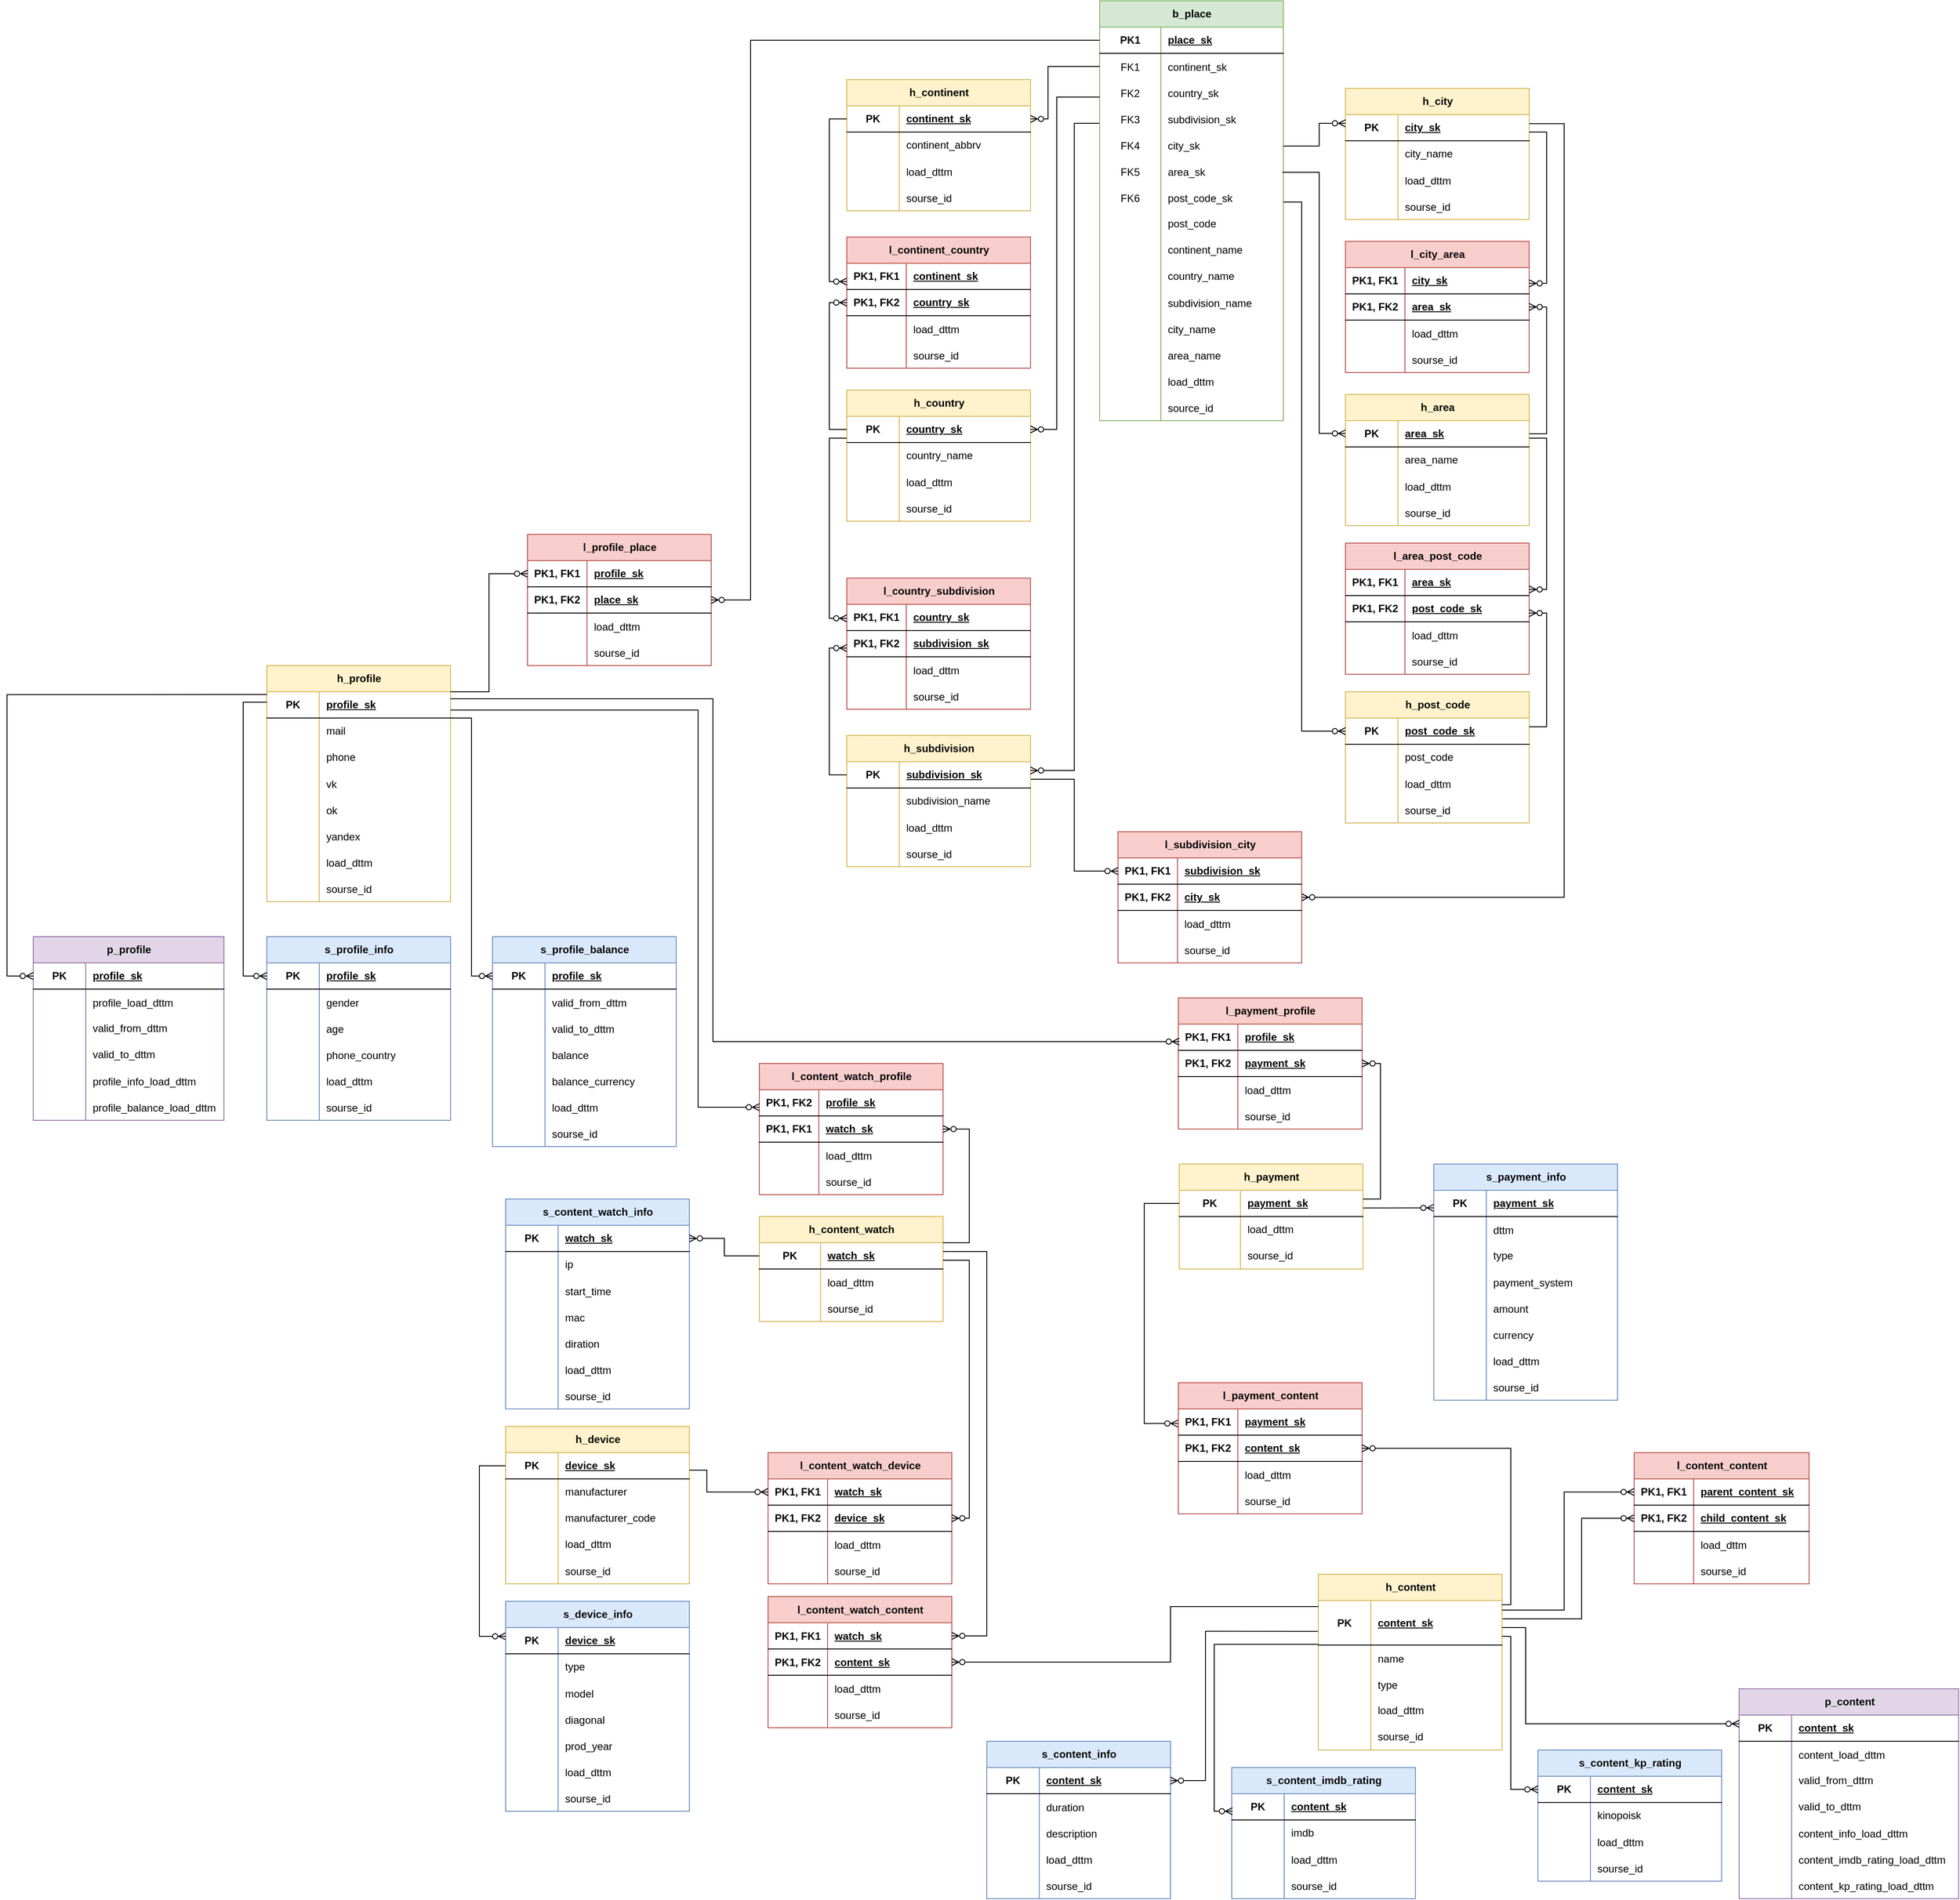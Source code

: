 <mxfile version="23.0.2" type="device">
  <diagram name="Страница — 1" id="7XcJWgwZxckijXxE6PpD">
    <mxGraphModel dx="4841" dy="2902" grid="1" gridSize="10" guides="1" tooltips="1" connect="1" arrows="1" fold="1" page="1" pageScale="1" pageWidth="827" pageHeight="1169" math="0" shadow="0">
      <root>
        <mxCell id="0" />
        <mxCell id="1" parent="0" />
        <mxCell id="VazW01Dnp15e9GZCLm3o-1" value="h_profile" style="shape=table;startSize=30;container=1;collapsible=1;childLayout=tableLayout;fixedRows=1;rowLines=0;fontStyle=1;align=center;resizeLast=1;html=1;fillColor=#fff2cc;strokeColor=#d6b656;swimlaneFillColor=default;" parent="1" vertex="1">
          <mxGeometry x="-643" y="-20" width="210" height="270" as="geometry">
            <mxRectangle x="-520" y="260" width="80" height="30" as="alternateBounds" />
          </mxGeometry>
        </mxCell>
        <mxCell id="VazW01Dnp15e9GZCLm3o-2" value="" style="shape=tableRow;horizontal=0;startSize=0;swimlaneHead=0;swimlaneBody=0;fillColor=none;collapsible=0;dropTarget=0;points=[[0,0.5],[1,0.5]];portConstraint=eastwest;top=0;left=0;right=0;bottom=1;" parent="VazW01Dnp15e9GZCLm3o-1" vertex="1">
          <mxGeometry y="30" width="210" height="30" as="geometry" />
        </mxCell>
        <mxCell id="VazW01Dnp15e9GZCLm3o-3" value="PK" style="shape=partialRectangle;connectable=0;fillColor=none;top=0;left=0;bottom=0;right=0;fontStyle=1;overflow=hidden;whiteSpace=wrap;html=1;" parent="VazW01Dnp15e9GZCLm3o-2" vertex="1">
          <mxGeometry width="60" height="30" as="geometry">
            <mxRectangle width="60" height="30" as="alternateBounds" />
          </mxGeometry>
        </mxCell>
        <mxCell id="VazW01Dnp15e9GZCLm3o-4" value="profile_sk" style="shape=partialRectangle;connectable=0;fillColor=none;top=0;left=0;bottom=0;right=0;align=left;spacingLeft=6;fontStyle=5;overflow=hidden;whiteSpace=wrap;html=1;" parent="VazW01Dnp15e9GZCLm3o-2" vertex="1">
          <mxGeometry x="60" width="150" height="30" as="geometry">
            <mxRectangle width="150" height="30" as="alternateBounds" />
          </mxGeometry>
        </mxCell>
        <mxCell id="VazW01Dnp15e9GZCLm3o-5" value="" style="shape=tableRow;horizontal=0;startSize=0;swimlaneHead=0;swimlaneBody=0;fillColor=none;collapsible=0;dropTarget=0;points=[[0,0.5],[1,0.5]];portConstraint=eastwest;top=0;left=0;right=0;bottom=0;" parent="VazW01Dnp15e9GZCLm3o-1" vertex="1">
          <mxGeometry y="60" width="210" height="30" as="geometry" />
        </mxCell>
        <mxCell id="VazW01Dnp15e9GZCLm3o-6" value="" style="shape=partialRectangle;connectable=0;fillColor=none;top=0;left=0;bottom=0;right=0;editable=1;overflow=hidden;whiteSpace=wrap;html=1;" parent="VazW01Dnp15e9GZCLm3o-5" vertex="1">
          <mxGeometry width="60" height="30" as="geometry">
            <mxRectangle width="60" height="30" as="alternateBounds" />
          </mxGeometry>
        </mxCell>
        <mxCell id="VazW01Dnp15e9GZCLm3o-7" value="mail" style="shape=partialRectangle;connectable=0;fillColor=none;top=0;left=0;bottom=0;right=0;align=left;spacingLeft=6;overflow=hidden;whiteSpace=wrap;html=1;" parent="VazW01Dnp15e9GZCLm3o-5" vertex="1">
          <mxGeometry x="60" width="150" height="30" as="geometry">
            <mxRectangle width="150" height="30" as="alternateBounds" />
          </mxGeometry>
        </mxCell>
        <mxCell id="VazW01Dnp15e9GZCLm3o-8" value="" style="shape=tableRow;horizontal=0;startSize=0;swimlaneHead=0;swimlaneBody=0;fillColor=none;collapsible=0;dropTarget=0;points=[[0,0.5],[1,0.5]];portConstraint=eastwest;top=0;left=0;right=0;bottom=0;" parent="VazW01Dnp15e9GZCLm3o-1" vertex="1">
          <mxGeometry y="90" width="210" height="30" as="geometry" />
        </mxCell>
        <mxCell id="VazW01Dnp15e9GZCLm3o-9" value="" style="shape=partialRectangle;connectable=0;fillColor=none;top=0;left=0;bottom=0;right=0;editable=1;overflow=hidden;whiteSpace=wrap;html=1;" parent="VazW01Dnp15e9GZCLm3o-8" vertex="1">
          <mxGeometry width="60" height="30" as="geometry">
            <mxRectangle width="60" height="30" as="alternateBounds" />
          </mxGeometry>
        </mxCell>
        <mxCell id="VazW01Dnp15e9GZCLm3o-10" value="phone" style="shape=partialRectangle;connectable=0;fillColor=none;top=0;left=0;bottom=0;right=0;align=left;spacingLeft=6;overflow=hidden;whiteSpace=wrap;html=1;" parent="VazW01Dnp15e9GZCLm3o-8" vertex="1">
          <mxGeometry x="60" width="150" height="30" as="geometry">
            <mxRectangle width="150" height="30" as="alternateBounds" />
          </mxGeometry>
        </mxCell>
        <mxCell id="VazW01Dnp15e9GZCLm3o-14" value="" style="shape=tableRow;horizontal=0;startSize=0;swimlaneHead=0;swimlaneBody=0;fillColor=none;collapsible=0;dropTarget=0;points=[[0,0.5],[1,0.5]];portConstraint=eastwest;top=0;left=0;right=0;bottom=0;" parent="VazW01Dnp15e9GZCLm3o-1" vertex="1">
          <mxGeometry y="120" width="210" height="30" as="geometry" />
        </mxCell>
        <mxCell id="VazW01Dnp15e9GZCLm3o-15" value="" style="shape=partialRectangle;connectable=0;fillColor=none;top=0;left=0;bottom=0;right=0;editable=1;overflow=hidden;" parent="VazW01Dnp15e9GZCLm3o-14" vertex="1">
          <mxGeometry width="60" height="30" as="geometry">
            <mxRectangle width="60" height="30" as="alternateBounds" />
          </mxGeometry>
        </mxCell>
        <mxCell id="VazW01Dnp15e9GZCLm3o-16" value="vk" style="shape=partialRectangle;connectable=0;fillColor=none;top=0;left=0;bottom=0;right=0;align=left;spacingLeft=6;overflow=hidden;" parent="VazW01Dnp15e9GZCLm3o-14" vertex="1">
          <mxGeometry x="60" width="150" height="30" as="geometry">
            <mxRectangle width="150" height="30" as="alternateBounds" />
          </mxGeometry>
        </mxCell>
        <mxCell id="VazW01Dnp15e9GZCLm3o-17" value="" style="shape=tableRow;horizontal=0;startSize=0;swimlaneHead=0;swimlaneBody=0;fillColor=none;collapsible=0;dropTarget=0;points=[[0,0.5],[1,0.5]];portConstraint=eastwest;top=0;left=0;right=0;bottom=0;" parent="VazW01Dnp15e9GZCLm3o-1" vertex="1">
          <mxGeometry y="150" width="210" height="30" as="geometry" />
        </mxCell>
        <mxCell id="VazW01Dnp15e9GZCLm3o-18" value="" style="shape=partialRectangle;connectable=0;fillColor=none;top=0;left=0;bottom=0;right=0;editable=1;overflow=hidden;" parent="VazW01Dnp15e9GZCLm3o-17" vertex="1">
          <mxGeometry width="60" height="30" as="geometry">
            <mxRectangle width="60" height="30" as="alternateBounds" />
          </mxGeometry>
        </mxCell>
        <mxCell id="VazW01Dnp15e9GZCLm3o-19" value="ok" style="shape=partialRectangle;connectable=0;fillColor=none;top=0;left=0;bottom=0;right=0;align=left;spacingLeft=6;overflow=hidden;" parent="VazW01Dnp15e9GZCLm3o-17" vertex="1">
          <mxGeometry x="60" width="150" height="30" as="geometry">
            <mxRectangle width="150" height="30" as="alternateBounds" />
          </mxGeometry>
        </mxCell>
        <mxCell id="VazW01Dnp15e9GZCLm3o-20" value="" style="shape=tableRow;horizontal=0;startSize=0;swimlaneHead=0;swimlaneBody=0;fillColor=none;collapsible=0;dropTarget=0;points=[[0,0.5],[1,0.5]];portConstraint=eastwest;top=0;left=0;right=0;bottom=0;" parent="VazW01Dnp15e9GZCLm3o-1" vertex="1">
          <mxGeometry y="180" width="210" height="30" as="geometry" />
        </mxCell>
        <mxCell id="VazW01Dnp15e9GZCLm3o-21" value="" style="shape=partialRectangle;connectable=0;fillColor=none;top=0;left=0;bottom=0;right=0;editable=1;overflow=hidden;" parent="VazW01Dnp15e9GZCLm3o-20" vertex="1">
          <mxGeometry width="60" height="30" as="geometry">
            <mxRectangle width="60" height="30" as="alternateBounds" />
          </mxGeometry>
        </mxCell>
        <mxCell id="VazW01Dnp15e9GZCLm3o-22" value="yandex" style="shape=partialRectangle;connectable=0;fillColor=none;top=0;left=0;bottom=0;right=0;align=left;spacingLeft=6;overflow=hidden;" parent="VazW01Dnp15e9GZCLm3o-20" vertex="1">
          <mxGeometry x="60" width="150" height="30" as="geometry">
            <mxRectangle width="150" height="30" as="alternateBounds" />
          </mxGeometry>
        </mxCell>
        <mxCell id="VazW01Dnp15e9GZCLm3o-41" value="" style="shape=tableRow;horizontal=0;startSize=0;swimlaneHead=0;swimlaneBody=0;fillColor=none;collapsible=0;dropTarget=0;points=[[0,0.5],[1,0.5]];portConstraint=eastwest;top=0;left=0;right=0;bottom=0;" parent="VazW01Dnp15e9GZCLm3o-1" vertex="1">
          <mxGeometry y="210" width="210" height="30" as="geometry" />
        </mxCell>
        <mxCell id="VazW01Dnp15e9GZCLm3o-42" value="" style="shape=partialRectangle;connectable=0;fillColor=none;top=0;left=0;bottom=0;right=0;editable=1;overflow=hidden;" parent="VazW01Dnp15e9GZCLm3o-41" vertex="1">
          <mxGeometry width="60" height="30" as="geometry">
            <mxRectangle width="60" height="30" as="alternateBounds" />
          </mxGeometry>
        </mxCell>
        <mxCell id="VazW01Dnp15e9GZCLm3o-43" value="load_dttm" style="shape=partialRectangle;connectable=0;fillColor=none;top=0;left=0;bottom=0;right=0;align=left;spacingLeft=6;overflow=hidden;" parent="VazW01Dnp15e9GZCLm3o-41" vertex="1">
          <mxGeometry x="60" width="150" height="30" as="geometry">
            <mxRectangle width="150" height="30" as="alternateBounds" />
          </mxGeometry>
        </mxCell>
        <mxCell id="VazW01Dnp15e9GZCLm3o-38" value="" style="shape=tableRow;horizontal=0;startSize=0;swimlaneHead=0;swimlaneBody=0;fillColor=none;collapsible=0;dropTarget=0;points=[[0,0.5],[1,0.5]];portConstraint=eastwest;top=0;left=0;right=0;bottom=0;" parent="VazW01Dnp15e9GZCLm3o-1" vertex="1">
          <mxGeometry y="240" width="210" height="30" as="geometry" />
        </mxCell>
        <mxCell id="VazW01Dnp15e9GZCLm3o-39" value="" style="shape=partialRectangle;connectable=0;fillColor=none;top=0;left=0;bottom=0;right=0;editable=1;overflow=hidden;" parent="VazW01Dnp15e9GZCLm3o-38" vertex="1">
          <mxGeometry width="60" height="30" as="geometry">
            <mxRectangle width="60" height="30" as="alternateBounds" />
          </mxGeometry>
        </mxCell>
        <mxCell id="VazW01Dnp15e9GZCLm3o-40" value="sourse_id" style="shape=partialRectangle;connectable=0;fillColor=none;top=0;left=0;bottom=0;right=0;align=left;spacingLeft=6;overflow=hidden;" parent="VazW01Dnp15e9GZCLm3o-38" vertex="1">
          <mxGeometry x="60" width="150" height="30" as="geometry">
            <mxRectangle width="150" height="30" as="alternateBounds" />
          </mxGeometry>
        </mxCell>
        <mxCell id="VazW01Dnp15e9GZCLm3o-44" value="s_profile_info" style="shape=table;startSize=30;container=1;collapsible=1;childLayout=tableLayout;fixedRows=1;rowLines=0;fontStyle=1;align=center;resizeLast=1;html=1;fillColor=#dae8fc;strokeColor=#6c8ebf;swimlaneFillColor=default;" parent="1" vertex="1">
          <mxGeometry x="-643" y="290" width="210" height="210" as="geometry">
            <mxRectangle x="-520" y="260" width="80" height="30" as="alternateBounds" />
          </mxGeometry>
        </mxCell>
        <mxCell id="VazW01Dnp15e9GZCLm3o-45" value="" style="shape=tableRow;horizontal=0;startSize=0;swimlaneHead=0;swimlaneBody=0;fillColor=none;collapsible=0;dropTarget=0;points=[[0,0.5],[1,0.5]];portConstraint=eastwest;top=0;left=0;right=0;bottom=1;" parent="VazW01Dnp15e9GZCLm3o-44" vertex="1">
          <mxGeometry y="30" width="210" height="30" as="geometry" />
        </mxCell>
        <mxCell id="VazW01Dnp15e9GZCLm3o-46" value="PK" style="shape=partialRectangle;connectable=0;fillColor=none;top=0;left=0;bottom=0;right=0;fontStyle=1;overflow=hidden;whiteSpace=wrap;html=1;" parent="VazW01Dnp15e9GZCLm3o-45" vertex="1">
          <mxGeometry width="60" height="30" as="geometry">
            <mxRectangle width="60" height="30" as="alternateBounds" />
          </mxGeometry>
        </mxCell>
        <mxCell id="VazW01Dnp15e9GZCLm3o-47" value="profile_sk" style="shape=partialRectangle;connectable=0;fillColor=none;top=0;left=0;bottom=0;right=0;align=left;spacingLeft=6;fontStyle=5;overflow=hidden;whiteSpace=wrap;html=1;" parent="VazW01Dnp15e9GZCLm3o-45" vertex="1">
          <mxGeometry x="60" width="150" height="30" as="geometry">
            <mxRectangle width="150" height="30" as="alternateBounds" />
          </mxGeometry>
        </mxCell>
        <mxCell id="VazW01Dnp15e9GZCLm3o-69" value="" style="shape=tableRow;horizontal=0;startSize=0;swimlaneHead=0;swimlaneBody=0;fillColor=none;collapsible=0;dropTarget=0;points=[[0,0.5],[1,0.5]];portConstraint=eastwest;top=0;left=0;right=0;bottom=0;" parent="VazW01Dnp15e9GZCLm3o-44" vertex="1">
          <mxGeometry y="60" width="210" height="30" as="geometry" />
        </mxCell>
        <mxCell id="VazW01Dnp15e9GZCLm3o-70" value="" style="shape=partialRectangle;connectable=0;fillColor=none;top=0;left=0;bottom=0;right=0;editable=1;overflow=hidden;" parent="VazW01Dnp15e9GZCLm3o-69" vertex="1">
          <mxGeometry width="60" height="30" as="geometry">
            <mxRectangle width="60" height="30" as="alternateBounds" />
          </mxGeometry>
        </mxCell>
        <mxCell id="VazW01Dnp15e9GZCLm3o-71" value="gender" style="shape=partialRectangle;connectable=0;fillColor=none;top=0;left=0;bottom=0;right=0;align=left;spacingLeft=6;overflow=hidden;" parent="VazW01Dnp15e9GZCLm3o-69" vertex="1">
          <mxGeometry x="60" width="150" height="30" as="geometry">
            <mxRectangle width="150" height="30" as="alternateBounds" />
          </mxGeometry>
        </mxCell>
        <mxCell id="VazW01Dnp15e9GZCLm3o-119" value="" style="shape=tableRow;horizontal=0;startSize=0;swimlaneHead=0;swimlaneBody=0;fillColor=none;collapsible=0;dropTarget=0;points=[[0,0.5],[1,0.5]];portConstraint=eastwest;top=0;left=0;right=0;bottom=0;" parent="VazW01Dnp15e9GZCLm3o-44" vertex="1">
          <mxGeometry y="90" width="210" height="30" as="geometry" />
        </mxCell>
        <mxCell id="VazW01Dnp15e9GZCLm3o-120" value="" style="shape=partialRectangle;connectable=0;fillColor=none;top=0;left=0;bottom=0;right=0;editable=1;overflow=hidden;" parent="VazW01Dnp15e9GZCLm3o-119" vertex="1">
          <mxGeometry width="60" height="30" as="geometry">
            <mxRectangle width="60" height="30" as="alternateBounds" />
          </mxGeometry>
        </mxCell>
        <mxCell id="VazW01Dnp15e9GZCLm3o-121" value="age" style="shape=partialRectangle;connectable=0;fillColor=none;top=0;left=0;bottom=0;right=0;align=left;spacingLeft=6;overflow=hidden;" parent="VazW01Dnp15e9GZCLm3o-119" vertex="1">
          <mxGeometry x="60" width="150" height="30" as="geometry">
            <mxRectangle width="150" height="30" as="alternateBounds" />
          </mxGeometry>
        </mxCell>
        <mxCell id="4_0jaH-dq2m-5KMPcsdB-2" value="" style="shape=tableRow;horizontal=0;startSize=0;swimlaneHead=0;swimlaneBody=0;fillColor=none;collapsible=0;dropTarget=0;points=[[0,0.5],[1,0.5]];portConstraint=eastwest;top=0;left=0;right=0;bottom=0;" parent="VazW01Dnp15e9GZCLm3o-44" vertex="1">
          <mxGeometry y="120" width="210" height="30" as="geometry" />
        </mxCell>
        <mxCell id="4_0jaH-dq2m-5KMPcsdB-3" value="" style="shape=partialRectangle;connectable=0;fillColor=none;top=0;left=0;bottom=0;right=0;editable=1;overflow=hidden;" parent="4_0jaH-dq2m-5KMPcsdB-2" vertex="1">
          <mxGeometry width="60" height="30" as="geometry">
            <mxRectangle width="60" height="30" as="alternateBounds" />
          </mxGeometry>
        </mxCell>
        <mxCell id="4_0jaH-dq2m-5KMPcsdB-4" value="phone_country" style="shape=partialRectangle;connectable=0;fillColor=none;top=0;left=0;bottom=0;right=0;align=left;spacingLeft=6;overflow=hidden;" parent="4_0jaH-dq2m-5KMPcsdB-2" vertex="1">
          <mxGeometry x="60" width="150" height="30" as="geometry">
            <mxRectangle width="150" height="30" as="alternateBounds" />
          </mxGeometry>
        </mxCell>
        <mxCell id="VazW01Dnp15e9GZCLm3o-63" value="" style="shape=tableRow;horizontal=0;startSize=0;swimlaneHead=0;swimlaneBody=0;fillColor=none;collapsible=0;dropTarget=0;points=[[0,0.5],[1,0.5]];portConstraint=eastwest;top=0;left=0;right=0;bottom=0;" parent="VazW01Dnp15e9GZCLm3o-44" vertex="1">
          <mxGeometry y="150" width="210" height="30" as="geometry" />
        </mxCell>
        <mxCell id="VazW01Dnp15e9GZCLm3o-64" value="" style="shape=partialRectangle;connectable=0;fillColor=none;top=0;left=0;bottom=0;right=0;editable=1;overflow=hidden;" parent="VazW01Dnp15e9GZCLm3o-63" vertex="1">
          <mxGeometry width="60" height="30" as="geometry">
            <mxRectangle width="60" height="30" as="alternateBounds" />
          </mxGeometry>
        </mxCell>
        <mxCell id="VazW01Dnp15e9GZCLm3o-65" value="load_dttm" style="shape=partialRectangle;connectable=0;fillColor=none;top=0;left=0;bottom=0;right=0;align=left;spacingLeft=6;overflow=hidden;" parent="VazW01Dnp15e9GZCLm3o-63" vertex="1">
          <mxGeometry x="60" width="150" height="30" as="geometry">
            <mxRectangle width="150" height="30" as="alternateBounds" />
          </mxGeometry>
        </mxCell>
        <mxCell id="VazW01Dnp15e9GZCLm3o-66" value="" style="shape=tableRow;horizontal=0;startSize=0;swimlaneHead=0;swimlaneBody=0;fillColor=none;collapsible=0;dropTarget=0;points=[[0,0.5],[1,0.5]];portConstraint=eastwest;top=0;left=0;right=0;bottom=0;" parent="VazW01Dnp15e9GZCLm3o-44" vertex="1">
          <mxGeometry y="180" width="210" height="30" as="geometry" />
        </mxCell>
        <mxCell id="VazW01Dnp15e9GZCLm3o-67" value="" style="shape=partialRectangle;connectable=0;fillColor=none;top=0;left=0;bottom=0;right=0;editable=1;overflow=hidden;" parent="VazW01Dnp15e9GZCLm3o-66" vertex="1">
          <mxGeometry width="60" height="30" as="geometry">
            <mxRectangle width="60" height="30" as="alternateBounds" />
          </mxGeometry>
        </mxCell>
        <mxCell id="VazW01Dnp15e9GZCLm3o-68" value="sourse_id" style="shape=partialRectangle;connectable=0;fillColor=none;top=0;left=0;bottom=0;right=0;align=left;spacingLeft=6;overflow=hidden;" parent="VazW01Dnp15e9GZCLm3o-66" vertex="1">
          <mxGeometry x="60" width="150" height="30" as="geometry">
            <mxRectangle width="150" height="30" as="alternateBounds" />
          </mxGeometry>
        </mxCell>
        <mxCell id="VazW01Dnp15e9GZCLm3o-75" value="s_profile_balance" style="shape=table;startSize=30;container=1;collapsible=1;childLayout=tableLayout;fixedRows=1;rowLines=0;fontStyle=1;align=center;resizeLast=1;html=1;fillColor=#dae8fc;strokeColor=#6c8ebf;swimlaneFillColor=default;" parent="1" vertex="1">
          <mxGeometry x="-385" y="290" width="210" height="240" as="geometry">
            <mxRectangle x="-520" y="260" width="80" height="30" as="alternateBounds" />
          </mxGeometry>
        </mxCell>
        <mxCell id="VazW01Dnp15e9GZCLm3o-76" value="" style="shape=tableRow;horizontal=0;startSize=0;swimlaneHead=0;swimlaneBody=0;fillColor=none;collapsible=0;dropTarget=0;points=[[0,0.5],[1,0.5]];portConstraint=eastwest;top=0;left=0;right=0;bottom=1;" parent="VazW01Dnp15e9GZCLm3o-75" vertex="1">
          <mxGeometry y="30" width="210" height="30" as="geometry" />
        </mxCell>
        <mxCell id="VazW01Dnp15e9GZCLm3o-77" value="PK" style="shape=partialRectangle;connectable=0;fillColor=none;top=0;left=0;bottom=0;right=0;fontStyle=1;overflow=hidden;whiteSpace=wrap;html=1;" parent="VazW01Dnp15e9GZCLm3o-76" vertex="1">
          <mxGeometry width="60" height="30" as="geometry">
            <mxRectangle width="60" height="30" as="alternateBounds" />
          </mxGeometry>
        </mxCell>
        <mxCell id="VazW01Dnp15e9GZCLm3o-78" value="profile_sk" style="shape=partialRectangle;connectable=0;fillColor=none;top=0;left=0;bottom=0;right=0;align=left;spacingLeft=6;fontStyle=5;overflow=hidden;whiteSpace=wrap;html=1;" parent="VazW01Dnp15e9GZCLm3o-76" vertex="1">
          <mxGeometry x="60" width="150" height="30" as="geometry">
            <mxRectangle width="150" height="30" as="alternateBounds" />
          </mxGeometry>
        </mxCell>
        <mxCell id="VazW01Dnp15e9GZCLm3o-94" value="" style="shape=tableRow;horizontal=0;startSize=0;swimlaneHead=0;swimlaneBody=0;fillColor=none;collapsible=0;dropTarget=0;points=[[0,0.5],[1,0.5]];portConstraint=eastwest;top=0;left=0;right=0;bottom=0;" parent="VazW01Dnp15e9GZCLm3o-75" vertex="1">
          <mxGeometry y="60" width="210" height="30" as="geometry" />
        </mxCell>
        <mxCell id="VazW01Dnp15e9GZCLm3o-95" value="" style="shape=partialRectangle;connectable=0;fillColor=none;top=0;left=0;bottom=0;right=0;editable=1;overflow=hidden;" parent="VazW01Dnp15e9GZCLm3o-94" vertex="1">
          <mxGeometry width="60" height="30" as="geometry">
            <mxRectangle width="60" height="30" as="alternateBounds" />
          </mxGeometry>
        </mxCell>
        <mxCell id="VazW01Dnp15e9GZCLm3o-96" value="valid_from_dttm" style="shape=partialRectangle;connectable=0;fillColor=none;top=0;left=0;bottom=0;right=0;align=left;spacingLeft=6;overflow=hidden;" parent="VazW01Dnp15e9GZCLm3o-94" vertex="1">
          <mxGeometry x="60" width="150" height="30" as="geometry">
            <mxRectangle width="150" height="30" as="alternateBounds" />
          </mxGeometry>
        </mxCell>
        <mxCell id="VazW01Dnp15e9GZCLm3o-97" value="" style="shape=tableRow;horizontal=0;startSize=0;swimlaneHead=0;swimlaneBody=0;fillColor=none;collapsible=0;dropTarget=0;points=[[0,0.5],[1,0.5]];portConstraint=eastwest;top=0;left=0;right=0;bottom=0;" parent="VazW01Dnp15e9GZCLm3o-75" vertex="1">
          <mxGeometry y="90" width="210" height="30" as="geometry" />
        </mxCell>
        <mxCell id="VazW01Dnp15e9GZCLm3o-98" value="" style="shape=partialRectangle;connectable=0;fillColor=none;top=0;left=0;bottom=0;right=0;editable=1;overflow=hidden;" parent="VazW01Dnp15e9GZCLm3o-97" vertex="1">
          <mxGeometry width="60" height="30" as="geometry">
            <mxRectangle width="60" height="30" as="alternateBounds" />
          </mxGeometry>
        </mxCell>
        <mxCell id="VazW01Dnp15e9GZCLm3o-99" value="valid_to_dttm" style="shape=partialRectangle;connectable=0;fillColor=none;top=0;left=0;bottom=0;right=0;align=left;spacingLeft=6;overflow=hidden;" parent="VazW01Dnp15e9GZCLm3o-97" vertex="1">
          <mxGeometry x="60" width="150" height="30" as="geometry">
            <mxRectangle width="150" height="30" as="alternateBounds" />
          </mxGeometry>
        </mxCell>
        <mxCell id="VazW01Dnp15e9GZCLm3o-79" value="" style="shape=tableRow;horizontal=0;startSize=0;swimlaneHead=0;swimlaneBody=0;fillColor=none;collapsible=0;dropTarget=0;points=[[0,0.5],[1,0.5]];portConstraint=eastwest;top=0;left=0;right=0;bottom=0;" parent="VazW01Dnp15e9GZCLm3o-75" vertex="1">
          <mxGeometry y="120" width="210" height="30" as="geometry" />
        </mxCell>
        <mxCell id="VazW01Dnp15e9GZCLm3o-80" value="" style="shape=partialRectangle;connectable=0;fillColor=none;top=0;left=0;bottom=0;right=0;editable=1;overflow=hidden;" parent="VazW01Dnp15e9GZCLm3o-79" vertex="1">
          <mxGeometry width="60" height="30" as="geometry">
            <mxRectangle width="60" height="30" as="alternateBounds" />
          </mxGeometry>
        </mxCell>
        <mxCell id="VazW01Dnp15e9GZCLm3o-81" value="balance" style="shape=partialRectangle;connectable=0;fillColor=none;top=0;left=0;bottom=0;right=0;align=left;spacingLeft=6;overflow=hidden;" parent="VazW01Dnp15e9GZCLm3o-79" vertex="1">
          <mxGeometry x="60" width="150" height="30" as="geometry">
            <mxRectangle width="150" height="30" as="alternateBounds" />
          </mxGeometry>
        </mxCell>
        <mxCell id="VazW01Dnp15e9GZCLm3o-82" value="" style="shape=tableRow;horizontal=0;startSize=0;swimlaneHead=0;swimlaneBody=0;fillColor=none;collapsible=0;dropTarget=0;points=[[0,0.5],[1,0.5]];portConstraint=eastwest;top=0;left=0;right=0;bottom=0;" parent="VazW01Dnp15e9GZCLm3o-75" vertex="1">
          <mxGeometry y="150" width="210" height="30" as="geometry" />
        </mxCell>
        <mxCell id="VazW01Dnp15e9GZCLm3o-83" value="" style="shape=partialRectangle;connectable=0;fillColor=none;top=0;left=0;bottom=0;right=0;editable=1;overflow=hidden;" parent="VazW01Dnp15e9GZCLm3o-82" vertex="1">
          <mxGeometry width="60" height="30" as="geometry">
            <mxRectangle width="60" height="30" as="alternateBounds" />
          </mxGeometry>
        </mxCell>
        <mxCell id="VazW01Dnp15e9GZCLm3o-84" value="balance_currency" style="shape=partialRectangle;connectable=0;fillColor=none;top=0;left=0;bottom=0;right=0;align=left;spacingLeft=6;overflow=hidden;" parent="VazW01Dnp15e9GZCLm3o-82" vertex="1">
          <mxGeometry x="60" width="150" height="30" as="geometry">
            <mxRectangle width="150" height="30" as="alternateBounds" />
          </mxGeometry>
        </mxCell>
        <mxCell id="VazW01Dnp15e9GZCLm3o-88" value="" style="shape=tableRow;horizontal=0;startSize=0;swimlaneHead=0;swimlaneBody=0;fillColor=none;collapsible=0;dropTarget=0;points=[[0,0.5],[1,0.5]];portConstraint=eastwest;top=0;left=0;right=0;bottom=0;" parent="VazW01Dnp15e9GZCLm3o-75" vertex="1">
          <mxGeometry y="180" width="210" height="30" as="geometry" />
        </mxCell>
        <mxCell id="VazW01Dnp15e9GZCLm3o-89" value="" style="shape=partialRectangle;connectable=0;fillColor=none;top=0;left=0;bottom=0;right=0;editable=1;overflow=hidden;" parent="VazW01Dnp15e9GZCLm3o-88" vertex="1">
          <mxGeometry width="60" height="30" as="geometry">
            <mxRectangle width="60" height="30" as="alternateBounds" />
          </mxGeometry>
        </mxCell>
        <mxCell id="VazW01Dnp15e9GZCLm3o-90" value="load_dttm" style="shape=partialRectangle;connectable=0;fillColor=none;top=0;left=0;bottom=0;right=0;align=left;spacingLeft=6;overflow=hidden;" parent="VazW01Dnp15e9GZCLm3o-88" vertex="1">
          <mxGeometry x="60" width="150" height="30" as="geometry">
            <mxRectangle width="150" height="30" as="alternateBounds" />
          </mxGeometry>
        </mxCell>
        <mxCell id="VazW01Dnp15e9GZCLm3o-91" value="" style="shape=tableRow;horizontal=0;startSize=0;swimlaneHead=0;swimlaneBody=0;fillColor=none;collapsible=0;dropTarget=0;points=[[0,0.5],[1,0.5]];portConstraint=eastwest;top=0;left=0;right=0;bottom=0;" parent="VazW01Dnp15e9GZCLm3o-75" vertex="1">
          <mxGeometry y="210" width="210" height="30" as="geometry" />
        </mxCell>
        <mxCell id="VazW01Dnp15e9GZCLm3o-92" value="" style="shape=partialRectangle;connectable=0;fillColor=none;top=0;left=0;bottom=0;right=0;editable=1;overflow=hidden;" parent="VazW01Dnp15e9GZCLm3o-91" vertex="1">
          <mxGeometry width="60" height="30" as="geometry">
            <mxRectangle width="60" height="30" as="alternateBounds" />
          </mxGeometry>
        </mxCell>
        <mxCell id="VazW01Dnp15e9GZCLm3o-93" value="sourse_id" style="shape=partialRectangle;connectable=0;fillColor=none;top=0;left=0;bottom=0;right=0;align=left;spacingLeft=6;overflow=hidden;" parent="VazW01Dnp15e9GZCLm3o-91" vertex="1">
          <mxGeometry x="60" width="150" height="30" as="geometry">
            <mxRectangle width="150" height="30" as="alternateBounds" />
          </mxGeometry>
        </mxCell>
        <mxCell id="VazW01Dnp15e9GZCLm3o-173" value="b_place" style="shape=table;startSize=30;container=1;collapsible=1;childLayout=tableLayout;fixedRows=1;rowLines=0;fontStyle=1;align=center;resizeLast=1;html=1;fillColor=#d5e8d4;strokeColor=#82b366;shadow=0;resizeLastRow=0;fillOpacity=100;strokeOpacity=100;swimlaneFillColor=default;" parent="1" vertex="1">
          <mxGeometry x="309" y="-780" width="210" height="480" as="geometry">
            <mxRectangle x="-520" y="260" width="80" height="30" as="alternateBounds" />
          </mxGeometry>
        </mxCell>
        <mxCell id="VazW01Dnp15e9GZCLm3o-174" value="" style="shape=tableRow;horizontal=0;startSize=0;swimlaneHead=0;swimlaneBody=0;fillColor=none;collapsible=0;dropTarget=0;points=[[0,0.5],[1,0.5]];portConstraint=eastwest;top=0;left=0;right=0;bottom=1;" parent="VazW01Dnp15e9GZCLm3o-173" vertex="1">
          <mxGeometry y="30" width="210" height="30" as="geometry" />
        </mxCell>
        <mxCell id="VazW01Dnp15e9GZCLm3o-175" value="PK1" style="shape=partialRectangle;connectable=0;fillColor=none;top=0;left=0;bottom=0;right=0;fontStyle=1;overflow=hidden;whiteSpace=wrap;html=1;" parent="VazW01Dnp15e9GZCLm3o-174" vertex="1">
          <mxGeometry width="70.0" height="30" as="geometry">
            <mxRectangle width="70.0" height="30" as="alternateBounds" />
          </mxGeometry>
        </mxCell>
        <mxCell id="VazW01Dnp15e9GZCLm3o-176" value="plaсe_sk" style="shape=partialRectangle;connectable=0;fillColor=none;top=0;left=0;bottom=0;right=0;align=left;spacingLeft=6;fontStyle=5;overflow=hidden;whiteSpace=wrap;html=1;" parent="VazW01Dnp15e9GZCLm3o-174" vertex="1">
          <mxGeometry x="70.0" width="140.0" height="30" as="geometry">
            <mxRectangle width="140.0" height="30" as="alternateBounds" />
          </mxGeometry>
        </mxCell>
        <mxCell id="VazW01Dnp15e9GZCLm3o-908" value="" style="shape=tableRow;horizontal=0;startSize=0;swimlaneHead=0;swimlaneBody=0;fillColor=none;collapsible=0;dropTarget=0;points=[[0,0.5],[1,0.5]];portConstraint=eastwest;top=0;left=0;right=0;bottom=0;" parent="VazW01Dnp15e9GZCLm3o-173" vertex="1">
          <mxGeometry y="60" width="210" height="30" as="geometry" />
        </mxCell>
        <mxCell id="VazW01Dnp15e9GZCLm3o-909" value="FK1" style="shape=partialRectangle;connectable=0;fillColor=none;top=0;left=0;bottom=0;right=0;editable=1;overflow=hidden;" parent="VazW01Dnp15e9GZCLm3o-908" vertex="1">
          <mxGeometry width="70.0" height="30" as="geometry">
            <mxRectangle width="70.0" height="30" as="alternateBounds" />
          </mxGeometry>
        </mxCell>
        <mxCell id="VazW01Dnp15e9GZCLm3o-910" value="continent_sk" style="shape=partialRectangle;connectable=0;fillColor=none;top=0;left=0;bottom=0;right=0;align=left;spacingLeft=6;overflow=hidden;" parent="VazW01Dnp15e9GZCLm3o-908" vertex="1">
          <mxGeometry x="70.0" width="140.0" height="30" as="geometry">
            <mxRectangle width="140.0" height="30" as="alternateBounds" />
          </mxGeometry>
        </mxCell>
        <mxCell id="VazW01Dnp15e9GZCLm3o-915" value="" style="shape=tableRow;horizontal=0;startSize=0;swimlaneHead=0;swimlaneBody=0;fillColor=none;collapsible=0;dropTarget=0;points=[[0,0.5],[1,0.5]];portConstraint=eastwest;top=0;left=0;right=0;bottom=0;" parent="VazW01Dnp15e9GZCLm3o-173" vertex="1">
          <mxGeometry y="90" width="210" height="30" as="geometry" />
        </mxCell>
        <mxCell id="VazW01Dnp15e9GZCLm3o-916" value="FK2" style="shape=partialRectangle;connectable=0;fillColor=none;top=0;left=0;bottom=0;right=0;editable=1;overflow=hidden;" parent="VazW01Dnp15e9GZCLm3o-915" vertex="1">
          <mxGeometry width="70.0" height="30" as="geometry">
            <mxRectangle width="70.0" height="30" as="alternateBounds" />
          </mxGeometry>
        </mxCell>
        <mxCell id="VazW01Dnp15e9GZCLm3o-917" value="country_sk" style="shape=partialRectangle;connectable=0;fillColor=none;top=0;left=0;bottom=0;right=0;align=left;spacingLeft=6;overflow=hidden;" parent="VazW01Dnp15e9GZCLm3o-915" vertex="1">
          <mxGeometry x="70.0" width="140.0" height="30" as="geometry">
            <mxRectangle width="140.0" height="30" as="alternateBounds" />
          </mxGeometry>
        </mxCell>
        <mxCell id="VazW01Dnp15e9GZCLm3o-918" value="" style="shape=tableRow;horizontal=0;startSize=0;swimlaneHead=0;swimlaneBody=0;fillColor=none;collapsible=0;dropTarget=0;points=[[0,0.5],[1,0.5]];portConstraint=eastwest;top=0;left=0;right=0;bottom=0;" parent="VazW01Dnp15e9GZCLm3o-173" vertex="1">
          <mxGeometry y="120" width="210" height="30" as="geometry" />
        </mxCell>
        <mxCell id="VazW01Dnp15e9GZCLm3o-919" value="FK3" style="shape=partialRectangle;connectable=0;fillColor=none;top=0;left=0;bottom=0;right=0;editable=1;overflow=hidden;" parent="VazW01Dnp15e9GZCLm3o-918" vertex="1">
          <mxGeometry width="70.0" height="30" as="geometry">
            <mxRectangle width="70.0" height="30" as="alternateBounds" />
          </mxGeometry>
        </mxCell>
        <mxCell id="VazW01Dnp15e9GZCLm3o-920" value="subdivision_sk" style="shape=partialRectangle;connectable=0;fillColor=none;top=0;left=0;bottom=0;right=0;align=left;spacingLeft=6;overflow=hidden;" parent="VazW01Dnp15e9GZCLm3o-918" vertex="1">
          <mxGeometry x="70.0" width="140.0" height="30" as="geometry">
            <mxRectangle width="140.0" height="30" as="alternateBounds" />
          </mxGeometry>
        </mxCell>
        <mxCell id="VazW01Dnp15e9GZCLm3o-921" value="" style="shape=tableRow;horizontal=0;startSize=0;swimlaneHead=0;swimlaneBody=0;fillColor=none;collapsible=0;dropTarget=0;points=[[0,0.5],[1,0.5]];portConstraint=eastwest;top=0;left=0;right=0;bottom=0;" parent="VazW01Dnp15e9GZCLm3o-173" vertex="1">
          <mxGeometry y="150" width="210" height="30" as="geometry" />
        </mxCell>
        <mxCell id="VazW01Dnp15e9GZCLm3o-922" value="FK4" style="shape=partialRectangle;connectable=0;fillColor=none;top=0;left=0;bottom=0;right=0;editable=1;overflow=hidden;" parent="VazW01Dnp15e9GZCLm3o-921" vertex="1">
          <mxGeometry width="70.0" height="30" as="geometry">
            <mxRectangle width="70.0" height="30" as="alternateBounds" />
          </mxGeometry>
        </mxCell>
        <mxCell id="VazW01Dnp15e9GZCLm3o-923" value="city_sk" style="shape=partialRectangle;connectable=0;fillColor=none;top=0;left=0;bottom=0;right=0;align=left;spacingLeft=6;overflow=hidden;" parent="VazW01Dnp15e9GZCLm3o-921" vertex="1">
          <mxGeometry x="70.0" width="140.0" height="30" as="geometry">
            <mxRectangle width="140.0" height="30" as="alternateBounds" />
          </mxGeometry>
        </mxCell>
        <mxCell id="VazW01Dnp15e9GZCLm3o-924" value="" style="shape=tableRow;horizontal=0;startSize=0;swimlaneHead=0;swimlaneBody=0;fillColor=none;collapsible=0;dropTarget=0;points=[[0,0.5],[1,0.5]];portConstraint=eastwest;top=0;left=0;right=0;bottom=0;" parent="VazW01Dnp15e9GZCLm3o-173" vertex="1">
          <mxGeometry y="180" width="210" height="30" as="geometry" />
        </mxCell>
        <mxCell id="VazW01Dnp15e9GZCLm3o-925" value="FK5" style="shape=partialRectangle;connectable=0;fillColor=none;top=0;left=0;bottom=0;right=0;editable=1;overflow=hidden;" parent="VazW01Dnp15e9GZCLm3o-924" vertex="1">
          <mxGeometry width="70.0" height="30" as="geometry">
            <mxRectangle width="70.0" height="30" as="alternateBounds" />
          </mxGeometry>
        </mxCell>
        <mxCell id="VazW01Dnp15e9GZCLm3o-926" value="area_sk" style="shape=partialRectangle;connectable=0;fillColor=none;top=0;left=0;bottom=0;right=0;align=left;spacingLeft=6;overflow=hidden;" parent="VazW01Dnp15e9GZCLm3o-924" vertex="1">
          <mxGeometry x="70.0" width="140.0" height="30" as="geometry">
            <mxRectangle width="140.0" height="30" as="alternateBounds" />
          </mxGeometry>
        </mxCell>
        <mxCell id="VazW01Dnp15e9GZCLm3o-927" value="" style="shape=tableRow;horizontal=0;startSize=0;swimlaneHead=0;swimlaneBody=0;fillColor=none;collapsible=0;dropTarget=0;points=[[0,0.5],[1,0.5]];portConstraint=eastwest;top=0;left=0;right=0;bottom=0;" parent="VazW01Dnp15e9GZCLm3o-173" vertex="1">
          <mxGeometry y="210" width="210" height="30" as="geometry" />
        </mxCell>
        <mxCell id="VazW01Dnp15e9GZCLm3o-928" value="FK6" style="shape=partialRectangle;connectable=0;fillColor=none;top=0;left=0;bottom=0;right=0;editable=1;overflow=hidden;" parent="VazW01Dnp15e9GZCLm3o-927" vertex="1">
          <mxGeometry width="70.0" height="30" as="geometry">
            <mxRectangle width="70.0" height="30" as="alternateBounds" />
          </mxGeometry>
        </mxCell>
        <mxCell id="VazW01Dnp15e9GZCLm3o-929" value="post_code_sk" style="shape=partialRectangle;connectable=0;fillColor=none;top=0;left=0;bottom=0;right=0;align=left;spacingLeft=6;overflow=hidden;" parent="VazW01Dnp15e9GZCLm3o-927" vertex="1">
          <mxGeometry x="70.0" width="140.0" height="30" as="geometry">
            <mxRectangle width="140.0" height="30" as="alternateBounds" />
          </mxGeometry>
        </mxCell>
        <mxCell id="VazW01Dnp15e9GZCLm3o-177" value="" style="shape=tableRow;horizontal=0;startSize=0;swimlaneHead=0;swimlaneBody=0;fillColor=none;collapsible=0;dropTarget=0;points=[[0,0.5],[1,0.5]];portConstraint=eastwest;top=0;left=0;right=0;bottom=0;" parent="VazW01Dnp15e9GZCLm3o-173" vertex="1">
          <mxGeometry y="240" width="210" height="30" as="geometry" />
        </mxCell>
        <mxCell id="VazW01Dnp15e9GZCLm3o-178" value="" style="shape=partialRectangle;connectable=0;fillColor=none;top=0;left=0;bottom=0;right=0;editable=1;overflow=hidden;whiteSpace=wrap;html=1;" parent="VazW01Dnp15e9GZCLm3o-177" vertex="1">
          <mxGeometry width="70.0" height="30" as="geometry">
            <mxRectangle width="70.0" height="30" as="alternateBounds" />
          </mxGeometry>
        </mxCell>
        <mxCell id="VazW01Dnp15e9GZCLm3o-179" value="post_code" style="shape=partialRectangle;connectable=0;fillColor=none;top=0;left=0;bottom=0;right=0;align=left;spacingLeft=6;overflow=hidden;whiteSpace=wrap;html=1;" parent="VazW01Dnp15e9GZCLm3o-177" vertex="1">
          <mxGeometry x="70.0" width="140.0" height="30" as="geometry">
            <mxRectangle width="140.0" height="30" as="alternateBounds" />
          </mxGeometry>
        </mxCell>
        <mxCell id="VazW01Dnp15e9GZCLm3o-180" value="" style="shape=tableRow;horizontal=0;startSize=0;swimlaneHead=0;swimlaneBody=0;fillColor=none;collapsible=0;dropTarget=0;points=[[0,0.5],[1,0.5]];portConstraint=eastwest;top=0;left=0;right=0;bottom=0;" parent="VazW01Dnp15e9GZCLm3o-173" vertex="1">
          <mxGeometry y="270" width="210" height="30" as="geometry" />
        </mxCell>
        <mxCell id="VazW01Dnp15e9GZCLm3o-181" value="" style="shape=partialRectangle;connectable=0;fillColor=none;top=0;left=0;bottom=0;right=0;editable=1;overflow=hidden;whiteSpace=wrap;html=1;" parent="VazW01Dnp15e9GZCLm3o-180" vertex="1">
          <mxGeometry width="70.0" height="30" as="geometry">
            <mxRectangle width="70.0" height="30" as="alternateBounds" />
          </mxGeometry>
        </mxCell>
        <mxCell id="VazW01Dnp15e9GZCLm3o-182" value="continent_name" style="shape=partialRectangle;connectable=0;fillColor=none;top=0;left=0;bottom=0;right=0;align=left;spacingLeft=6;overflow=hidden;whiteSpace=wrap;html=1;" parent="VazW01Dnp15e9GZCLm3o-180" vertex="1">
          <mxGeometry x="70.0" width="140.0" height="30" as="geometry">
            <mxRectangle width="140.0" height="30" as="alternateBounds" />
          </mxGeometry>
        </mxCell>
        <mxCell id="VazW01Dnp15e9GZCLm3o-183" value="" style="shape=tableRow;horizontal=0;startSize=0;swimlaneHead=0;swimlaneBody=0;fillColor=none;collapsible=0;dropTarget=0;points=[[0,0.5],[1,0.5]];portConstraint=eastwest;top=0;left=0;right=0;bottom=0;" parent="VazW01Dnp15e9GZCLm3o-173" vertex="1">
          <mxGeometry y="300" width="210" height="30" as="geometry" />
        </mxCell>
        <mxCell id="VazW01Dnp15e9GZCLm3o-184" value="" style="shape=partialRectangle;connectable=0;fillColor=none;top=0;left=0;bottom=0;right=0;editable=1;overflow=hidden;whiteSpace=wrap;html=1;" parent="VazW01Dnp15e9GZCLm3o-183" vertex="1">
          <mxGeometry width="70.0" height="30" as="geometry">
            <mxRectangle width="70.0" height="30" as="alternateBounds" />
          </mxGeometry>
        </mxCell>
        <mxCell id="VazW01Dnp15e9GZCLm3o-185" value="country_name" style="shape=partialRectangle;connectable=0;fillColor=none;top=0;left=0;bottom=0;right=0;align=left;spacingLeft=6;overflow=hidden;whiteSpace=wrap;html=1;" parent="VazW01Dnp15e9GZCLm3o-183" vertex="1">
          <mxGeometry x="70.0" width="140.0" height="30" as="geometry">
            <mxRectangle width="140.0" height="30" as="alternateBounds" />
          </mxGeometry>
        </mxCell>
        <mxCell id="VazW01Dnp15e9GZCLm3o-186" value="" style="shape=tableRow;horizontal=0;startSize=0;swimlaneHead=0;swimlaneBody=0;fillColor=none;collapsible=0;dropTarget=0;points=[[0,0.5],[1,0.5]];portConstraint=eastwest;top=0;left=0;right=0;bottom=0;" parent="VazW01Dnp15e9GZCLm3o-173" vertex="1">
          <mxGeometry y="330" width="210" height="30" as="geometry" />
        </mxCell>
        <mxCell id="VazW01Dnp15e9GZCLm3o-187" value="" style="shape=partialRectangle;connectable=0;fillColor=none;top=0;left=0;bottom=0;right=0;editable=1;overflow=hidden;" parent="VazW01Dnp15e9GZCLm3o-186" vertex="1">
          <mxGeometry width="70.0" height="30" as="geometry">
            <mxRectangle width="70.0" height="30" as="alternateBounds" />
          </mxGeometry>
        </mxCell>
        <mxCell id="VazW01Dnp15e9GZCLm3o-188" value="subdivision_name" style="shape=partialRectangle;connectable=0;fillColor=none;top=0;left=0;bottom=0;right=0;align=left;spacingLeft=6;overflow=hidden;" parent="VazW01Dnp15e9GZCLm3o-186" vertex="1">
          <mxGeometry x="70.0" width="140.0" height="30" as="geometry">
            <mxRectangle width="140.0" height="30" as="alternateBounds" />
          </mxGeometry>
        </mxCell>
        <mxCell id="VazW01Dnp15e9GZCLm3o-189" value="" style="shape=tableRow;horizontal=0;startSize=0;swimlaneHead=0;swimlaneBody=0;fillColor=none;collapsible=0;dropTarget=0;points=[[0,0.5],[1,0.5]];portConstraint=eastwest;top=0;left=0;right=0;bottom=0;" parent="VazW01Dnp15e9GZCLm3o-173" vertex="1">
          <mxGeometry y="360" width="210" height="30" as="geometry" />
        </mxCell>
        <mxCell id="VazW01Dnp15e9GZCLm3o-190" value="" style="shape=partialRectangle;connectable=0;fillColor=none;top=0;left=0;bottom=0;right=0;editable=1;overflow=hidden;" parent="VazW01Dnp15e9GZCLm3o-189" vertex="1">
          <mxGeometry width="70.0" height="30" as="geometry">
            <mxRectangle width="70.0" height="30" as="alternateBounds" />
          </mxGeometry>
        </mxCell>
        <mxCell id="VazW01Dnp15e9GZCLm3o-191" value="city_name" style="shape=partialRectangle;connectable=0;fillColor=none;top=0;left=0;bottom=0;right=0;align=left;spacingLeft=6;overflow=hidden;" parent="VazW01Dnp15e9GZCLm3o-189" vertex="1">
          <mxGeometry x="70.0" width="140.0" height="30" as="geometry">
            <mxRectangle width="140.0" height="30" as="alternateBounds" />
          </mxGeometry>
        </mxCell>
        <mxCell id="VazW01Dnp15e9GZCLm3o-192" value="" style="shape=tableRow;horizontal=0;startSize=0;swimlaneHead=0;swimlaneBody=0;fillColor=none;collapsible=0;dropTarget=0;points=[[0,0.5],[1,0.5]];portConstraint=eastwest;top=0;left=0;right=0;bottom=0;" parent="VazW01Dnp15e9GZCLm3o-173" vertex="1">
          <mxGeometry y="390" width="210" height="30" as="geometry" />
        </mxCell>
        <mxCell id="VazW01Dnp15e9GZCLm3o-193" value="" style="shape=partialRectangle;connectable=0;fillColor=none;top=0;left=0;bottom=0;right=0;editable=1;overflow=hidden;" parent="VazW01Dnp15e9GZCLm3o-192" vertex="1">
          <mxGeometry width="70.0" height="30" as="geometry">
            <mxRectangle width="70.0" height="30" as="alternateBounds" />
          </mxGeometry>
        </mxCell>
        <mxCell id="VazW01Dnp15e9GZCLm3o-194" value="area_name" style="shape=partialRectangle;connectable=0;fillColor=none;top=0;left=0;bottom=0;right=0;align=left;spacingLeft=6;overflow=hidden;" parent="VazW01Dnp15e9GZCLm3o-192" vertex="1">
          <mxGeometry x="70.0" width="140.0" height="30" as="geometry">
            <mxRectangle width="140.0" height="30" as="alternateBounds" />
          </mxGeometry>
        </mxCell>
        <mxCell id="VazW01Dnp15e9GZCLm3o-366" value="" style="shape=tableRow;horizontal=0;startSize=0;swimlaneHead=0;swimlaneBody=0;fillColor=none;collapsible=0;dropTarget=0;points=[[0,0.5],[1,0.5]];portConstraint=eastwest;top=0;left=0;right=0;bottom=0;" parent="VazW01Dnp15e9GZCLm3o-173" vertex="1">
          <mxGeometry y="420" width="210" height="30" as="geometry" />
        </mxCell>
        <mxCell id="VazW01Dnp15e9GZCLm3o-367" value="" style="shape=partialRectangle;connectable=0;fillColor=none;top=0;left=0;bottom=0;right=0;editable=1;overflow=hidden;" parent="VazW01Dnp15e9GZCLm3o-366" vertex="1">
          <mxGeometry width="70.0" height="30" as="geometry">
            <mxRectangle width="70.0" height="30" as="alternateBounds" />
          </mxGeometry>
        </mxCell>
        <mxCell id="VazW01Dnp15e9GZCLm3o-368" value="load_dttm" style="shape=partialRectangle;connectable=0;fillColor=none;top=0;left=0;bottom=0;right=0;align=left;spacingLeft=6;overflow=hidden;" parent="VazW01Dnp15e9GZCLm3o-366" vertex="1">
          <mxGeometry x="70.0" width="140.0" height="30" as="geometry">
            <mxRectangle width="140.0" height="30" as="alternateBounds" />
          </mxGeometry>
        </mxCell>
        <mxCell id="VazW01Dnp15e9GZCLm3o-369" value="" style="shape=tableRow;horizontal=0;startSize=0;swimlaneHead=0;swimlaneBody=0;fillColor=none;collapsible=0;dropTarget=0;points=[[0,0.5],[1,0.5]];portConstraint=eastwest;top=0;left=0;right=0;bottom=0;" parent="VazW01Dnp15e9GZCLm3o-173" vertex="1">
          <mxGeometry y="450" width="210" height="30" as="geometry" />
        </mxCell>
        <mxCell id="VazW01Dnp15e9GZCLm3o-370" value="" style="shape=partialRectangle;connectable=0;fillColor=none;top=0;left=0;bottom=0;right=0;editable=1;overflow=hidden;" parent="VazW01Dnp15e9GZCLm3o-369" vertex="1">
          <mxGeometry width="70.0" height="30" as="geometry">
            <mxRectangle width="70.0" height="30" as="alternateBounds" />
          </mxGeometry>
        </mxCell>
        <mxCell id="VazW01Dnp15e9GZCLm3o-371" value="source_id" style="shape=partialRectangle;connectable=0;fillColor=none;top=0;left=0;bottom=0;right=0;align=left;spacingLeft=6;overflow=hidden;" parent="VazW01Dnp15e9GZCLm3o-369" vertex="1">
          <mxGeometry x="70.0" width="140.0" height="30" as="geometry">
            <mxRectangle width="140.0" height="30" as="alternateBounds" />
          </mxGeometry>
        </mxCell>
        <mxCell id="VazW01Dnp15e9GZCLm3o-196" value="h_continent" style="shape=table;startSize=30;container=1;collapsible=1;childLayout=tableLayout;fixedRows=1;rowLines=0;fontStyle=1;align=center;resizeLast=1;html=1;fillColor=#fff2cc;strokeColor=#d6b656;shadow=0;resizeLastRow=0;fillOpacity=100;strokeOpacity=100;swimlaneFillColor=default;" parent="1" vertex="1">
          <mxGeometry x="20" y="-690" width="210" height="150" as="geometry">
            <mxRectangle x="-520" y="260" width="80" height="30" as="alternateBounds" />
          </mxGeometry>
        </mxCell>
        <mxCell id="VazW01Dnp15e9GZCLm3o-197" value="" style="shape=tableRow;horizontal=0;startSize=0;swimlaneHead=0;swimlaneBody=0;fillColor=none;collapsible=0;dropTarget=0;points=[[0,0.5],[1,0.5]];portConstraint=eastwest;top=0;left=0;right=0;bottom=1;" parent="VazW01Dnp15e9GZCLm3o-196" vertex="1">
          <mxGeometry y="30" width="210" height="30" as="geometry" />
        </mxCell>
        <mxCell id="VazW01Dnp15e9GZCLm3o-198" value="PK" style="shape=partialRectangle;connectable=0;fillColor=none;top=0;left=0;bottom=0;right=0;fontStyle=1;overflow=hidden;whiteSpace=wrap;html=1;" parent="VazW01Dnp15e9GZCLm3o-197" vertex="1">
          <mxGeometry width="60" height="30" as="geometry">
            <mxRectangle width="60" height="30" as="alternateBounds" />
          </mxGeometry>
        </mxCell>
        <mxCell id="VazW01Dnp15e9GZCLm3o-199" value="continent_sk" style="shape=partialRectangle;connectable=0;fillColor=none;top=0;left=0;bottom=0;right=0;align=left;spacingLeft=6;fontStyle=5;overflow=hidden;whiteSpace=wrap;html=1;" parent="VazW01Dnp15e9GZCLm3o-197" vertex="1">
          <mxGeometry x="60" width="150" height="30" as="geometry">
            <mxRectangle width="150" height="30" as="alternateBounds" />
          </mxGeometry>
        </mxCell>
        <mxCell id="VazW01Dnp15e9GZCLm3o-200" value="" style="shape=tableRow;horizontal=0;startSize=0;swimlaneHead=0;swimlaneBody=0;fillColor=none;collapsible=0;dropTarget=0;points=[[0,0.5],[1,0.5]];portConstraint=eastwest;top=0;left=0;right=0;bottom=0;" parent="VazW01Dnp15e9GZCLm3o-196" vertex="1">
          <mxGeometry y="60" width="210" height="30" as="geometry" />
        </mxCell>
        <mxCell id="VazW01Dnp15e9GZCLm3o-201" value="" style="shape=partialRectangle;connectable=0;fillColor=none;top=0;left=0;bottom=0;right=0;editable=1;overflow=hidden;whiteSpace=wrap;html=1;" parent="VazW01Dnp15e9GZCLm3o-200" vertex="1">
          <mxGeometry width="60" height="30" as="geometry">
            <mxRectangle width="60" height="30" as="alternateBounds" />
          </mxGeometry>
        </mxCell>
        <mxCell id="VazW01Dnp15e9GZCLm3o-202" value="continent_abbrv" style="shape=partialRectangle;connectable=0;fillColor=none;top=0;left=0;bottom=0;right=0;align=left;spacingLeft=6;overflow=hidden;whiteSpace=wrap;html=1;" parent="VazW01Dnp15e9GZCLm3o-200" vertex="1">
          <mxGeometry x="60" width="150" height="30" as="geometry">
            <mxRectangle width="150" height="30" as="alternateBounds" />
          </mxGeometry>
        </mxCell>
        <mxCell id="VazW01Dnp15e9GZCLm3o-212" value="" style="shape=tableRow;horizontal=0;startSize=0;swimlaneHead=0;swimlaneBody=0;fillColor=none;collapsible=0;dropTarget=0;points=[[0,0.5],[1,0.5]];portConstraint=eastwest;top=0;left=0;right=0;bottom=0;" parent="VazW01Dnp15e9GZCLm3o-196" vertex="1">
          <mxGeometry y="90" width="210" height="30" as="geometry" />
        </mxCell>
        <mxCell id="VazW01Dnp15e9GZCLm3o-213" value="" style="shape=partialRectangle;connectable=0;fillColor=none;top=0;left=0;bottom=0;right=0;editable=1;overflow=hidden;" parent="VazW01Dnp15e9GZCLm3o-212" vertex="1">
          <mxGeometry width="60" height="30" as="geometry">
            <mxRectangle width="60" height="30" as="alternateBounds" />
          </mxGeometry>
        </mxCell>
        <mxCell id="VazW01Dnp15e9GZCLm3o-214" value="load_dttm" style="shape=partialRectangle;connectable=0;fillColor=none;top=0;left=0;bottom=0;right=0;align=left;spacingLeft=6;overflow=hidden;" parent="VazW01Dnp15e9GZCLm3o-212" vertex="1">
          <mxGeometry x="60" width="150" height="30" as="geometry">
            <mxRectangle width="150" height="30" as="alternateBounds" />
          </mxGeometry>
        </mxCell>
        <mxCell id="VazW01Dnp15e9GZCLm3o-215" value="" style="shape=tableRow;horizontal=0;startSize=0;swimlaneHead=0;swimlaneBody=0;fillColor=none;collapsible=0;dropTarget=0;points=[[0,0.5],[1,0.5]];portConstraint=eastwest;top=0;left=0;right=0;bottom=0;" parent="VazW01Dnp15e9GZCLm3o-196" vertex="1">
          <mxGeometry y="120" width="210" height="30" as="geometry" />
        </mxCell>
        <mxCell id="VazW01Dnp15e9GZCLm3o-216" value="" style="shape=partialRectangle;connectable=0;fillColor=none;top=0;left=0;bottom=0;right=0;editable=1;overflow=hidden;" parent="VazW01Dnp15e9GZCLm3o-215" vertex="1">
          <mxGeometry width="60" height="30" as="geometry">
            <mxRectangle width="60" height="30" as="alternateBounds" />
          </mxGeometry>
        </mxCell>
        <mxCell id="VazW01Dnp15e9GZCLm3o-217" value="sourse_id" style="shape=partialRectangle;connectable=0;fillColor=none;top=0;left=0;bottom=0;right=0;align=left;spacingLeft=6;overflow=hidden;" parent="VazW01Dnp15e9GZCLm3o-215" vertex="1">
          <mxGeometry x="60" width="150" height="30" as="geometry">
            <mxRectangle width="150" height="30" as="alternateBounds" />
          </mxGeometry>
        </mxCell>
        <mxCell id="VazW01Dnp15e9GZCLm3o-218" value="h_country" style="shape=table;startSize=30;container=1;collapsible=1;childLayout=tableLayout;fixedRows=1;rowLines=0;fontStyle=1;align=center;resizeLast=1;html=1;fillColor=#fff2cc;strokeColor=#d6b656;shadow=0;resizeLastRow=0;fillOpacity=100;strokeOpacity=100;swimlaneFillColor=default;" parent="1" vertex="1">
          <mxGeometry x="20" y="-335" width="210" height="150" as="geometry">
            <mxRectangle x="-520" y="260" width="80" height="30" as="alternateBounds" />
          </mxGeometry>
        </mxCell>
        <mxCell id="VazW01Dnp15e9GZCLm3o-219" value="" style="shape=tableRow;horizontal=0;startSize=0;swimlaneHead=0;swimlaneBody=0;fillColor=none;collapsible=0;dropTarget=0;points=[[0,0.5],[1,0.5]];portConstraint=eastwest;top=0;left=0;right=0;bottom=1;" parent="VazW01Dnp15e9GZCLm3o-218" vertex="1">
          <mxGeometry y="30" width="210" height="30" as="geometry" />
        </mxCell>
        <mxCell id="VazW01Dnp15e9GZCLm3o-220" value="PK" style="shape=partialRectangle;connectable=0;fillColor=none;top=0;left=0;bottom=0;right=0;fontStyle=1;overflow=hidden;whiteSpace=wrap;html=1;" parent="VazW01Dnp15e9GZCLm3o-219" vertex="1">
          <mxGeometry width="60" height="30" as="geometry">
            <mxRectangle width="60" height="30" as="alternateBounds" />
          </mxGeometry>
        </mxCell>
        <mxCell id="VazW01Dnp15e9GZCLm3o-221" value="country_sk" style="shape=partialRectangle;connectable=0;fillColor=none;top=0;left=0;bottom=0;right=0;align=left;spacingLeft=6;fontStyle=5;overflow=hidden;whiteSpace=wrap;html=1;" parent="VazW01Dnp15e9GZCLm3o-219" vertex="1">
          <mxGeometry x="60" width="150" height="30" as="geometry">
            <mxRectangle width="150" height="30" as="alternateBounds" />
          </mxGeometry>
        </mxCell>
        <mxCell id="VazW01Dnp15e9GZCLm3o-222" value="" style="shape=tableRow;horizontal=0;startSize=0;swimlaneHead=0;swimlaneBody=0;fillColor=none;collapsible=0;dropTarget=0;points=[[0,0.5],[1,0.5]];portConstraint=eastwest;top=0;left=0;right=0;bottom=0;" parent="VazW01Dnp15e9GZCLm3o-218" vertex="1">
          <mxGeometry y="60" width="210" height="30" as="geometry" />
        </mxCell>
        <mxCell id="VazW01Dnp15e9GZCLm3o-223" value="" style="shape=partialRectangle;connectable=0;fillColor=none;top=0;left=0;bottom=0;right=0;editable=1;overflow=hidden;whiteSpace=wrap;html=1;" parent="VazW01Dnp15e9GZCLm3o-222" vertex="1">
          <mxGeometry width="60" height="30" as="geometry">
            <mxRectangle width="60" height="30" as="alternateBounds" />
          </mxGeometry>
        </mxCell>
        <mxCell id="VazW01Dnp15e9GZCLm3o-224" value="country_name" style="shape=partialRectangle;connectable=0;fillColor=none;top=0;left=0;bottom=0;right=0;align=left;spacingLeft=6;overflow=hidden;whiteSpace=wrap;html=1;" parent="VazW01Dnp15e9GZCLm3o-222" vertex="1">
          <mxGeometry x="60" width="150" height="30" as="geometry">
            <mxRectangle width="150" height="30" as="alternateBounds" />
          </mxGeometry>
        </mxCell>
        <mxCell id="AybJ97g2EbEBwyztFA6z-19" value="" style="shape=tableRow;horizontal=0;startSize=0;swimlaneHead=0;swimlaneBody=0;fillColor=none;collapsible=0;dropTarget=0;points=[[0,0.5],[1,0.5]];portConstraint=eastwest;top=0;left=0;right=0;bottom=0;" parent="VazW01Dnp15e9GZCLm3o-218" vertex="1">
          <mxGeometry y="90" width="210" height="30" as="geometry" />
        </mxCell>
        <mxCell id="AybJ97g2EbEBwyztFA6z-20" value="" style="shape=partialRectangle;connectable=0;fillColor=none;top=0;left=0;bottom=0;right=0;editable=1;overflow=hidden;" parent="AybJ97g2EbEBwyztFA6z-19" vertex="1">
          <mxGeometry width="60" height="30" as="geometry">
            <mxRectangle width="60" height="30" as="alternateBounds" />
          </mxGeometry>
        </mxCell>
        <mxCell id="AybJ97g2EbEBwyztFA6z-21" value="load_dttm" style="shape=partialRectangle;connectable=0;fillColor=none;top=0;left=0;bottom=0;right=0;align=left;spacingLeft=6;overflow=hidden;" parent="AybJ97g2EbEBwyztFA6z-19" vertex="1">
          <mxGeometry x="60" width="150" height="30" as="geometry">
            <mxRectangle width="150" height="30" as="alternateBounds" />
          </mxGeometry>
        </mxCell>
        <mxCell id="VazW01Dnp15e9GZCLm3o-237" value="" style="shape=tableRow;horizontal=0;startSize=0;swimlaneHead=0;swimlaneBody=0;fillColor=none;collapsible=0;dropTarget=0;points=[[0,0.5],[1,0.5]];portConstraint=eastwest;top=0;left=0;right=0;bottom=0;" parent="VazW01Dnp15e9GZCLm3o-218" vertex="1">
          <mxGeometry y="120" width="210" height="30" as="geometry" />
        </mxCell>
        <mxCell id="VazW01Dnp15e9GZCLm3o-238" value="" style="shape=partialRectangle;connectable=0;fillColor=none;top=0;left=0;bottom=0;right=0;editable=1;overflow=hidden;" parent="VazW01Dnp15e9GZCLm3o-237" vertex="1">
          <mxGeometry width="60" height="30" as="geometry">
            <mxRectangle width="60" height="30" as="alternateBounds" />
          </mxGeometry>
        </mxCell>
        <mxCell id="VazW01Dnp15e9GZCLm3o-239" value="sourse_id" style="shape=partialRectangle;connectable=0;fillColor=none;top=0;left=0;bottom=0;right=0;align=left;spacingLeft=6;overflow=hidden;" parent="VazW01Dnp15e9GZCLm3o-237" vertex="1">
          <mxGeometry x="60" width="150" height="30" as="geometry">
            <mxRectangle width="150" height="30" as="alternateBounds" />
          </mxGeometry>
        </mxCell>
        <mxCell id="VazW01Dnp15e9GZCLm3o-240" value="h_subdivision" style="shape=table;startSize=30;container=1;collapsible=1;childLayout=tableLayout;fixedRows=1;rowLines=0;fontStyle=1;align=center;resizeLast=1;html=1;fillColor=#fff2cc;strokeColor=#d6b656;shadow=0;resizeLastRow=0;fillOpacity=100;strokeOpacity=100;swimlaneFillColor=default;" parent="1" vertex="1">
          <mxGeometry x="20" y="60" width="210" height="150" as="geometry">
            <mxRectangle x="-520" y="260" width="80" height="30" as="alternateBounds" />
          </mxGeometry>
        </mxCell>
        <mxCell id="VazW01Dnp15e9GZCLm3o-241" value="" style="shape=tableRow;horizontal=0;startSize=0;swimlaneHead=0;swimlaneBody=0;fillColor=none;collapsible=0;dropTarget=0;points=[[0,0.5],[1,0.5]];portConstraint=eastwest;top=0;left=0;right=0;bottom=1;" parent="VazW01Dnp15e9GZCLm3o-240" vertex="1">
          <mxGeometry y="30" width="210" height="30" as="geometry" />
        </mxCell>
        <mxCell id="VazW01Dnp15e9GZCLm3o-242" value="PK" style="shape=partialRectangle;connectable=0;fillColor=none;top=0;left=0;bottom=0;right=0;fontStyle=1;overflow=hidden;whiteSpace=wrap;html=1;" parent="VazW01Dnp15e9GZCLm3o-241" vertex="1">
          <mxGeometry width="60" height="30" as="geometry">
            <mxRectangle width="60" height="30" as="alternateBounds" />
          </mxGeometry>
        </mxCell>
        <mxCell id="VazW01Dnp15e9GZCLm3o-243" value="subdivision_sk" style="shape=partialRectangle;connectable=0;fillColor=none;top=0;left=0;bottom=0;right=0;align=left;spacingLeft=6;fontStyle=5;overflow=hidden;whiteSpace=wrap;html=1;" parent="VazW01Dnp15e9GZCLm3o-241" vertex="1">
          <mxGeometry x="60" width="150" height="30" as="geometry">
            <mxRectangle width="150" height="30" as="alternateBounds" />
          </mxGeometry>
        </mxCell>
        <mxCell id="VazW01Dnp15e9GZCLm3o-244" value="" style="shape=tableRow;horizontal=0;startSize=0;swimlaneHead=0;swimlaneBody=0;fillColor=none;collapsible=0;dropTarget=0;points=[[0,0.5],[1,0.5]];portConstraint=eastwest;top=0;left=0;right=0;bottom=0;" parent="VazW01Dnp15e9GZCLm3o-240" vertex="1">
          <mxGeometry y="60" width="210" height="30" as="geometry" />
        </mxCell>
        <mxCell id="VazW01Dnp15e9GZCLm3o-245" value="" style="shape=partialRectangle;connectable=0;fillColor=none;top=0;left=0;bottom=0;right=0;editable=1;overflow=hidden;whiteSpace=wrap;html=1;" parent="VazW01Dnp15e9GZCLm3o-244" vertex="1">
          <mxGeometry width="60" height="30" as="geometry">
            <mxRectangle width="60" height="30" as="alternateBounds" />
          </mxGeometry>
        </mxCell>
        <mxCell id="VazW01Dnp15e9GZCLm3o-246" value="subdivision_name" style="shape=partialRectangle;connectable=0;fillColor=none;top=0;left=0;bottom=0;right=0;align=left;spacingLeft=6;overflow=hidden;whiteSpace=wrap;html=1;" parent="VazW01Dnp15e9GZCLm3o-244" vertex="1">
          <mxGeometry x="60" width="150" height="30" as="geometry">
            <mxRectangle width="150" height="30" as="alternateBounds" />
          </mxGeometry>
        </mxCell>
        <mxCell id="VazW01Dnp15e9GZCLm3o-247" value="" style="shape=tableRow;horizontal=0;startSize=0;swimlaneHead=0;swimlaneBody=0;fillColor=none;collapsible=0;dropTarget=0;points=[[0,0.5],[1,0.5]];portConstraint=eastwest;top=0;left=0;right=0;bottom=0;" parent="VazW01Dnp15e9GZCLm3o-240" vertex="1">
          <mxGeometry y="90" width="210" height="30" as="geometry" />
        </mxCell>
        <mxCell id="VazW01Dnp15e9GZCLm3o-248" value="" style="shape=partialRectangle;connectable=0;fillColor=none;top=0;left=0;bottom=0;right=0;editable=1;overflow=hidden;" parent="VazW01Dnp15e9GZCLm3o-247" vertex="1">
          <mxGeometry width="60" height="30" as="geometry">
            <mxRectangle width="60" height="30" as="alternateBounds" />
          </mxGeometry>
        </mxCell>
        <mxCell id="VazW01Dnp15e9GZCLm3o-249" value="load_dttm" style="shape=partialRectangle;connectable=0;fillColor=none;top=0;left=0;bottom=0;right=0;align=left;spacingLeft=6;overflow=hidden;" parent="VazW01Dnp15e9GZCLm3o-247" vertex="1">
          <mxGeometry x="60" width="150" height="30" as="geometry">
            <mxRectangle width="150" height="30" as="alternateBounds" />
          </mxGeometry>
        </mxCell>
        <mxCell id="VazW01Dnp15e9GZCLm3o-250" value="" style="shape=tableRow;horizontal=0;startSize=0;swimlaneHead=0;swimlaneBody=0;fillColor=none;collapsible=0;dropTarget=0;points=[[0,0.5],[1,0.5]];portConstraint=eastwest;top=0;left=0;right=0;bottom=0;" parent="VazW01Dnp15e9GZCLm3o-240" vertex="1">
          <mxGeometry y="120" width="210" height="30" as="geometry" />
        </mxCell>
        <mxCell id="VazW01Dnp15e9GZCLm3o-251" value="" style="shape=partialRectangle;connectable=0;fillColor=none;top=0;left=0;bottom=0;right=0;editable=1;overflow=hidden;" parent="VazW01Dnp15e9GZCLm3o-250" vertex="1">
          <mxGeometry width="60" height="30" as="geometry">
            <mxRectangle width="60" height="30" as="alternateBounds" />
          </mxGeometry>
        </mxCell>
        <mxCell id="VazW01Dnp15e9GZCLm3o-252" value="sourse_id" style="shape=partialRectangle;connectable=0;fillColor=none;top=0;left=0;bottom=0;right=0;align=left;spacingLeft=6;overflow=hidden;" parent="VazW01Dnp15e9GZCLm3o-250" vertex="1">
          <mxGeometry x="60" width="150" height="30" as="geometry">
            <mxRectangle width="150" height="30" as="alternateBounds" />
          </mxGeometry>
        </mxCell>
        <mxCell id="VazW01Dnp15e9GZCLm3o-253" value="h_city" style="shape=table;startSize=30;container=1;collapsible=1;childLayout=tableLayout;fixedRows=1;rowLines=0;fontStyle=1;align=center;resizeLast=1;html=1;fillColor=#fff2cc;strokeColor=#d6b656;shadow=0;resizeLastRow=0;fillOpacity=100;strokeOpacity=100;swimlaneFillColor=default;" parent="1" vertex="1">
          <mxGeometry x="590" y="-680" width="210" height="150" as="geometry">
            <mxRectangle x="-520" y="260" width="80" height="30" as="alternateBounds" />
          </mxGeometry>
        </mxCell>
        <mxCell id="VazW01Dnp15e9GZCLm3o-254" value="" style="shape=tableRow;horizontal=0;startSize=0;swimlaneHead=0;swimlaneBody=0;fillColor=none;collapsible=0;dropTarget=0;points=[[0,0.5],[1,0.5]];portConstraint=eastwest;top=0;left=0;right=0;bottom=1;" parent="VazW01Dnp15e9GZCLm3o-253" vertex="1">
          <mxGeometry y="30" width="210" height="30" as="geometry" />
        </mxCell>
        <mxCell id="VazW01Dnp15e9GZCLm3o-255" value="PK" style="shape=partialRectangle;connectable=0;fillColor=none;top=0;left=0;bottom=0;right=0;fontStyle=1;overflow=hidden;whiteSpace=wrap;html=1;" parent="VazW01Dnp15e9GZCLm3o-254" vertex="1">
          <mxGeometry width="60" height="30" as="geometry">
            <mxRectangle width="60" height="30" as="alternateBounds" />
          </mxGeometry>
        </mxCell>
        <mxCell id="VazW01Dnp15e9GZCLm3o-256" value="city_sk" style="shape=partialRectangle;connectable=0;fillColor=none;top=0;left=0;bottom=0;right=0;align=left;spacingLeft=6;fontStyle=5;overflow=hidden;whiteSpace=wrap;html=1;" parent="VazW01Dnp15e9GZCLm3o-254" vertex="1">
          <mxGeometry x="60" width="150" height="30" as="geometry">
            <mxRectangle width="150" height="30" as="alternateBounds" />
          </mxGeometry>
        </mxCell>
        <mxCell id="VazW01Dnp15e9GZCLm3o-257" value="" style="shape=tableRow;horizontal=0;startSize=0;swimlaneHead=0;swimlaneBody=0;fillColor=none;collapsible=0;dropTarget=0;points=[[0,0.5],[1,0.5]];portConstraint=eastwest;top=0;left=0;right=0;bottom=0;" parent="VazW01Dnp15e9GZCLm3o-253" vertex="1">
          <mxGeometry y="60" width="210" height="30" as="geometry" />
        </mxCell>
        <mxCell id="VazW01Dnp15e9GZCLm3o-258" value="" style="shape=partialRectangle;connectable=0;fillColor=none;top=0;left=0;bottom=0;right=0;editable=1;overflow=hidden;whiteSpace=wrap;html=1;" parent="VazW01Dnp15e9GZCLm3o-257" vertex="1">
          <mxGeometry width="60" height="30" as="geometry">
            <mxRectangle width="60" height="30" as="alternateBounds" />
          </mxGeometry>
        </mxCell>
        <mxCell id="VazW01Dnp15e9GZCLm3o-259" value="city_name" style="shape=partialRectangle;connectable=0;fillColor=none;top=0;left=0;bottom=0;right=0;align=left;spacingLeft=6;overflow=hidden;whiteSpace=wrap;html=1;" parent="VazW01Dnp15e9GZCLm3o-257" vertex="1">
          <mxGeometry x="60" width="150" height="30" as="geometry">
            <mxRectangle width="150" height="30" as="alternateBounds" />
          </mxGeometry>
        </mxCell>
        <mxCell id="VazW01Dnp15e9GZCLm3o-260" value="" style="shape=tableRow;horizontal=0;startSize=0;swimlaneHead=0;swimlaneBody=0;fillColor=none;collapsible=0;dropTarget=0;points=[[0,0.5],[1,0.5]];portConstraint=eastwest;top=0;left=0;right=0;bottom=0;" parent="VazW01Dnp15e9GZCLm3o-253" vertex="1">
          <mxGeometry y="90" width="210" height="30" as="geometry" />
        </mxCell>
        <mxCell id="VazW01Dnp15e9GZCLm3o-261" value="" style="shape=partialRectangle;connectable=0;fillColor=none;top=0;left=0;bottom=0;right=0;editable=1;overflow=hidden;" parent="VazW01Dnp15e9GZCLm3o-260" vertex="1">
          <mxGeometry width="60" height="30" as="geometry">
            <mxRectangle width="60" height="30" as="alternateBounds" />
          </mxGeometry>
        </mxCell>
        <mxCell id="VazW01Dnp15e9GZCLm3o-262" value="load_dttm" style="shape=partialRectangle;connectable=0;fillColor=none;top=0;left=0;bottom=0;right=0;align=left;spacingLeft=6;overflow=hidden;" parent="VazW01Dnp15e9GZCLm3o-260" vertex="1">
          <mxGeometry x="60" width="150" height="30" as="geometry">
            <mxRectangle width="150" height="30" as="alternateBounds" />
          </mxGeometry>
        </mxCell>
        <mxCell id="VazW01Dnp15e9GZCLm3o-263" value="" style="shape=tableRow;horizontal=0;startSize=0;swimlaneHead=0;swimlaneBody=0;fillColor=none;collapsible=0;dropTarget=0;points=[[0,0.5],[1,0.5]];portConstraint=eastwest;top=0;left=0;right=0;bottom=0;" parent="VazW01Dnp15e9GZCLm3o-253" vertex="1">
          <mxGeometry y="120" width="210" height="30" as="geometry" />
        </mxCell>
        <mxCell id="VazW01Dnp15e9GZCLm3o-264" value="" style="shape=partialRectangle;connectable=0;fillColor=none;top=0;left=0;bottom=0;right=0;editable=1;overflow=hidden;" parent="VazW01Dnp15e9GZCLm3o-263" vertex="1">
          <mxGeometry width="60" height="30" as="geometry">
            <mxRectangle width="60" height="30" as="alternateBounds" />
          </mxGeometry>
        </mxCell>
        <mxCell id="VazW01Dnp15e9GZCLm3o-265" value="sourse_id" style="shape=partialRectangle;connectable=0;fillColor=none;top=0;left=0;bottom=0;right=0;align=left;spacingLeft=6;overflow=hidden;" parent="VazW01Dnp15e9GZCLm3o-263" vertex="1">
          <mxGeometry x="60" width="150" height="30" as="geometry">
            <mxRectangle width="150" height="30" as="alternateBounds" />
          </mxGeometry>
        </mxCell>
        <mxCell id="VazW01Dnp15e9GZCLm3o-266" value="h_area" style="shape=table;startSize=30;container=1;collapsible=1;childLayout=tableLayout;fixedRows=1;rowLines=0;fontStyle=1;align=center;resizeLast=1;html=1;fillColor=#fff2cc;strokeColor=#d6b656;shadow=0;resizeLastRow=0;fillOpacity=100;strokeOpacity=100;swimlaneFillColor=default;" parent="1" vertex="1">
          <mxGeometry x="590" y="-330" width="210" height="150" as="geometry">
            <mxRectangle x="-520" y="260" width="80" height="30" as="alternateBounds" />
          </mxGeometry>
        </mxCell>
        <mxCell id="VazW01Dnp15e9GZCLm3o-267" value="" style="shape=tableRow;horizontal=0;startSize=0;swimlaneHead=0;swimlaneBody=0;fillColor=none;collapsible=0;dropTarget=0;points=[[0,0.5],[1,0.5]];portConstraint=eastwest;top=0;left=0;right=0;bottom=1;" parent="VazW01Dnp15e9GZCLm3o-266" vertex="1">
          <mxGeometry y="30" width="210" height="30" as="geometry" />
        </mxCell>
        <mxCell id="VazW01Dnp15e9GZCLm3o-268" value="PK" style="shape=partialRectangle;connectable=0;fillColor=none;top=0;left=0;bottom=0;right=0;fontStyle=1;overflow=hidden;whiteSpace=wrap;html=1;" parent="VazW01Dnp15e9GZCLm3o-267" vertex="1">
          <mxGeometry width="60" height="30" as="geometry">
            <mxRectangle width="60" height="30" as="alternateBounds" />
          </mxGeometry>
        </mxCell>
        <mxCell id="VazW01Dnp15e9GZCLm3o-269" value="area_sk" style="shape=partialRectangle;connectable=0;fillColor=none;top=0;left=0;bottom=0;right=0;align=left;spacingLeft=6;fontStyle=5;overflow=hidden;whiteSpace=wrap;html=1;" parent="VazW01Dnp15e9GZCLm3o-267" vertex="1">
          <mxGeometry x="60" width="150" height="30" as="geometry">
            <mxRectangle width="150" height="30" as="alternateBounds" />
          </mxGeometry>
        </mxCell>
        <mxCell id="VazW01Dnp15e9GZCLm3o-270" value="" style="shape=tableRow;horizontal=0;startSize=0;swimlaneHead=0;swimlaneBody=0;fillColor=none;collapsible=0;dropTarget=0;points=[[0,0.5],[1,0.5]];portConstraint=eastwest;top=0;left=0;right=0;bottom=0;" parent="VazW01Dnp15e9GZCLm3o-266" vertex="1">
          <mxGeometry y="60" width="210" height="30" as="geometry" />
        </mxCell>
        <mxCell id="VazW01Dnp15e9GZCLm3o-271" value="" style="shape=partialRectangle;connectable=0;fillColor=none;top=0;left=0;bottom=0;right=0;editable=1;overflow=hidden;whiteSpace=wrap;html=1;" parent="VazW01Dnp15e9GZCLm3o-270" vertex="1">
          <mxGeometry width="60" height="30" as="geometry">
            <mxRectangle width="60" height="30" as="alternateBounds" />
          </mxGeometry>
        </mxCell>
        <mxCell id="VazW01Dnp15e9GZCLm3o-272" value="area_name" style="shape=partialRectangle;connectable=0;fillColor=none;top=0;left=0;bottom=0;right=0;align=left;spacingLeft=6;overflow=hidden;whiteSpace=wrap;html=1;" parent="VazW01Dnp15e9GZCLm3o-270" vertex="1">
          <mxGeometry x="60" width="150" height="30" as="geometry">
            <mxRectangle width="150" height="30" as="alternateBounds" />
          </mxGeometry>
        </mxCell>
        <mxCell id="VazW01Dnp15e9GZCLm3o-273" value="" style="shape=tableRow;horizontal=0;startSize=0;swimlaneHead=0;swimlaneBody=0;fillColor=none;collapsible=0;dropTarget=0;points=[[0,0.5],[1,0.5]];portConstraint=eastwest;top=0;left=0;right=0;bottom=0;" parent="VazW01Dnp15e9GZCLm3o-266" vertex="1">
          <mxGeometry y="90" width="210" height="30" as="geometry" />
        </mxCell>
        <mxCell id="VazW01Dnp15e9GZCLm3o-274" value="" style="shape=partialRectangle;connectable=0;fillColor=none;top=0;left=0;bottom=0;right=0;editable=1;overflow=hidden;" parent="VazW01Dnp15e9GZCLm3o-273" vertex="1">
          <mxGeometry width="60" height="30" as="geometry">
            <mxRectangle width="60" height="30" as="alternateBounds" />
          </mxGeometry>
        </mxCell>
        <mxCell id="VazW01Dnp15e9GZCLm3o-275" value="load_dttm" style="shape=partialRectangle;connectable=0;fillColor=none;top=0;left=0;bottom=0;right=0;align=left;spacingLeft=6;overflow=hidden;" parent="VazW01Dnp15e9GZCLm3o-273" vertex="1">
          <mxGeometry x="60" width="150" height="30" as="geometry">
            <mxRectangle width="150" height="30" as="alternateBounds" />
          </mxGeometry>
        </mxCell>
        <mxCell id="VazW01Dnp15e9GZCLm3o-276" value="" style="shape=tableRow;horizontal=0;startSize=0;swimlaneHead=0;swimlaneBody=0;fillColor=none;collapsible=0;dropTarget=0;points=[[0,0.5],[1,0.5]];portConstraint=eastwest;top=0;left=0;right=0;bottom=0;" parent="VazW01Dnp15e9GZCLm3o-266" vertex="1">
          <mxGeometry y="120" width="210" height="30" as="geometry" />
        </mxCell>
        <mxCell id="VazW01Dnp15e9GZCLm3o-277" value="" style="shape=partialRectangle;connectable=0;fillColor=none;top=0;left=0;bottom=0;right=0;editable=1;overflow=hidden;" parent="VazW01Dnp15e9GZCLm3o-276" vertex="1">
          <mxGeometry width="60" height="30" as="geometry">
            <mxRectangle width="60" height="30" as="alternateBounds" />
          </mxGeometry>
        </mxCell>
        <mxCell id="VazW01Dnp15e9GZCLm3o-278" value="sourse_id" style="shape=partialRectangle;connectable=0;fillColor=none;top=0;left=0;bottom=0;right=0;align=left;spacingLeft=6;overflow=hidden;" parent="VazW01Dnp15e9GZCLm3o-276" vertex="1">
          <mxGeometry x="60" width="150" height="30" as="geometry">
            <mxRectangle width="150" height="30" as="alternateBounds" />
          </mxGeometry>
        </mxCell>
        <mxCell id="VazW01Dnp15e9GZCLm3o-324" value="l_profile_place" style="shape=table;startSize=30;container=1;collapsible=1;childLayout=tableLayout;fixedRows=1;rowLines=0;fontStyle=1;align=center;resizeLast=1;html=1;fillColor=#f8cecc;strokeColor=#b85450;swimlaneFillColor=default;" parent="1" vertex="1">
          <mxGeometry x="-345" y="-170" width="210" height="150" as="geometry">
            <mxRectangle x="-520" y="260" width="80" height="30" as="alternateBounds" />
          </mxGeometry>
        </mxCell>
        <mxCell id="VazW01Dnp15e9GZCLm3o-325" value="" style="shape=tableRow;horizontal=0;startSize=0;swimlaneHead=0;swimlaneBody=0;fillColor=none;collapsible=0;dropTarget=0;points=[[0,0.5],[1,0.5]];portConstraint=eastwest;top=0;left=0;right=0;bottom=1;" parent="VazW01Dnp15e9GZCLm3o-324" vertex="1">
          <mxGeometry y="30" width="210" height="30" as="geometry" />
        </mxCell>
        <mxCell id="VazW01Dnp15e9GZCLm3o-326" value="PK1, FK1" style="shape=partialRectangle;connectable=0;fillColor=none;top=0;left=0;bottom=0;right=0;fontStyle=1;overflow=hidden;whiteSpace=wrap;html=1;" parent="VazW01Dnp15e9GZCLm3o-325" vertex="1">
          <mxGeometry width="68" height="30" as="geometry">
            <mxRectangle width="68" height="30" as="alternateBounds" />
          </mxGeometry>
        </mxCell>
        <mxCell id="VazW01Dnp15e9GZCLm3o-327" value="profile_sk" style="shape=partialRectangle;connectable=0;fillColor=none;top=0;left=0;bottom=0;right=0;align=left;spacingLeft=6;fontStyle=5;overflow=hidden;whiteSpace=wrap;html=1;" parent="VazW01Dnp15e9GZCLm3o-325" vertex="1">
          <mxGeometry x="68" width="142" height="30" as="geometry">
            <mxRectangle width="142" height="30" as="alternateBounds" />
          </mxGeometry>
        </mxCell>
        <mxCell id="VazW01Dnp15e9GZCLm3o-328" value="" style="shape=tableRow;horizontal=0;startSize=0;swimlaneHead=0;swimlaneBody=0;fillColor=none;collapsible=0;dropTarget=0;points=[[0,0.5],[1,0.5]];portConstraint=eastwest;top=0;left=0;right=0;bottom=1;" parent="VazW01Dnp15e9GZCLm3o-324" vertex="1">
          <mxGeometry y="60" width="210" height="30" as="geometry" />
        </mxCell>
        <mxCell id="VazW01Dnp15e9GZCLm3o-329" value="PK1, FK2" style="shape=partialRectangle;connectable=0;fillColor=none;top=0;left=0;bottom=0;right=0;fontStyle=1;overflow=hidden;whiteSpace=wrap;html=1;" parent="VazW01Dnp15e9GZCLm3o-328" vertex="1">
          <mxGeometry width="68" height="30" as="geometry">
            <mxRectangle width="68" height="30" as="alternateBounds" />
          </mxGeometry>
        </mxCell>
        <mxCell id="VazW01Dnp15e9GZCLm3o-330" value="place_sk" style="shape=partialRectangle;connectable=0;fillColor=none;top=0;left=0;bottom=0;right=0;align=left;spacingLeft=6;fontStyle=5;overflow=hidden;whiteSpace=wrap;html=1;" parent="VazW01Dnp15e9GZCLm3o-328" vertex="1">
          <mxGeometry x="68" width="142" height="30" as="geometry">
            <mxRectangle width="142" height="30" as="alternateBounds" />
          </mxGeometry>
        </mxCell>
        <mxCell id="VazW01Dnp15e9GZCLm3o-331" value="" style="shape=tableRow;horizontal=0;startSize=0;swimlaneHead=0;swimlaneBody=0;fillColor=none;collapsible=0;dropTarget=0;points=[[0,0.5],[1,0.5]];portConstraint=eastwest;top=0;left=0;right=0;bottom=0;" parent="VazW01Dnp15e9GZCLm3o-324" vertex="1">
          <mxGeometry y="90" width="210" height="30" as="geometry" />
        </mxCell>
        <mxCell id="VazW01Dnp15e9GZCLm3o-332" value="" style="shape=partialRectangle;connectable=0;fillColor=none;top=0;left=0;bottom=0;right=0;editable=1;overflow=hidden;" parent="VazW01Dnp15e9GZCLm3o-331" vertex="1">
          <mxGeometry width="68" height="30" as="geometry">
            <mxRectangle width="68" height="30" as="alternateBounds" />
          </mxGeometry>
        </mxCell>
        <mxCell id="VazW01Dnp15e9GZCLm3o-333" value="load_dttm" style="shape=partialRectangle;connectable=0;fillColor=none;top=0;left=0;bottom=0;right=0;align=left;spacingLeft=6;overflow=hidden;" parent="VazW01Dnp15e9GZCLm3o-331" vertex="1">
          <mxGeometry x="68" width="142" height="30" as="geometry">
            <mxRectangle width="142" height="30" as="alternateBounds" />
          </mxGeometry>
        </mxCell>
        <mxCell id="VazW01Dnp15e9GZCLm3o-334" value="" style="shape=tableRow;horizontal=0;startSize=0;swimlaneHead=0;swimlaneBody=0;fillColor=none;collapsible=0;dropTarget=0;points=[[0,0.5],[1,0.5]];portConstraint=eastwest;top=0;left=0;right=0;bottom=0;" parent="VazW01Dnp15e9GZCLm3o-324" vertex="1">
          <mxGeometry y="120" width="210" height="30" as="geometry" />
        </mxCell>
        <mxCell id="VazW01Dnp15e9GZCLm3o-335" value="" style="shape=partialRectangle;connectable=0;fillColor=none;top=0;left=0;bottom=0;right=0;editable=1;overflow=hidden;" parent="VazW01Dnp15e9GZCLm3o-334" vertex="1">
          <mxGeometry width="68" height="30" as="geometry">
            <mxRectangle width="68" height="30" as="alternateBounds" />
          </mxGeometry>
        </mxCell>
        <mxCell id="VazW01Dnp15e9GZCLm3o-336" value="sourse_id" style="shape=partialRectangle;connectable=0;fillColor=none;top=0;left=0;bottom=0;right=0;align=left;spacingLeft=6;overflow=hidden;" parent="VazW01Dnp15e9GZCLm3o-334" vertex="1">
          <mxGeometry x="68" width="142" height="30" as="geometry">
            <mxRectangle width="142" height="30" as="alternateBounds" />
          </mxGeometry>
        </mxCell>
        <mxCell id="VazW01Dnp15e9GZCLm3o-338" value="p_profile" style="shape=table;startSize=30;container=1;collapsible=1;childLayout=tableLayout;fixedRows=1;rowLines=0;fontStyle=1;align=center;resizeLast=1;html=1;fillColor=#e1d5e7;strokeColor=#9673a6;swimlaneFillColor=default;" parent="1" vertex="1">
          <mxGeometry x="-910" y="290" width="218" height="210" as="geometry">
            <mxRectangle x="-520" y="260" width="80" height="30" as="alternateBounds" />
          </mxGeometry>
        </mxCell>
        <mxCell id="VazW01Dnp15e9GZCLm3o-339" value="" style="shape=tableRow;horizontal=0;startSize=0;swimlaneHead=0;swimlaneBody=0;fillColor=none;collapsible=0;dropTarget=0;points=[[0,0.5],[1,0.5]];portConstraint=eastwest;top=0;left=0;right=0;bottom=1;" parent="VazW01Dnp15e9GZCLm3o-338" vertex="1">
          <mxGeometry y="30" width="218" height="30" as="geometry" />
        </mxCell>
        <mxCell id="VazW01Dnp15e9GZCLm3o-340" value="PK" style="shape=partialRectangle;connectable=0;fillColor=none;top=0;left=0;bottom=0;right=0;fontStyle=1;overflow=hidden;whiteSpace=wrap;html=1;" parent="VazW01Dnp15e9GZCLm3o-339" vertex="1">
          <mxGeometry width="60" height="30" as="geometry">
            <mxRectangle width="60" height="30" as="alternateBounds" />
          </mxGeometry>
        </mxCell>
        <mxCell id="VazW01Dnp15e9GZCLm3o-341" value="profile_sk" style="shape=partialRectangle;connectable=0;fillColor=none;top=0;left=0;bottom=0;right=0;align=left;spacingLeft=6;fontStyle=5;overflow=hidden;whiteSpace=wrap;html=1;" parent="VazW01Dnp15e9GZCLm3o-339" vertex="1">
          <mxGeometry x="60" width="158" height="30" as="geometry">
            <mxRectangle width="158" height="30" as="alternateBounds" />
          </mxGeometry>
        </mxCell>
        <mxCell id="VazW01Dnp15e9GZCLm3o-357" value="" style="shape=tableRow;horizontal=0;startSize=0;swimlaneHead=0;swimlaneBody=0;fillColor=none;collapsible=0;dropTarget=0;points=[[0,0.5],[1,0.5]];portConstraint=eastwest;top=0;left=0;right=0;bottom=0;" parent="VazW01Dnp15e9GZCLm3o-338" vertex="1">
          <mxGeometry y="60" width="218" height="30" as="geometry" />
        </mxCell>
        <mxCell id="VazW01Dnp15e9GZCLm3o-358" value="" style="shape=partialRectangle;connectable=0;fillColor=none;top=0;left=0;bottom=0;right=0;editable=1;overflow=hidden;" parent="VazW01Dnp15e9GZCLm3o-357" vertex="1">
          <mxGeometry width="60" height="30" as="geometry">
            <mxRectangle width="60" height="30" as="alternateBounds" />
          </mxGeometry>
        </mxCell>
        <mxCell id="VazW01Dnp15e9GZCLm3o-359" value="profile_load_dttm" style="shape=partialRectangle;connectable=0;fillColor=none;top=0;left=0;bottom=0;right=0;align=left;spacingLeft=6;overflow=hidden;" parent="VazW01Dnp15e9GZCLm3o-357" vertex="1">
          <mxGeometry x="60" width="158" height="30" as="geometry">
            <mxRectangle width="158" height="30" as="alternateBounds" />
          </mxGeometry>
        </mxCell>
        <mxCell id="VazW01Dnp15e9GZCLm3o-342" value="" style="shape=tableRow;horizontal=0;startSize=0;swimlaneHead=0;swimlaneBody=0;fillColor=none;collapsible=0;dropTarget=0;points=[[0,0.5],[1,0.5]];portConstraint=eastwest;top=0;left=0;right=0;bottom=0;" parent="VazW01Dnp15e9GZCLm3o-338" vertex="1">
          <mxGeometry y="90" width="218" height="30" as="geometry" />
        </mxCell>
        <mxCell id="VazW01Dnp15e9GZCLm3o-343" value="" style="shape=partialRectangle;connectable=0;fillColor=none;top=0;left=0;bottom=0;right=0;editable=1;overflow=hidden;whiteSpace=wrap;html=1;" parent="VazW01Dnp15e9GZCLm3o-342" vertex="1">
          <mxGeometry width="60" height="30" as="geometry">
            <mxRectangle width="60" height="30" as="alternateBounds" />
          </mxGeometry>
        </mxCell>
        <mxCell id="VazW01Dnp15e9GZCLm3o-344" value="valid_from_dttm" style="shape=partialRectangle;connectable=0;fillColor=none;top=0;left=0;bottom=0;right=0;align=left;spacingLeft=6;overflow=hidden;whiteSpace=wrap;html=1;" parent="VazW01Dnp15e9GZCLm3o-342" vertex="1">
          <mxGeometry x="60" width="158" height="30" as="geometry">
            <mxRectangle width="158" height="30" as="alternateBounds" />
          </mxGeometry>
        </mxCell>
        <mxCell id="VazW01Dnp15e9GZCLm3o-345" value="" style="shape=tableRow;horizontal=0;startSize=0;swimlaneHead=0;swimlaneBody=0;fillColor=none;collapsible=0;dropTarget=0;points=[[0,0.5],[1,0.5]];portConstraint=eastwest;top=0;left=0;right=0;bottom=0;" parent="VazW01Dnp15e9GZCLm3o-338" vertex="1">
          <mxGeometry y="120" width="218" height="30" as="geometry" />
        </mxCell>
        <mxCell id="VazW01Dnp15e9GZCLm3o-346" value="" style="shape=partialRectangle;connectable=0;fillColor=none;top=0;left=0;bottom=0;right=0;editable=1;overflow=hidden;whiteSpace=wrap;html=1;" parent="VazW01Dnp15e9GZCLm3o-345" vertex="1">
          <mxGeometry width="60" height="30" as="geometry">
            <mxRectangle width="60" height="30" as="alternateBounds" />
          </mxGeometry>
        </mxCell>
        <mxCell id="VazW01Dnp15e9GZCLm3o-347" value="valid_to_dttm" style="shape=partialRectangle;connectable=0;fillColor=none;top=0;left=0;bottom=0;right=0;align=left;spacingLeft=6;overflow=hidden;whiteSpace=wrap;html=1;" parent="VazW01Dnp15e9GZCLm3o-345" vertex="1">
          <mxGeometry x="60" width="158" height="30" as="geometry">
            <mxRectangle width="158" height="30" as="alternateBounds" />
          </mxGeometry>
        </mxCell>
        <mxCell id="VazW01Dnp15e9GZCLm3o-354" value="" style="shape=tableRow;horizontal=0;startSize=0;swimlaneHead=0;swimlaneBody=0;fillColor=none;collapsible=0;dropTarget=0;points=[[0,0.5],[1,0.5]];portConstraint=eastwest;top=0;left=0;right=0;bottom=0;" parent="VazW01Dnp15e9GZCLm3o-338" vertex="1">
          <mxGeometry y="150" width="218" height="30" as="geometry" />
        </mxCell>
        <mxCell id="VazW01Dnp15e9GZCLm3o-355" value="" style="shape=partialRectangle;connectable=0;fillColor=none;top=0;left=0;bottom=0;right=0;editable=1;overflow=hidden;" parent="VazW01Dnp15e9GZCLm3o-354" vertex="1">
          <mxGeometry width="60" height="30" as="geometry">
            <mxRectangle width="60" height="30" as="alternateBounds" />
          </mxGeometry>
        </mxCell>
        <mxCell id="VazW01Dnp15e9GZCLm3o-356" value="profile_info_load_dttm" style="shape=partialRectangle;connectable=0;fillColor=none;top=0;left=0;bottom=0;right=0;align=left;spacingLeft=6;overflow=hidden;" parent="VazW01Dnp15e9GZCLm3o-354" vertex="1">
          <mxGeometry x="60" width="158" height="30" as="geometry">
            <mxRectangle width="158" height="30" as="alternateBounds" />
          </mxGeometry>
        </mxCell>
        <mxCell id="VazW01Dnp15e9GZCLm3o-363" value="" style="shape=tableRow;horizontal=0;startSize=0;swimlaneHead=0;swimlaneBody=0;fillColor=none;collapsible=0;dropTarget=0;points=[[0,0.5],[1,0.5]];portConstraint=eastwest;top=0;left=0;right=0;bottom=0;" parent="VazW01Dnp15e9GZCLm3o-338" vertex="1">
          <mxGeometry y="180" width="218" height="30" as="geometry" />
        </mxCell>
        <mxCell id="VazW01Dnp15e9GZCLm3o-364" value="" style="shape=partialRectangle;connectable=0;fillColor=none;top=0;left=0;bottom=0;right=0;editable=1;overflow=hidden;" parent="VazW01Dnp15e9GZCLm3o-363" vertex="1">
          <mxGeometry width="60" height="30" as="geometry">
            <mxRectangle width="60" height="30" as="alternateBounds" />
          </mxGeometry>
        </mxCell>
        <mxCell id="VazW01Dnp15e9GZCLm3o-365" value="profile_balance_load_dttm" style="shape=partialRectangle;connectable=0;fillColor=none;top=0;left=0;bottom=0;right=0;align=left;spacingLeft=6;overflow=hidden;" parent="VazW01Dnp15e9GZCLm3o-363" vertex="1">
          <mxGeometry x="60" width="158" height="30" as="geometry">
            <mxRectangle width="158" height="30" as="alternateBounds" />
          </mxGeometry>
        </mxCell>
        <mxCell id="VazW01Dnp15e9GZCLm3o-456" value="l_continent_country" style="shape=table;startSize=30;container=1;collapsible=1;childLayout=tableLayout;fixedRows=1;rowLines=0;fontStyle=1;align=center;resizeLast=1;html=1;fillColor=#f8cecc;strokeColor=#b85450;swimlaneFillColor=default;" parent="1" vertex="1">
          <mxGeometry x="20" y="-510" width="210" height="150" as="geometry">
            <mxRectangle x="-520" y="260" width="80" height="30" as="alternateBounds" />
          </mxGeometry>
        </mxCell>
        <mxCell id="VazW01Dnp15e9GZCLm3o-457" value="" style="shape=tableRow;horizontal=0;startSize=0;swimlaneHead=0;swimlaneBody=0;fillColor=none;collapsible=0;dropTarget=0;points=[[0,0.5],[1,0.5]];portConstraint=eastwest;top=0;left=0;right=0;bottom=1;" parent="VazW01Dnp15e9GZCLm3o-456" vertex="1">
          <mxGeometry y="30" width="210" height="30" as="geometry" />
        </mxCell>
        <mxCell id="VazW01Dnp15e9GZCLm3o-458" value="PK1, FK1" style="shape=partialRectangle;connectable=0;fillColor=none;top=0;left=0;bottom=0;right=0;fontStyle=1;overflow=hidden;whiteSpace=wrap;html=1;" parent="VazW01Dnp15e9GZCLm3o-457" vertex="1">
          <mxGeometry width="68" height="30" as="geometry">
            <mxRectangle width="68" height="30" as="alternateBounds" />
          </mxGeometry>
        </mxCell>
        <mxCell id="VazW01Dnp15e9GZCLm3o-459" value="continent_sk" style="shape=partialRectangle;connectable=0;fillColor=none;top=0;left=0;bottom=0;right=0;align=left;spacingLeft=6;fontStyle=5;overflow=hidden;whiteSpace=wrap;html=1;" parent="VazW01Dnp15e9GZCLm3o-457" vertex="1">
          <mxGeometry x="68" width="142" height="30" as="geometry">
            <mxRectangle width="142" height="30" as="alternateBounds" />
          </mxGeometry>
        </mxCell>
        <mxCell id="VazW01Dnp15e9GZCLm3o-460" value="" style="shape=tableRow;horizontal=0;startSize=0;swimlaneHead=0;swimlaneBody=0;fillColor=none;collapsible=0;dropTarget=0;points=[[0,0.5],[1,0.5]];portConstraint=eastwest;top=0;left=0;right=0;bottom=1;" parent="VazW01Dnp15e9GZCLm3o-456" vertex="1">
          <mxGeometry y="60" width="210" height="30" as="geometry" />
        </mxCell>
        <mxCell id="VazW01Dnp15e9GZCLm3o-461" value="PK1, FK2" style="shape=partialRectangle;connectable=0;fillColor=none;top=0;left=0;bottom=0;right=0;fontStyle=1;overflow=hidden;whiteSpace=wrap;html=1;" parent="VazW01Dnp15e9GZCLm3o-460" vertex="1">
          <mxGeometry width="68" height="30" as="geometry">
            <mxRectangle width="68" height="30" as="alternateBounds" />
          </mxGeometry>
        </mxCell>
        <mxCell id="VazW01Dnp15e9GZCLm3o-462" value="country_sk" style="shape=partialRectangle;connectable=0;fillColor=none;top=0;left=0;bottom=0;right=0;align=left;spacingLeft=6;fontStyle=5;overflow=hidden;whiteSpace=wrap;html=1;" parent="VazW01Dnp15e9GZCLm3o-460" vertex="1">
          <mxGeometry x="68" width="142" height="30" as="geometry">
            <mxRectangle width="142" height="30" as="alternateBounds" />
          </mxGeometry>
        </mxCell>
        <mxCell id="VazW01Dnp15e9GZCLm3o-463" value="" style="shape=tableRow;horizontal=0;startSize=0;swimlaneHead=0;swimlaneBody=0;fillColor=none;collapsible=0;dropTarget=0;points=[[0,0.5],[1,0.5]];portConstraint=eastwest;top=0;left=0;right=0;bottom=0;" parent="VazW01Dnp15e9GZCLm3o-456" vertex="1">
          <mxGeometry y="90" width="210" height="30" as="geometry" />
        </mxCell>
        <mxCell id="VazW01Dnp15e9GZCLm3o-464" value="" style="shape=partialRectangle;connectable=0;fillColor=none;top=0;left=0;bottom=0;right=0;editable=1;overflow=hidden;" parent="VazW01Dnp15e9GZCLm3o-463" vertex="1">
          <mxGeometry width="68" height="30" as="geometry">
            <mxRectangle width="68" height="30" as="alternateBounds" />
          </mxGeometry>
        </mxCell>
        <mxCell id="VazW01Dnp15e9GZCLm3o-465" value="load_dttm" style="shape=partialRectangle;connectable=0;fillColor=none;top=0;left=0;bottom=0;right=0;align=left;spacingLeft=6;overflow=hidden;" parent="VazW01Dnp15e9GZCLm3o-463" vertex="1">
          <mxGeometry x="68" width="142" height="30" as="geometry">
            <mxRectangle width="142" height="30" as="alternateBounds" />
          </mxGeometry>
        </mxCell>
        <mxCell id="VazW01Dnp15e9GZCLm3o-466" value="" style="shape=tableRow;horizontal=0;startSize=0;swimlaneHead=0;swimlaneBody=0;fillColor=none;collapsible=0;dropTarget=0;points=[[0,0.5],[1,0.5]];portConstraint=eastwest;top=0;left=0;right=0;bottom=0;" parent="VazW01Dnp15e9GZCLm3o-456" vertex="1">
          <mxGeometry y="120" width="210" height="30" as="geometry" />
        </mxCell>
        <mxCell id="VazW01Dnp15e9GZCLm3o-467" value="" style="shape=partialRectangle;connectable=0;fillColor=none;top=0;left=0;bottom=0;right=0;editable=1;overflow=hidden;" parent="VazW01Dnp15e9GZCLm3o-466" vertex="1">
          <mxGeometry width="68" height="30" as="geometry">
            <mxRectangle width="68" height="30" as="alternateBounds" />
          </mxGeometry>
        </mxCell>
        <mxCell id="VazW01Dnp15e9GZCLm3o-468" value="sourse_id" style="shape=partialRectangle;connectable=0;fillColor=none;top=0;left=0;bottom=0;right=0;align=left;spacingLeft=6;overflow=hidden;" parent="VazW01Dnp15e9GZCLm3o-466" vertex="1">
          <mxGeometry x="68" width="142" height="30" as="geometry">
            <mxRectangle width="142" height="30" as="alternateBounds" />
          </mxGeometry>
        </mxCell>
        <mxCell id="VazW01Dnp15e9GZCLm3o-469" value="l_country_subdivision" style="shape=table;startSize=30;container=1;collapsible=1;childLayout=tableLayout;fixedRows=1;rowLines=0;fontStyle=1;align=center;resizeLast=1;html=1;fillColor=#f8cecc;strokeColor=#b85450;swimlaneFillColor=default;" parent="1" vertex="1">
          <mxGeometry x="20" y="-120" width="210" height="150" as="geometry">
            <mxRectangle x="-520" y="260" width="80" height="30" as="alternateBounds" />
          </mxGeometry>
        </mxCell>
        <mxCell id="VazW01Dnp15e9GZCLm3o-470" value="" style="shape=tableRow;horizontal=0;startSize=0;swimlaneHead=0;swimlaneBody=0;fillColor=none;collapsible=0;dropTarget=0;points=[[0,0.5],[1,0.5]];portConstraint=eastwest;top=0;left=0;right=0;bottom=1;" parent="VazW01Dnp15e9GZCLm3o-469" vertex="1">
          <mxGeometry y="30" width="210" height="30" as="geometry" />
        </mxCell>
        <mxCell id="VazW01Dnp15e9GZCLm3o-471" value="PK1, FK1" style="shape=partialRectangle;connectable=0;fillColor=none;top=0;left=0;bottom=0;right=0;fontStyle=1;overflow=hidden;whiteSpace=wrap;html=1;" parent="VazW01Dnp15e9GZCLm3o-470" vertex="1">
          <mxGeometry width="68" height="30" as="geometry">
            <mxRectangle width="68" height="30" as="alternateBounds" />
          </mxGeometry>
        </mxCell>
        <mxCell id="VazW01Dnp15e9GZCLm3o-472" value="country_sk" style="shape=partialRectangle;connectable=0;fillColor=none;top=0;left=0;bottom=0;right=0;align=left;spacingLeft=6;fontStyle=5;overflow=hidden;whiteSpace=wrap;html=1;" parent="VazW01Dnp15e9GZCLm3o-470" vertex="1">
          <mxGeometry x="68" width="142" height="30" as="geometry">
            <mxRectangle width="142" height="30" as="alternateBounds" />
          </mxGeometry>
        </mxCell>
        <mxCell id="VazW01Dnp15e9GZCLm3o-473" value="" style="shape=tableRow;horizontal=0;startSize=0;swimlaneHead=0;swimlaneBody=0;fillColor=none;collapsible=0;dropTarget=0;points=[[0,0.5],[1,0.5]];portConstraint=eastwest;top=0;left=0;right=0;bottom=1;" parent="VazW01Dnp15e9GZCLm3o-469" vertex="1">
          <mxGeometry y="60" width="210" height="30" as="geometry" />
        </mxCell>
        <mxCell id="VazW01Dnp15e9GZCLm3o-474" value="PK1, FK2" style="shape=partialRectangle;connectable=0;fillColor=none;top=0;left=0;bottom=0;right=0;fontStyle=1;overflow=hidden;whiteSpace=wrap;html=1;" parent="VazW01Dnp15e9GZCLm3o-473" vertex="1">
          <mxGeometry width="68" height="30" as="geometry">
            <mxRectangle width="68" height="30" as="alternateBounds" />
          </mxGeometry>
        </mxCell>
        <mxCell id="VazW01Dnp15e9GZCLm3o-475" value="subdivision_sk" style="shape=partialRectangle;connectable=0;fillColor=none;top=0;left=0;bottom=0;right=0;align=left;spacingLeft=6;fontStyle=5;overflow=hidden;whiteSpace=wrap;html=1;" parent="VazW01Dnp15e9GZCLm3o-473" vertex="1">
          <mxGeometry x="68" width="142" height="30" as="geometry">
            <mxRectangle width="142" height="30" as="alternateBounds" />
          </mxGeometry>
        </mxCell>
        <mxCell id="VazW01Dnp15e9GZCLm3o-476" value="" style="shape=tableRow;horizontal=0;startSize=0;swimlaneHead=0;swimlaneBody=0;fillColor=none;collapsible=0;dropTarget=0;points=[[0,0.5],[1,0.5]];portConstraint=eastwest;top=0;left=0;right=0;bottom=0;" parent="VazW01Dnp15e9GZCLm3o-469" vertex="1">
          <mxGeometry y="90" width="210" height="30" as="geometry" />
        </mxCell>
        <mxCell id="VazW01Dnp15e9GZCLm3o-477" value="" style="shape=partialRectangle;connectable=0;fillColor=none;top=0;left=0;bottom=0;right=0;editable=1;overflow=hidden;" parent="VazW01Dnp15e9GZCLm3o-476" vertex="1">
          <mxGeometry width="68" height="30" as="geometry">
            <mxRectangle width="68" height="30" as="alternateBounds" />
          </mxGeometry>
        </mxCell>
        <mxCell id="VazW01Dnp15e9GZCLm3o-478" value="load_dttm" style="shape=partialRectangle;connectable=0;fillColor=none;top=0;left=0;bottom=0;right=0;align=left;spacingLeft=6;overflow=hidden;" parent="VazW01Dnp15e9GZCLm3o-476" vertex="1">
          <mxGeometry x="68" width="142" height="30" as="geometry">
            <mxRectangle width="142" height="30" as="alternateBounds" />
          </mxGeometry>
        </mxCell>
        <mxCell id="VazW01Dnp15e9GZCLm3o-479" value="" style="shape=tableRow;horizontal=0;startSize=0;swimlaneHead=0;swimlaneBody=0;fillColor=none;collapsible=0;dropTarget=0;points=[[0,0.5],[1,0.5]];portConstraint=eastwest;top=0;left=0;right=0;bottom=0;" parent="VazW01Dnp15e9GZCLm3o-469" vertex="1">
          <mxGeometry y="120" width="210" height="30" as="geometry" />
        </mxCell>
        <mxCell id="VazW01Dnp15e9GZCLm3o-480" value="" style="shape=partialRectangle;connectable=0;fillColor=none;top=0;left=0;bottom=0;right=0;editable=1;overflow=hidden;" parent="VazW01Dnp15e9GZCLm3o-479" vertex="1">
          <mxGeometry width="68" height="30" as="geometry">
            <mxRectangle width="68" height="30" as="alternateBounds" />
          </mxGeometry>
        </mxCell>
        <mxCell id="VazW01Dnp15e9GZCLm3o-481" value="sourse_id" style="shape=partialRectangle;connectable=0;fillColor=none;top=0;left=0;bottom=0;right=0;align=left;spacingLeft=6;overflow=hidden;" parent="VazW01Dnp15e9GZCLm3o-479" vertex="1">
          <mxGeometry x="68" width="142" height="30" as="geometry">
            <mxRectangle width="142" height="30" as="alternateBounds" />
          </mxGeometry>
        </mxCell>
        <mxCell id="VazW01Dnp15e9GZCLm3o-482" value="l_subdivision_city" style="shape=table;startSize=30;container=1;collapsible=1;childLayout=tableLayout;fixedRows=1;rowLines=0;fontStyle=1;align=center;resizeLast=1;html=1;fillColor=#f8cecc;strokeColor=#b85450;swimlaneFillColor=default;" parent="1" vertex="1">
          <mxGeometry x="330" y="170" width="210" height="150" as="geometry">
            <mxRectangle x="-520" y="260" width="80" height="30" as="alternateBounds" />
          </mxGeometry>
        </mxCell>
        <mxCell id="VazW01Dnp15e9GZCLm3o-483" value="" style="shape=tableRow;horizontal=0;startSize=0;swimlaneHead=0;swimlaneBody=0;fillColor=none;collapsible=0;dropTarget=0;points=[[0,0.5],[1,0.5]];portConstraint=eastwest;top=0;left=0;right=0;bottom=1;" parent="VazW01Dnp15e9GZCLm3o-482" vertex="1">
          <mxGeometry y="30" width="210" height="30" as="geometry" />
        </mxCell>
        <mxCell id="VazW01Dnp15e9GZCLm3o-484" value="PK1, FK1" style="shape=partialRectangle;connectable=0;fillColor=none;top=0;left=0;bottom=0;right=0;fontStyle=1;overflow=hidden;whiteSpace=wrap;html=1;" parent="VazW01Dnp15e9GZCLm3o-483" vertex="1">
          <mxGeometry width="68" height="30" as="geometry">
            <mxRectangle width="68" height="30" as="alternateBounds" />
          </mxGeometry>
        </mxCell>
        <mxCell id="VazW01Dnp15e9GZCLm3o-485" value="subdivision_sk" style="shape=partialRectangle;connectable=0;fillColor=none;top=0;left=0;bottom=0;right=0;align=left;spacingLeft=6;fontStyle=5;overflow=hidden;whiteSpace=wrap;html=1;" parent="VazW01Dnp15e9GZCLm3o-483" vertex="1">
          <mxGeometry x="68" width="142" height="30" as="geometry">
            <mxRectangle width="142" height="30" as="alternateBounds" />
          </mxGeometry>
        </mxCell>
        <mxCell id="VazW01Dnp15e9GZCLm3o-486" value="" style="shape=tableRow;horizontal=0;startSize=0;swimlaneHead=0;swimlaneBody=0;fillColor=none;collapsible=0;dropTarget=0;points=[[0,0.5],[1,0.5]];portConstraint=eastwest;top=0;left=0;right=0;bottom=1;" parent="VazW01Dnp15e9GZCLm3o-482" vertex="1">
          <mxGeometry y="60" width="210" height="30" as="geometry" />
        </mxCell>
        <mxCell id="VazW01Dnp15e9GZCLm3o-487" value="PK1, FK2" style="shape=partialRectangle;connectable=0;fillColor=none;top=0;left=0;bottom=0;right=0;fontStyle=1;overflow=hidden;whiteSpace=wrap;html=1;" parent="VazW01Dnp15e9GZCLm3o-486" vertex="1">
          <mxGeometry width="68" height="30" as="geometry">
            <mxRectangle width="68" height="30" as="alternateBounds" />
          </mxGeometry>
        </mxCell>
        <mxCell id="VazW01Dnp15e9GZCLm3o-488" value="city_sk" style="shape=partialRectangle;connectable=0;fillColor=none;top=0;left=0;bottom=0;right=0;align=left;spacingLeft=6;fontStyle=5;overflow=hidden;whiteSpace=wrap;html=1;" parent="VazW01Dnp15e9GZCLm3o-486" vertex="1">
          <mxGeometry x="68" width="142" height="30" as="geometry">
            <mxRectangle width="142" height="30" as="alternateBounds" />
          </mxGeometry>
        </mxCell>
        <mxCell id="VazW01Dnp15e9GZCLm3o-489" value="" style="shape=tableRow;horizontal=0;startSize=0;swimlaneHead=0;swimlaneBody=0;fillColor=none;collapsible=0;dropTarget=0;points=[[0,0.5],[1,0.5]];portConstraint=eastwest;top=0;left=0;right=0;bottom=0;" parent="VazW01Dnp15e9GZCLm3o-482" vertex="1">
          <mxGeometry y="90" width="210" height="30" as="geometry" />
        </mxCell>
        <mxCell id="VazW01Dnp15e9GZCLm3o-490" value="" style="shape=partialRectangle;connectable=0;fillColor=none;top=0;left=0;bottom=0;right=0;editable=1;overflow=hidden;" parent="VazW01Dnp15e9GZCLm3o-489" vertex="1">
          <mxGeometry width="68" height="30" as="geometry">
            <mxRectangle width="68" height="30" as="alternateBounds" />
          </mxGeometry>
        </mxCell>
        <mxCell id="VazW01Dnp15e9GZCLm3o-491" value="load_dttm" style="shape=partialRectangle;connectable=0;fillColor=none;top=0;left=0;bottom=0;right=0;align=left;spacingLeft=6;overflow=hidden;" parent="VazW01Dnp15e9GZCLm3o-489" vertex="1">
          <mxGeometry x="68" width="142" height="30" as="geometry">
            <mxRectangle width="142" height="30" as="alternateBounds" />
          </mxGeometry>
        </mxCell>
        <mxCell id="VazW01Dnp15e9GZCLm3o-492" value="" style="shape=tableRow;horizontal=0;startSize=0;swimlaneHead=0;swimlaneBody=0;fillColor=none;collapsible=0;dropTarget=0;points=[[0,0.5],[1,0.5]];portConstraint=eastwest;top=0;left=0;right=0;bottom=0;" parent="VazW01Dnp15e9GZCLm3o-482" vertex="1">
          <mxGeometry y="120" width="210" height="30" as="geometry" />
        </mxCell>
        <mxCell id="VazW01Dnp15e9GZCLm3o-493" value="" style="shape=partialRectangle;connectable=0;fillColor=none;top=0;left=0;bottom=0;right=0;editable=1;overflow=hidden;" parent="VazW01Dnp15e9GZCLm3o-492" vertex="1">
          <mxGeometry width="68" height="30" as="geometry">
            <mxRectangle width="68" height="30" as="alternateBounds" />
          </mxGeometry>
        </mxCell>
        <mxCell id="VazW01Dnp15e9GZCLm3o-494" value="sourse_id" style="shape=partialRectangle;connectable=0;fillColor=none;top=0;left=0;bottom=0;right=0;align=left;spacingLeft=6;overflow=hidden;" parent="VazW01Dnp15e9GZCLm3o-492" vertex="1">
          <mxGeometry x="68" width="142" height="30" as="geometry">
            <mxRectangle width="142" height="30" as="alternateBounds" />
          </mxGeometry>
        </mxCell>
        <mxCell id="VazW01Dnp15e9GZCLm3o-496" value="l_city_area" style="shape=table;startSize=30;container=1;collapsible=1;childLayout=tableLayout;fixedRows=1;rowLines=0;fontStyle=1;align=center;resizeLast=1;html=1;fillColor=#f8cecc;strokeColor=#b85450;swimlaneFillColor=default;" parent="1" vertex="1">
          <mxGeometry x="590" y="-505" width="210" height="150" as="geometry">
            <mxRectangle x="-520" y="260" width="80" height="30" as="alternateBounds" />
          </mxGeometry>
        </mxCell>
        <mxCell id="VazW01Dnp15e9GZCLm3o-497" value="" style="shape=tableRow;horizontal=0;startSize=0;swimlaneHead=0;swimlaneBody=0;fillColor=none;collapsible=0;dropTarget=0;points=[[0,0.5],[1,0.5]];portConstraint=eastwest;top=0;left=0;right=0;bottom=1;" parent="VazW01Dnp15e9GZCLm3o-496" vertex="1">
          <mxGeometry y="30" width="210" height="30" as="geometry" />
        </mxCell>
        <mxCell id="VazW01Dnp15e9GZCLm3o-498" value="PK1, FK1" style="shape=partialRectangle;connectable=0;fillColor=none;top=0;left=0;bottom=0;right=0;fontStyle=1;overflow=hidden;whiteSpace=wrap;html=1;" parent="VazW01Dnp15e9GZCLm3o-497" vertex="1">
          <mxGeometry width="68" height="30" as="geometry">
            <mxRectangle width="68" height="30" as="alternateBounds" />
          </mxGeometry>
        </mxCell>
        <mxCell id="VazW01Dnp15e9GZCLm3o-499" value="city_sk" style="shape=partialRectangle;connectable=0;fillColor=none;top=0;left=0;bottom=0;right=0;align=left;spacingLeft=6;fontStyle=5;overflow=hidden;whiteSpace=wrap;html=1;" parent="VazW01Dnp15e9GZCLm3o-497" vertex="1">
          <mxGeometry x="68" width="142" height="30" as="geometry">
            <mxRectangle width="142" height="30" as="alternateBounds" />
          </mxGeometry>
        </mxCell>
        <mxCell id="VazW01Dnp15e9GZCLm3o-500" value="" style="shape=tableRow;horizontal=0;startSize=0;swimlaneHead=0;swimlaneBody=0;fillColor=none;collapsible=0;dropTarget=0;points=[[0,0.5],[1,0.5]];portConstraint=eastwest;top=0;left=0;right=0;bottom=1;" parent="VazW01Dnp15e9GZCLm3o-496" vertex="1">
          <mxGeometry y="60" width="210" height="30" as="geometry" />
        </mxCell>
        <mxCell id="VazW01Dnp15e9GZCLm3o-501" value="PK1, FK2" style="shape=partialRectangle;connectable=0;fillColor=none;top=0;left=0;bottom=0;right=0;fontStyle=1;overflow=hidden;whiteSpace=wrap;html=1;" parent="VazW01Dnp15e9GZCLm3o-500" vertex="1">
          <mxGeometry width="68" height="30" as="geometry">
            <mxRectangle width="68" height="30" as="alternateBounds" />
          </mxGeometry>
        </mxCell>
        <mxCell id="VazW01Dnp15e9GZCLm3o-502" value="area_sk" style="shape=partialRectangle;connectable=0;fillColor=none;top=0;left=0;bottom=0;right=0;align=left;spacingLeft=6;fontStyle=5;overflow=hidden;whiteSpace=wrap;html=1;" parent="VazW01Dnp15e9GZCLm3o-500" vertex="1">
          <mxGeometry x="68" width="142" height="30" as="geometry">
            <mxRectangle width="142" height="30" as="alternateBounds" />
          </mxGeometry>
        </mxCell>
        <mxCell id="VazW01Dnp15e9GZCLm3o-503" value="" style="shape=tableRow;horizontal=0;startSize=0;swimlaneHead=0;swimlaneBody=0;fillColor=none;collapsible=0;dropTarget=0;points=[[0,0.5],[1,0.5]];portConstraint=eastwest;top=0;left=0;right=0;bottom=0;" parent="VazW01Dnp15e9GZCLm3o-496" vertex="1">
          <mxGeometry y="90" width="210" height="30" as="geometry" />
        </mxCell>
        <mxCell id="VazW01Dnp15e9GZCLm3o-504" value="" style="shape=partialRectangle;connectable=0;fillColor=none;top=0;left=0;bottom=0;right=0;editable=1;overflow=hidden;" parent="VazW01Dnp15e9GZCLm3o-503" vertex="1">
          <mxGeometry width="68" height="30" as="geometry">
            <mxRectangle width="68" height="30" as="alternateBounds" />
          </mxGeometry>
        </mxCell>
        <mxCell id="VazW01Dnp15e9GZCLm3o-505" value="load_dttm" style="shape=partialRectangle;connectable=0;fillColor=none;top=0;left=0;bottom=0;right=0;align=left;spacingLeft=6;overflow=hidden;" parent="VazW01Dnp15e9GZCLm3o-503" vertex="1">
          <mxGeometry x="68" width="142" height="30" as="geometry">
            <mxRectangle width="142" height="30" as="alternateBounds" />
          </mxGeometry>
        </mxCell>
        <mxCell id="VazW01Dnp15e9GZCLm3o-506" value="" style="shape=tableRow;horizontal=0;startSize=0;swimlaneHead=0;swimlaneBody=0;fillColor=none;collapsible=0;dropTarget=0;points=[[0,0.5],[1,0.5]];portConstraint=eastwest;top=0;left=0;right=0;bottom=0;" parent="VazW01Dnp15e9GZCLm3o-496" vertex="1">
          <mxGeometry y="120" width="210" height="30" as="geometry" />
        </mxCell>
        <mxCell id="VazW01Dnp15e9GZCLm3o-507" value="" style="shape=partialRectangle;connectable=0;fillColor=none;top=0;left=0;bottom=0;right=0;editable=1;overflow=hidden;" parent="VazW01Dnp15e9GZCLm3o-506" vertex="1">
          <mxGeometry width="68" height="30" as="geometry">
            <mxRectangle width="68" height="30" as="alternateBounds" />
          </mxGeometry>
        </mxCell>
        <mxCell id="VazW01Dnp15e9GZCLm3o-508" value="sourse_id" style="shape=partialRectangle;connectable=0;fillColor=none;top=0;left=0;bottom=0;right=0;align=left;spacingLeft=6;overflow=hidden;" parent="VazW01Dnp15e9GZCLm3o-506" vertex="1">
          <mxGeometry x="68" width="142" height="30" as="geometry">
            <mxRectangle width="142" height="30" as="alternateBounds" />
          </mxGeometry>
        </mxCell>
        <mxCell id="VazW01Dnp15e9GZCLm3o-509" value="h_post_code" style="shape=table;startSize=30;container=1;collapsible=1;childLayout=tableLayout;fixedRows=1;rowLines=0;fontStyle=1;align=center;resizeLast=1;html=1;fillColor=#fff2cc;strokeColor=#d6b656;shadow=0;resizeLastRow=0;fillOpacity=100;strokeOpacity=100;swimlaneFillColor=default;" parent="1" vertex="1">
          <mxGeometry x="590" y="10" width="210" height="150" as="geometry">
            <mxRectangle x="-520" y="260" width="80" height="30" as="alternateBounds" />
          </mxGeometry>
        </mxCell>
        <mxCell id="VazW01Dnp15e9GZCLm3o-510" value="" style="shape=tableRow;horizontal=0;startSize=0;swimlaneHead=0;swimlaneBody=0;fillColor=none;collapsible=0;dropTarget=0;points=[[0,0.5],[1,0.5]];portConstraint=eastwest;top=0;left=0;right=0;bottom=1;" parent="VazW01Dnp15e9GZCLm3o-509" vertex="1">
          <mxGeometry y="30" width="210" height="30" as="geometry" />
        </mxCell>
        <mxCell id="VazW01Dnp15e9GZCLm3o-511" value="PK" style="shape=partialRectangle;connectable=0;fillColor=none;top=0;left=0;bottom=0;right=0;fontStyle=1;overflow=hidden;whiteSpace=wrap;html=1;" parent="VazW01Dnp15e9GZCLm3o-510" vertex="1">
          <mxGeometry width="60" height="30" as="geometry">
            <mxRectangle width="60" height="30" as="alternateBounds" />
          </mxGeometry>
        </mxCell>
        <mxCell id="VazW01Dnp15e9GZCLm3o-512" value="post_code_sk" style="shape=partialRectangle;connectable=0;fillColor=none;top=0;left=0;bottom=0;right=0;align=left;spacingLeft=6;fontStyle=5;overflow=hidden;whiteSpace=wrap;html=1;" parent="VazW01Dnp15e9GZCLm3o-510" vertex="1">
          <mxGeometry x="60" width="150" height="30" as="geometry">
            <mxRectangle width="150" height="30" as="alternateBounds" />
          </mxGeometry>
        </mxCell>
        <mxCell id="VazW01Dnp15e9GZCLm3o-513" value="" style="shape=tableRow;horizontal=0;startSize=0;swimlaneHead=0;swimlaneBody=0;fillColor=none;collapsible=0;dropTarget=0;points=[[0,0.5],[1,0.5]];portConstraint=eastwest;top=0;left=0;right=0;bottom=0;" parent="VazW01Dnp15e9GZCLm3o-509" vertex="1">
          <mxGeometry y="60" width="210" height="30" as="geometry" />
        </mxCell>
        <mxCell id="VazW01Dnp15e9GZCLm3o-514" value="" style="shape=partialRectangle;connectable=0;fillColor=none;top=0;left=0;bottom=0;right=0;editable=1;overflow=hidden;whiteSpace=wrap;html=1;" parent="VazW01Dnp15e9GZCLm3o-513" vertex="1">
          <mxGeometry width="60" height="30" as="geometry">
            <mxRectangle width="60" height="30" as="alternateBounds" />
          </mxGeometry>
        </mxCell>
        <mxCell id="VazW01Dnp15e9GZCLm3o-515" value="post_code" style="shape=partialRectangle;connectable=0;fillColor=none;top=0;left=0;bottom=0;right=0;align=left;spacingLeft=6;overflow=hidden;whiteSpace=wrap;html=1;" parent="VazW01Dnp15e9GZCLm3o-513" vertex="1">
          <mxGeometry x="60" width="150" height="30" as="geometry">
            <mxRectangle width="150" height="30" as="alternateBounds" />
          </mxGeometry>
        </mxCell>
        <mxCell id="VazW01Dnp15e9GZCLm3o-516" value="" style="shape=tableRow;horizontal=0;startSize=0;swimlaneHead=0;swimlaneBody=0;fillColor=none;collapsible=0;dropTarget=0;points=[[0,0.5],[1,0.5]];portConstraint=eastwest;top=0;left=0;right=0;bottom=0;" parent="VazW01Dnp15e9GZCLm3o-509" vertex="1">
          <mxGeometry y="90" width="210" height="30" as="geometry" />
        </mxCell>
        <mxCell id="VazW01Dnp15e9GZCLm3o-517" value="" style="shape=partialRectangle;connectable=0;fillColor=none;top=0;left=0;bottom=0;right=0;editable=1;overflow=hidden;" parent="VazW01Dnp15e9GZCLm3o-516" vertex="1">
          <mxGeometry width="60" height="30" as="geometry">
            <mxRectangle width="60" height="30" as="alternateBounds" />
          </mxGeometry>
        </mxCell>
        <mxCell id="VazW01Dnp15e9GZCLm3o-518" value="load_dttm" style="shape=partialRectangle;connectable=0;fillColor=none;top=0;left=0;bottom=0;right=0;align=left;spacingLeft=6;overflow=hidden;" parent="VazW01Dnp15e9GZCLm3o-516" vertex="1">
          <mxGeometry x="60" width="150" height="30" as="geometry">
            <mxRectangle width="150" height="30" as="alternateBounds" />
          </mxGeometry>
        </mxCell>
        <mxCell id="VazW01Dnp15e9GZCLm3o-519" value="" style="shape=tableRow;horizontal=0;startSize=0;swimlaneHead=0;swimlaneBody=0;fillColor=none;collapsible=0;dropTarget=0;points=[[0,0.5],[1,0.5]];portConstraint=eastwest;top=0;left=0;right=0;bottom=0;" parent="VazW01Dnp15e9GZCLm3o-509" vertex="1">
          <mxGeometry y="120" width="210" height="30" as="geometry" />
        </mxCell>
        <mxCell id="VazW01Dnp15e9GZCLm3o-520" value="" style="shape=partialRectangle;connectable=0;fillColor=none;top=0;left=0;bottom=0;right=0;editable=1;overflow=hidden;" parent="VazW01Dnp15e9GZCLm3o-519" vertex="1">
          <mxGeometry width="60" height="30" as="geometry">
            <mxRectangle width="60" height="30" as="alternateBounds" />
          </mxGeometry>
        </mxCell>
        <mxCell id="VazW01Dnp15e9GZCLm3o-521" value="sourse_id" style="shape=partialRectangle;connectable=0;fillColor=none;top=0;left=0;bottom=0;right=0;align=left;spacingLeft=6;overflow=hidden;" parent="VazW01Dnp15e9GZCLm3o-519" vertex="1">
          <mxGeometry x="60" width="150" height="30" as="geometry">
            <mxRectangle width="150" height="30" as="alternateBounds" />
          </mxGeometry>
        </mxCell>
        <mxCell id="VazW01Dnp15e9GZCLm3o-522" value="l_area_post_code" style="shape=table;startSize=30;container=1;collapsible=1;childLayout=tableLayout;fixedRows=1;rowLines=0;fontStyle=1;align=center;resizeLast=1;html=1;fillColor=#f8cecc;strokeColor=#b85450;swimlaneFillColor=default;" parent="1" vertex="1">
          <mxGeometry x="590" y="-160" width="210" height="150" as="geometry">
            <mxRectangle x="-520" y="260" width="80" height="30" as="alternateBounds" />
          </mxGeometry>
        </mxCell>
        <mxCell id="VazW01Dnp15e9GZCLm3o-523" value="" style="shape=tableRow;horizontal=0;startSize=0;swimlaneHead=0;swimlaneBody=0;fillColor=none;collapsible=0;dropTarget=0;points=[[0,0.5],[1,0.5]];portConstraint=eastwest;top=0;left=0;right=0;bottom=1;" parent="VazW01Dnp15e9GZCLm3o-522" vertex="1">
          <mxGeometry y="30" width="210" height="30" as="geometry" />
        </mxCell>
        <mxCell id="VazW01Dnp15e9GZCLm3o-524" value="PK1, FK1" style="shape=partialRectangle;connectable=0;fillColor=none;top=0;left=0;bottom=0;right=0;fontStyle=1;overflow=hidden;whiteSpace=wrap;html=1;" parent="VazW01Dnp15e9GZCLm3o-523" vertex="1">
          <mxGeometry width="68" height="30" as="geometry">
            <mxRectangle width="68" height="30" as="alternateBounds" />
          </mxGeometry>
        </mxCell>
        <mxCell id="VazW01Dnp15e9GZCLm3o-525" value="area_sk" style="shape=partialRectangle;connectable=0;fillColor=none;top=0;left=0;bottom=0;right=0;align=left;spacingLeft=6;fontStyle=5;overflow=hidden;whiteSpace=wrap;html=1;" parent="VazW01Dnp15e9GZCLm3o-523" vertex="1">
          <mxGeometry x="68" width="142" height="30" as="geometry">
            <mxRectangle width="142" height="30" as="alternateBounds" />
          </mxGeometry>
        </mxCell>
        <mxCell id="VazW01Dnp15e9GZCLm3o-526" value="" style="shape=tableRow;horizontal=0;startSize=0;swimlaneHead=0;swimlaneBody=0;fillColor=none;collapsible=0;dropTarget=0;points=[[0,0.5],[1,0.5]];portConstraint=eastwest;top=0;left=0;right=0;bottom=1;" parent="VazW01Dnp15e9GZCLm3o-522" vertex="1">
          <mxGeometry y="60" width="210" height="30" as="geometry" />
        </mxCell>
        <mxCell id="VazW01Dnp15e9GZCLm3o-527" value="PK1, FK2" style="shape=partialRectangle;connectable=0;fillColor=none;top=0;left=0;bottom=0;right=0;fontStyle=1;overflow=hidden;whiteSpace=wrap;html=1;" parent="VazW01Dnp15e9GZCLm3o-526" vertex="1">
          <mxGeometry width="68" height="30" as="geometry">
            <mxRectangle width="68" height="30" as="alternateBounds" />
          </mxGeometry>
        </mxCell>
        <mxCell id="VazW01Dnp15e9GZCLm3o-528" value="post_code_sk" style="shape=partialRectangle;connectable=0;fillColor=none;top=0;left=0;bottom=0;right=0;align=left;spacingLeft=6;fontStyle=5;overflow=hidden;whiteSpace=wrap;html=1;" parent="VazW01Dnp15e9GZCLm3o-526" vertex="1">
          <mxGeometry x="68" width="142" height="30" as="geometry">
            <mxRectangle width="142" height="30" as="alternateBounds" />
          </mxGeometry>
        </mxCell>
        <mxCell id="VazW01Dnp15e9GZCLm3o-529" value="" style="shape=tableRow;horizontal=0;startSize=0;swimlaneHead=0;swimlaneBody=0;fillColor=none;collapsible=0;dropTarget=0;points=[[0,0.5],[1,0.5]];portConstraint=eastwest;top=0;left=0;right=0;bottom=0;" parent="VazW01Dnp15e9GZCLm3o-522" vertex="1">
          <mxGeometry y="90" width="210" height="30" as="geometry" />
        </mxCell>
        <mxCell id="VazW01Dnp15e9GZCLm3o-530" value="" style="shape=partialRectangle;connectable=0;fillColor=none;top=0;left=0;bottom=0;right=0;editable=1;overflow=hidden;" parent="VazW01Dnp15e9GZCLm3o-529" vertex="1">
          <mxGeometry width="68" height="30" as="geometry">
            <mxRectangle width="68" height="30" as="alternateBounds" />
          </mxGeometry>
        </mxCell>
        <mxCell id="VazW01Dnp15e9GZCLm3o-531" value="load_dttm" style="shape=partialRectangle;connectable=0;fillColor=none;top=0;left=0;bottom=0;right=0;align=left;spacingLeft=6;overflow=hidden;" parent="VazW01Dnp15e9GZCLm3o-529" vertex="1">
          <mxGeometry x="68" width="142" height="30" as="geometry">
            <mxRectangle width="142" height="30" as="alternateBounds" />
          </mxGeometry>
        </mxCell>
        <mxCell id="VazW01Dnp15e9GZCLm3o-532" value="" style="shape=tableRow;horizontal=0;startSize=0;swimlaneHead=0;swimlaneBody=0;fillColor=none;collapsible=0;dropTarget=0;points=[[0,0.5],[1,0.5]];portConstraint=eastwest;top=0;left=0;right=0;bottom=0;" parent="VazW01Dnp15e9GZCLm3o-522" vertex="1">
          <mxGeometry y="120" width="210" height="30" as="geometry" />
        </mxCell>
        <mxCell id="VazW01Dnp15e9GZCLm3o-533" value="" style="shape=partialRectangle;connectable=0;fillColor=none;top=0;left=0;bottom=0;right=0;editable=1;overflow=hidden;" parent="VazW01Dnp15e9GZCLm3o-532" vertex="1">
          <mxGeometry width="68" height="30" as="geometry">
            <mxRectangle width="68" height="30" as="alternateBounds" />
          </mxGeometry>
        </mxCell>
        <mxCell id="VazW01Dnp15e9GZCLm3o-534" value="sourse_id" style="shape=partialRectangle;connectable=0;fillColor=none;top=0;left=0;bottom=0;right=0;align=left;spacingLeft=6;overflow=hidden;" parent="VazW01Dnp15e9GZCLm3o-532" vertex="1">
          <mxGeometry x="68" width="142" height="30" as="geometry">
            <mxRectangle width="142" height="30" as="alternateBounds" />
          </mxGeometry>
        </mxCell>
        <mxCell id="VazW01Dnp15e9GZCLm3o-604" value="h_device" style="shape=table;startSize=30;container=1;collapsible=1;childLayout=tableLayout;fixedRows=1;rowLines=0;fontStyle=1;align=center;resizeLast=1;html=1;fillColor=#fff2cc;strokeColor=#d6b656;swimlaneFillColor=default;" parent="1" vertex="1">
          <mxGeometry x="-370" y="850" width="210" height="180" as="geometry">
            <mxRectangle x="-520" y="260" width="80" height="30" as="alternateBounds" />
          </mxGeometry>
        </mxCell>
        <mxCell id="VazW01Dnp15e9GZCLm3o-605" value="" style="shape=tableRow;horizontal=0;startSize=0;swimlaneHead=0;swimlaneBody=0;fillColor=none;collapsible=0;dropTarget=0;points=[[0,0.5],[1,0.5]];portConstraint=eastwest;top=0;left=0;right=0;bottom=1;" parent="VazW01Dnp15e9GZCLm3o-604" vertex="1">
          <mxGeometry y="30" width="210" height="30" as="geometry" />
        </mxCell>
        <mxCell id="VazW01Dnp15e9GZCLm3o-606" value="PK" style="shape=partialRectangle;connectable=0;fillColor=none;top=0;left=0;bottom=0;right=0;fontStyle=1;overflow=hidden;whiteSpace=wrap;html=1;" parent="VazW01Dnp15e9GZCLm3o-605" vertex="1">
          <mxGeometry width="60" height="30" as="geometry">
            <mxRectangle width="60" height="30" as="alternateBounds" />
          </mxGeometry>
        </mxCell>
        <mxCell id="VazW01Dnp15e9GZCLm3o-607" value="device_sk" style="shape=partialRectangle;connectable=0;fillColor=none;top=0;left=0;bottom=0;right=0;align=left;spacingLeft=6;fontStyle=5;overflow=hidden;whiteSpace=wrap;html=1;" parent="VazW01Dnp15e9GZCLm3o-605" vertex="1">
          <mxGeometry x="60" width="150" height="30" as="geometry">
            <mxRectangle width="150" height="30" as="alternateBounds" />
          </mxGeometry>
        </mxCell>
        <mxCell id="VazW01Dnp15e9GZCLm3o-608" value="" style="shape=tableRow;horizontal=0;startSize=0;swimlaneHead=0;swimlaneBody=0;fillColor=none;collapsible=0;dropTarget=0;points=[[0,0.5],[1,0.5]];portConstraint=eastwest;top=0;left=0;right=0;bottom=0;" parent="VazW01Dnp15e9GZCLm3o-604" vertex="1">
          <mxGeometry y="60" width="210" height="30" as="geometry" />
        </mxCell>
        <mxCell id="VazW01Dnp15e9GZCLm3o-609" value="" style="shape=partialRectangle;connectable=0;fillColor=none;top=0;left=0;bottom=0;right=0;editable=1;overflow=hidden;whiteSpace=wrap;html=1;" parent="VazW01Dnp15e9GZCLm3o-608" vertex="1">
          <mxGeometry width="60" height="30" as="geometry">
            <mxRectangle width="60" height="30" as="alternateBounds" />
          </mxGeometry>
        </mxCell>
        <mxCell id="VazW01Dnp15e9GZCLm3o-610" value="manufacturer" style="shape=partialRectangle;connectable=0;fillColor=none;top=0;left=0;bottom=0;right=0;align=left;spacingLeft=6;overflow=hidden;whiteSpace=wrap;html=1;" parent="VazW01Dnp15e9GZCLm3o-608" vertex="1">
          <mxGeometry x="60" width="150" height="30" as="geometry">
            <mxRectangle width="150" height="30" as="alternateBounds" />
          </mxGeometry>
        </mxCell>
        <mxCell id="VazW01Dnp15e9GZCLm3o-611" value="" style="shape=tableRow;horizontal=0;startSize=0;swimlaneHead=0;swimlaneBody=0;fillColor=none;collapsible=0;dropTarget=0;points=[[0,0.5],[1,0.5]];portConstraint=eastwest;top=0;left=0;right=0;bottom=0;" parent="VazW01Dnp15e9GZCLm3o-604" vertex="1">
          <mxGeometry y="90" width="210" height="30" as="geometry" />
        </mxCell>
        <mxCell id="VazW01Dnp15e9GZCLm3o-612" value="" style="shape=partialRectangle;connectable=0;fillColor=none;top=0;left=0;bottom=0;right=0;editable=1;overflow=hidden;whiteSpace=wrap;html=1;" parent="VazW01Dnp15e9GZCLm3o-611" vertex="1">
          <mxGeometry width="60" height="30" as="geometry">
            <mxRectangle width="60" height="30" as="alternateBounds" />
          </mxGeometry>
        </mxCell>
        <mxCell id="VazW01Dnp15e9GZCLm3o-613" value="manufacturer_code" style="shape=partialRectangle;connectable=0;fillColor=none;top=0;left=0;bottom=0;right=0;align=left;spacingLeft=6;overflow=hidden;whiteSpace=wrap;html=1;" parent="VazW01Dnp15e9GZCLm3o-611" vertex="1">
          <mxGeometry x="60" width="150" height="30" as="geometry">
            <mxRectangle width="150" height="30" as="alternateBounds" />
          </mxGeometry>
        </mxCell>
        <mxCell id="VazW01Dnp15e9GZCLm3o-614" value="" style="shape=tableRow;horizontal=0;startSize=0;swimlaneHead=0;swimlaneBody=0;fillColor=none;collapsible=0;dropTarget=0;points=[[0,0.5],[1,0.5]];portConstraint=eastwest;top=0;left=0;right=0;bottom=0;" parent="VazW01Dnp15e9GZCLm3o-604" vertex="1">
          <mxGeometry y="120" width="210" height="30" as="geometry" />
        </mxCell>
        <mxCell id="VazW01Dnp15e9GZCLm3o-615" value="" style="shape=partialRectangle;connectable=0;fillColor=none;top=0;left=0;bottom=0;right=0;editable=1;overflow=hidden;whiteSpace=wrap;html=1;" parent="VazW01Dnp15e9GZCLm3o-614" vertex="1">
          <mxGeometry width="60" height="30" as="geometry">
            <mxRectangle width="60" height="30" as="alternateBounds" />
          </mxGeometry>
        </mxCell>
        <mxCell id="VazW01Dnp15e9GZCLm3o-616" value="load_dttm" style="shape=partialRectangle;connectable=0;fillColor=none;top=0;left=0;bottom=0;right=0;align=left;spacingLeft=6;overflow=hidden;whiteSpace=wrap;html=1;" parent="VazW01Dnp15e9GZCLm3o-614" vertex="1">
          <mxGeometry x="60" width="150" height="30" as="geometry">
            <mxRectangle width="150" height="30" as="alternateBounds" />
          </mxGeometry>
        </mxCell>
        <mxCell id="VazW01Dnp15e9GZCLm3o-617" value="" style="shape=tableRow;horizontal=0;startSize=0;swimlaneHead=0;swimlaneBody=0;fillColor=none;collapsible=0;dropTarget=0;points=[[0,0.5],[1,0.5]];portConstraint=eastwest;top=0;left=0;right=0;bottom=0;" parent="VazW01Dnp15e9GZCLm3o-604" vertex="1">
          <mxGeometry y="150" width="210" height="30" as="geometry" />
        </mxCell>
        <mxCell id="VazW01Dnp15e9GZCLm3o-618" value="" style="shape=partialRectangle;connectable=0;fillColor=none;top=0;left=0;bottom=0;right=0;editable=1;overflow=hidden;" parent="VazW01Dnp15e9GZCLm3o-617" vertex="1">
          <mxGeometry width="60" height="30" as="geometry">
            <mxRectangle width="60" height="30" as="alternateBounds" />
          </mxGeometry>
        </mxCell>
        <mxCell id="VazW01Dnp15e9GZCLm3o-619" value="sourse_id" style="shape=partialRectangle;connectable=0;fillColor=none;top=0;left=0;bottom=0;right=0;align=left;spacingLeft=6;overflow=hidden;" parent="VazW01Dnp15e9GZCLm3o-617" vertex="1">
          <mxGeometry x="60" width="150" height="30" as="geometry">
            <mxRectangle width="150" height="30" as="alternateBounds" />
          </mxGeometry>
        </mxCell>
        <mxCell id="VazW01Dnp15e9GZCLm3o-626" value="s_device_info" style="shape=table;startSize=30;container=1;collapsible=1;childLayout=tableLayout;fixedRows=1;rowLines=0;fontStyle=1;align=center;resizeLast=1;html=1;fillColor=#dae8fc;strokeColor=#6c8ebf;swimlaneFillColor=default;" parent="1" vertex="1">
          <mxGeometry x="-370" y="1050" width="210" height="240" as="geometry">
            <mxRectangle x="-520" y="260" width="80" height="30" as="alternateBounds" />
          </mxGeometry>
        </mxCell>
        <mxCell id="VazW01Dnp15e9GZCLm3o-627" value="" style="shape=tableRow;horizontal=0;startSize=0;swimlaneHead=0;swimlaneBody=0;fillColor=none;collapsible=0;dropTarget=0;points=[[0,0.5],[1,0.5]];portConstraint=eastwest;top=0;left=0;right=0;bottom=1;" parent="VazW01Dnp15e9GZCLm3o-626" vertex="1">
          <mxGeometry y="30" width="210" height="30" as="geometry" />
        </mxCell>
        <mxCell id="VazW01Dnp15e9GZCLm3o-628" value="PK" style="shape=partialRectangle;connectable=0;fillColor=none;top=0;left=0;bottom=0;right=0;fontStyle=1;overflow=hidden;whiteSpace=wrap;html=1;" parent="VazW01Dnp15e9GZCLm3o-627" vertex="1">
          <mxGeometry width="60" height="30" as="geometry">
            <mxRectangle width="60" height="30" as="alternateBounds" />
          </mxGeometry>
        </mxCell>
        <mxCell id="VazW01Dnp15e9GZCLm3o-629" value="device_sk" style="shape=partialRectangle;connectable=0;fillColor=none;top=0;left=0;bottom=0;right=0;align=left;spacingLeft=6;fontStyle=5;overflow=hidden;whiteSpace=wrap;html=1;" parent="VazW01Dnp15e9GZCLm3o-627" vertex="1">
          <mxGeometry x="60" width="150" height="30" as="geometry">
            <mxRectangle width="150" height="30" as="alternateBounds" />
          </mxGeometry>
        </mxCell>
        <mxCell id="VazW01Dnp15e9GZCLm3o-636" value="" style="shape=tableRow;horizontal=0;startSize=0;swimlaneHead=0;swimlaneBody=0;fillColor=none;collapsible=0;dropTarget=0;points=[[0,0.5],[1,0.5]];portConstraint=eastwest;top=0;left=0;right=0;bottom=0;" parent="VazW01Dnp15e9GZCLm3o-626" vertex="1">
          <mxGeometry y="60" width="210" height="30" as="geometry" />
        </mxCell>
        <mxCell id="VazW01Dnp15e9GZCLm3o-637" value="" style="shape=partialRectangle;connectable=0;fillColor=none;top=0;left=0;bottom=0;right=0;editable=1;overflow=hidden;whiteSpace=wrap;html=1;" parent="VazW01Dnp15e9GZCLm3o-636" vertex="1">
          <mxGeometry width="60" height="30" as="geometry">
            <mxRectangle width="60" height="30" as="alternateBounds" />
          </mxGeometry>
        </mxCell>
        <mxCell id="VazW01Dnp15e9GZCLm3o-638" value="type" style="shape=partialRectangle;connectable=0;fillColor=none;top=0;left=0;bottom=0;right=0;align=left;spacingLeft=6;overflow=hidden;whiteSpace=wrap;html=1;" parent="VazW01Dnp15e9GZCLm3o-636" vertex="1">
          <mxGeometry x="60" width="150" height="30" as="geometry">
            <mxRectangle width="150" height="30" as="alternateBounds" />
          </mxGeometry>
        </mxCell>
        <mxCell id="VazW01Dnp15e9GZCLm3o-639" value="" style="shape=tableRow;horizontal=0;startSize=0;swimlaneHead=0;swimlaneBody=0;fillColor=none;collapsible=0;dropTarget=0;points=[[0,0.5],[1,0.5]];portConstraint=eastwest;top=0;left=0;right=0;bottom=0;" parent="VazW01Dnp15e9GZCLm3o-626" vertex="1">
          <mxGeometry y="90" width="210" height="30" as="geometry" />
        </mxCell>
        <mxCell id="VazW01Dnp15e9GZCLm3o-640" value="" style="shape=partialRectangle;connectable=0;fillColor=none;top=0;left=0;bottom=0;right=0;editable=1;overflow=hidden;" parent="VazW01Dnp15e9GZCLm3o-639" vertex="1">
          <mxGeometry width="60" height="30" as="geometry">
            <mxRectangle width="60" height="30" as="alternateBounds" />
          </mxGeometry>
        </mxCell>
        <mxCell id="VazW01Dnp15e9GZCLm3o-641" value="model" style="shape=partialRectangle;connectable=0;fillColor=none;top=0;left=0;bottom=0;right=0;align=left;spacingLeft=6;overflow=hidden;" parent="VazW01Dnp15e9GZCLm3o-639" vertex="1">
          <mxGeometry x="60" width="150" height="30" as="geometry">
            <mxRectangle width="150" height="30" as="alternateBounds" />
          </mxGeometry>
        </mxCell>
        <mxCell id="VazW01Dnp15e9GZCLm3o-642" value="" style="shape=tableRow;horizontal=0;startSize=0;swimlaneHead=0;swimlaneBody=0;fillColor=none;collapsible=0;dropTarget=0;points=[[0,0.5],[1,0.5]];portConstraint=eastwest;top=0;left=0;right=0;bottom=0;" parent="VazW01Dnp15e9GZCLm3o-626" vertex="1">
          <mxGeometry y="120" width="210" height="30" as="geometry" />
        </mxCell>
        <mxCell id="VazW01Dnp15e9GZCLm3o-643" value="" style="shape=partialRectangle;connectable=0;fillColor=none;top=0;left=0;bottom=0;right=0;editable=1;overflow=hidden;" parent="VazW01Dnp15e9GZCLm3o-642" vertex="1">
          <mxGeometry width="60" height="30" as="geometry">
            <mxRectangle width="60" height="30" as="alternateBounds" />
          </mxGeometry>
        </mxCell>
        <mxCell id="VazW01Dnp15e9GZCLm3o-644" value="diagonal" style="shape=partialRectangle;connectable=0;fillColor=none;top=0;left=0;bottom=0;right=0;align=left;spacingLeft=6;overflow=hidden;" parent="VazW01Dnp15e9GZCLm3o-642" vertex="1">
          <mxGeometry x="60" width="150" height="30" as="geometry">
            <mxRectangle width="150" height="30" as="alternateBounds" />
          </mxGeometry>
        </mxCell>
        <mxCell id="VazW01Dnp15e9GZCLm3o-645" value="" style="shape=tableRow;horizontal=0;startSize=0;swimlaneHead=0;swimlaneBody=0;fillColor=none;collapsible=0;dropTarget=0;points=[[0,0.5],[1,0.5]];portConstraint=eastwest;top=0;left=0;right=0;bottom=0;" parent="VazW01Dnp15e9GZCLm3o-626" vertex="1">
          <mxGeometry y="150" width="210" height="30" as="geometry" />
        </mxCell>
        <mxCell id="VazW01Dnp15e9GZCLm3o-646" value="" style="shape=partialRectangle;connectable=0;fillColor=none;top=0;left=0;bottom=0;right=0;editable=1;overflow=hidden;" parent="VazW01Dnp15e9GZCLm3o-645" vertex="1">
          <mxGeometry width="60" height="30" as="geometry">
            <mxRectangle width="60" height="30" as="alternateBounds" />
          </mxGeometry>
        </mxCell>
        <mxCell id="VazW01Dnp15e9GZCLm3o-647" value="prod_year" style="shape=partialRectangle;connectable=0;fillColor=none;top=0;left=0;bottom=0;right=0;align=left;spacingLeft=6;overflow=hidden;" parent="VazW01Dnp15e9GZCLm3o-645" vertex="1">
          <mxGeometry x="60" width="150" height="30" as="geometry">
            <mxRectangle width="150" height="30" as="alternateBounds" />
          </mxGeometry>
        </mxCell>
        <mxCell id="VazW01Dnp15e9GZCLm3o-661" value="" style="shape=tableRow;horizontal=0;startSize=0;swimlaneHead=0;swimlaneBody=0;fillColor=none;collapsible=0;dropTarget=0;points=[[0,0.5],[1,0.5]];portConstraint=eastwest;top=0;left=0;right=0;bottom=0;" parent="VazW01Dnp15e9GZCLm3o-626" vertex="1">
          <mxGeometry y="180" width="210" height="30" as="geometry" />
        </mxCell>
        <mxCell id="VazW01Dnp15e9GZCLm3o-662" value="" style="shape=partialRectangle;connectable=0;fillColor=none;top=0;left=0;bottom=0;right=0;editable=1;overflow=hidden;" parent="VazW01Dnp15e9GZCLm3o-661" vertex="1">
          <mxGeometry width="60" height="30" as="geometry">
            <mxRectangle width="60" height="30" as="alternateBounds" />
          </mxGeometry>
        </mxCell>
        <mxCell id="VazW01Dnp15e9GZCLm3o-663" value="load_dttm" style="shape=partialRectangle;connectable=0;fillColor=none;top=0;left=0;bottom=0;right=0;align=left;spacingLeft=6;overflow=hidden;" parent="VazW01Dnp15e9GZCLm3o-661" vertex="1">
          <mxGeometry x="60" width="150" height="30" as="geometry">
            <mxRectangle width="150" height="30" as="alternateBounds" />
          </mxGeometry>
        </mxCell>
        <mxCell id="VazW01Dnp15e9GZCLm3o-664" value="" style="shape=tableRow;horizontal=0;startSize=0;swimlaneHead=0;swimlaneBody=0;fillColor=none;collapsible=0;dropTarget=0;points=[[0,0.5],[1,0.5]];portConstraint=eastwest;top=0;left=0;right=0;bottom=0;" parent="VazW01Dnp15e9GZCLm3o-626" vertex="1">
          <mxGeometry y="210" width="210" height="30" as="geometry" />
        </mxCell>
        <mxCell id="VazW01Dnp15e9GZCLm3o-665" value="" style="shape=partialRectangle;connectable=0;fillColor=none;top=0;left=0;bottom=0;right=0;editable=1;overflow=hidden;" parent="VazW01Dnp15e9GZCLm3o-664" vertex="1">
          <mxGeometry width="60" height="30" as="geometry">
            <mxRectangle width="60" height="30" as="alternateBounds" />
          </mxGeometry>
        </mxCell>
        <mxCell id="VazW01Dnp15e9GZCLm3o-666" value="sourse_id" style="shape=partialRectangle;connectable=0;fillColor=none;top=0;left=0;bottom=0;right=0;align=left;spacingLeft=6;overflow=hidden;" parent="VazW01Dnp15e9GZCLm3o-664" vertex="1">
          <mxGeometry x="60" width="150" height="30" as="geometry">
            <mxRectangle width="150" height="30" as="alternateBounds" />
          </mxGeometry>
        </mxCell>
        <mxCell id="VazW01Dnp15e9GZCLm3o-667" value="h_content" style="shape=table;startSize=30;container=1;collapsible=1;childLayout=tableLayout;fixedRows=1;rowLines=0;fontStyle=1;align=center;resizeLast=1;html=1;fillColor=#fff2cc;strokeColor=#d6b656;swimlaneFillColor=default;" parent="1" vertex="1">
          <mxGeometry x="559" y="1019" width="210" height="201" as="geometry">
            <mxRectangle x="-520" y="260" width="80" height="30" as="alternateBounds" />
          </mxGeometry>
        </mxCell>
        <mxCell id="VazW01Dnp15e9GZCLm3o-668" value="" style="shape=tableRow;horizontal=0;startSize=0;swimlaneHead=0;swimlaneBody=0;fillColor=none;collapsible=0;dropTarget=0;points=[[0,0.5],[1,0.5]];portConstraint=eastwest;top=0;left=0;right=0;bottom=1;" parent="VazW01Dnp15e9GZCLm3o-667" vertex="1">
          <mxGeometry y="30" width="210" height="51" as="geometry" />
        </mxCell>
        <mxCell id="VazW01Dnp15e9GZCLm3o-669" value="PK" style="shape=partialRectangle;connectable=0;fillColor=none;top=0;left=0;bottom=0;right=0;fontStyle=1;overflow=hidden;whiteSpace=wrap;html=1;" parent="VazW01Dnp15e9GZCLm3o-668" vertex="1">
          <mxGeometry width="60" height="51" as="geometry">
            <mxRectangle width="60" height="51" as="alternateBounds" />
          </mxGeometry>
        </mxCell>
        <mxCell id="VazW01Dnp15e9GZCLm3o-670" value="content_sk" style="shape=partialRectangle;connectable=0;fillColor=none;top=0;left=0;bottom=0;right=0;align=left;spacingLeft=6;fontStyle=5;overflow=hidden;whiteSpace=wrap;html=1;" parent="VazW01Dnp15e9GZCLm3o-668" vertex="1">
          <mxGeometry x="60" width="150" height="51" as="geometry">
            <mxRectangle width="150" height="51" as="alternateBounds" />
          </mxGeometry>
        </mxCell>
        <mxCell id="VazW01Dnp15e9GZCLm3o-721" value="" style="shape=tableRow;horizontal=0;startSize=0;swimlaneHead=0;swimlaneBody=0;fillColor=none;collapsible=0;dropTarget=0;points=[[0,0.5],[1,0.5]];portConstraint=eastwest;top=0;left=0;right=0;bottom=0;" parent="VazW01Dnp15e9GZCLm3o-667" vertex="1">
          <mxGeometry y="81" width="210" height="30" as="geometry" />
        </mxCell>
        <mxCell id="VazW01Dnp15e9GZCLm3o-722" value="" style="shape=partialRectangle;connectable=0;fillColor=none;top=0;left=0;bottom=0;right=0;editable=1;overflow=hidden;" parent="VazW01Dnp15e9GZCLm3o-721" vertex="1">
          <mxGeometry width="60" height="30" as="geometry">
            <mxRectangle width="60" height="30" as="alternateBounds" />
          </mxGeometry>
        </mxCell>
        <mxCell id="VazW01Dnp15e9GZCLm3o-723" value="name" style="shape=partialRectangle;connectable=0;fillColor=none;top=0;left=0;bottom=0;right=0;align=left;spacingLeft=6;overflow=hidden;" parent="VazW01Dnp15e9GZCLm3o-721" vertex="1">
          <mxGeometry x="60" width="150" height="30" as="geometry">
            <mxRectangle width="150" height="30" as="alternateBounds" />
          </mxGeometry>
        </mxCell>
        <mxCell id="enngsXAY8GmAwDc9eyCF-1" value="" style="shape=tableRow;horizontal=0;startSize=0;swimlaneHead=0;swimlaneBody=0;fillColor=none;collapsible=0;dropTarget=0;points=[[0,0.5],[1,0.5]];portConstraint=eastwest;top=0;left=0;right=0;bottom=0;" parent="VazW01Dnp15e9GZCLm3o-667" vertex="1">
          <mxGeometry y="111" width="210" height="30" as="geometry" />
        </mxCell>
        <mxCell id="enngsXAY8GmAwDc9eyCF-2" value="" style="shape=partialRectangle;connectable=0;fillColor=none;top=0;left=0;bottom=0;right=0;editable=1;overflow=hidden;" parent="enngsXAY8GmAwDc9eyCF-1" vertex="1">
          <mxGeometry width="60" height="30" as="geometry">
            <mxRectangle width="60" height="30" as="alternateBounds" />
          </mxGeometry>
        </mxCell>
        <mxCell id="enngsXAY8GmAwDc9eyCF-3" value="type" style="shape=partialRectangle;connectable=0;fillColor=none;top=0;left=0;bottom=0;right=0;align=left;spacingLeft=6;overflow=hidden;" parent="enngsXAY8GmAwDc9eyCF-1" vertex="1">
          <mxGeometry x="60" width="150" height="30" as="geometry">
            <mxRectangle width="150" height="30" as="alternateBounds" />
          </mxGeometry>
        </mxCell>
        <mxCell id="VazW01Dnp15e9GZCLm3o-671" value="" style="shape=tableRow;horizontal=0;startSize=0;swimlaneHead=0;swimlaneBody=0;fillColor=none;collapsible=0;dropTarget=0;points=[[0,0.5],[1,0.5]];portConstraint=eastwest;top=0;left=0;right=0;bottom=0;" parent="VazW01Dnp15e9GZCLm3o-667" vertex="1">
          <mxGeometry y="141" width="210" height="30" as="geometry" />
        </mxCell>
        <mxCell id="VazW01Dnp15e9GZCLm3o-672" value="" style="shape=partialRectangle;connectable=0;fillColor=none;top=0;left=0;bottom=0;right=0;editable=1;overflow=hidden;whiteSpace=wrap;html=1;" parent="VazW01Dnp15e9GZCLm3o-671" vertex="1">
          <mxGeometry width="60" height="30" as="geometry">
            <mxRectangle width="60" height="30" as="alternateBounds" />
          </mxGeometry>
        </mxCell>
        <mxCell id="VazW01Dnp15e9GZCLm3o-673" value="load_dttm" style="shape=partialRectangle;connectable=0;fillColor=none;top=0;left=0;bottom=0;right=0;align=left;spacingLeft=6;overflow=hidden;whiteSpace=wrap;html=1;" parent="VazW01Dnp15e9GZCLm3o-671" vertex="1">
          <mxGeometry x="60" width="150" height="30" as="geometry">
            <mxRectangle width="150" height="30" as="alternateBounds" />
          </mxGeometry>
        </mxCell>
        <mxCell id="VazW01Dnp15e9GZCLm3o-677" value="" style="shape=tableRow;horizontal=0;startSize=0;swimlaneHead=0;swimlaneBody=0;fillColor=none;collapsible=0;dropTarget=0;points=[[0,0.5],[1,0.5]];portConstraint=eastwest;top=0;left=0;right=0;bottom=0;" parent="VazW01Dnp15e9GZCLm3o-667" vertex="1">
          <mxGeometry y="171" width="210" height="30" as="geometry" />
        </mxCell>
        <mxCell id="VazW01Dnp15e9GZCLm3o-678" value="" style="shape=partialRectangle;connectable=0;fillColor=none;top=0;left=0;bottom=0;right=0;editable=1;overflow=hidden;whiteSpace=wrap;html=1;" parent="VazW01Dnp15e9GZCLm3o-677" vertex="1">
          <mxGeometry width="60" height="30" as="geometry">
            <mxRectangle width="60" height="30" as="alternateBounds" />
          </mxGeometry>
        </mxCell>
        <mxCell id="VazW01Dnp15e9GZCLm3o-679" value="sourse_id" style="shape=partialRectangle;connectable=0;fillColor=none;top=0;left=0;bottom=0;right=0;align=left;spacingLeft=6;overflow=hidden;whiteSpace=wrap;html=1;" parent="VazW01Dnp15e9GZCLm3o-677" vertex="1">
          <mxGeometry x="60" width="150" height="30" as="geometry">
            <mxRectangle width="150" height="30" as="alternateBounds" />
          </mxGeometry>
        </mxCell>
        <mxCell id="VazW01Dnp15e9GZCLm3o-724" value="s_content_info" style="shape=table;startSize=30;container=1;collapsible=1;childLayout=tableLayout;fixedRows=1;rowLines=0;fontStyle=1;align=center;resizeLast=1;html=1;fillColor=#dae8fc;strokeColor=#6c8ebf;swimlaneFillColor=default;" parent="1" vertex="1">
          <mxGeometry x="180" y="1210" width="210" height="180" as="geometry">
            <mxRectangle x="-520" y="260" width="80" height="30" as="alternateBounds" />
          </mxGeometry>
        </mxCell>
        <mxCell id="VazW01Dnp15e9GZCLm3o-725" value="" style="shape=tableRow;horizontal=0;startSize=0;swimlaneHead=0;swimlaneBody=0;fillColor=none;collapsible=0;dropTarget=0;points=[[0,0.5],[1,0.5]];portConstraint=eastwest;top=0;left=0;right=0;bottom=1;" parent="VazW01Dnp15e9GZCLm3o-724" vertex="1">
          <mxGeometry y="30" width="210" height="30" as="geometry" />
        </mxCell>
        <mxCell id="VazW01Dnp15e9GZCLm3o-726" value="PK" style="shape=partialRectangle;connectable=0;fillColor=none;top=0;left=0;bottom=0;right=0;fontStyle=1;overflow=hidden;whiteSpace=wrap;html=1;" parent="VazW01Dnp15e9GZCLm3o-725" vertex="1">
          <mxGeometry width="60" height="30" as="geometry">
            <mxRectangle width="60" height="30" as="alternateBounds" />
          </mxGeometry>
        </mxCell>
        <mxCell id="VazW01Dnp15e9GZCLm3o-727" value="content_sk" style="shape=partialRectangle;connectable=0;fillColor=none;top=0;left=0;bottom=0;right=0;align=left;spacingLeft=6;fontStyle=5;overflow=hidden;whiteSpace=wrap;html=1;" parent="VazW01Dnp15e9GZCLm3o-725" vertex="1">
          <mxGeometry x="60" width="150" height="30" as="geometry">
            <mxRectangle width="150" height="30" as="alternateBounds" />
          </mxGeometry>
        </mxCell>
        <mxCell id="VazW01Dnp15e9GZCLm3o-731" value="" style="shape=tableRow;horizontal=0;startSize=0;swimlaneHead=0;swimlaneBody=0;fillColor=none;collapsible=0;dropTarget=0;points=[[0,0.5],[1,0.5]];portConstraint=eastwest;top=0;left=0;right=0;bottom=0;" parent="VazW01Dnp15e9GZCLm3o-724" vertex="1">
          <mxGeometry y="60" width="210" height="30" as="geometry" />
        </mxCell>
        <mxCell id="VazW01Dnp15e9GZCLm3o-732" value="" style="shape=partialRectangle;connectable=0;fillColor=none;top=0;left=0;bottom=0;right=0;editable=1;overflow=hidden;" parent="VazW01Dnp15e9GZCLm3o-731" vertex="1">
          <mxGeometry width="60" height="30" as="geometry">
            <mxRectangle width="60" height="30" as="alternateBounds" />
          </mxGeometry>
        </mxCell>
        <mxCell id="VazW01Dnp15e9GZCLm3o-733" value="duration" style="shape=partialRectangle;connectable=0;fillColor=none;top=0;left=0;bottom=0;right=0;align=left;spacingLeft=6;overflow=hidden;" parent="VazW01Dnp15e9GZCLm3o-731" vertex="1">
          <mxGeometry x="60" width="150" height="30" as="geometry">
            <mxRectangle width="150" height="30" as="alternateBounds" />
          </mxGeometry>
        </mxCell>
        <mxCell id="VazW01Dnp15e9GZCLm3o-734" value="" style="shape=tableRow;horizontal=0;startSize=0;swimlaneHead=0;swimlaneBody=0;fillColor=none;collapsible=0;dropTarget=0;points=[[0,0.5],[1,0.5]];portConstraint=eastwest;top=0;left=0;right=0;bottom=0;" parent="VazW01Dnp15e9GZCLm3o-724" vertex="1">
          <mxGeometry y="90" width="210" height="30" as="geometry" />
        </mxCell>
        <mxCell id="VazW01Dnp15e9GZCLm3o-735" value="" style="shape=partialRectangle;connectable=0;fillColor=none;top=0;left=0;bottom=0;right=0;editable=1;overflow=hidden;" parent="VazW01Dnp15e9GZCLm3o-734" vertex="1">
          <mxGeometry width="60" height="30" as="geometry">
            <mxRectangle width="60" height="30" as="alternateBounds" />
          </mxGeometry>
        </mxCell>
        <mxCell id="VazW01Dnp15e9GZCLm3o-736" value="description" style="shape=partialRectangle;connectable=0;fillColor=none;top=0;left=0;bottom=0;right=0;align=left;spacingLeft=6;overflow=hidden;" parent="VazW01Dnp15e9GZCLm3o-734" vertex="1">
          <mxGeometry x="60" width="150" height="30" as="geometry">
            <mxRectangle width="150" height="30" as="alternateBounds" />
          </mxGeometry>
        </mxCell>
        <mxCell id="VazW01Dnp15e9GZCLm3o-737" value="" style="shape=tableRow;horizontal=0;startSize=0;swimlaneHead=0;swimlaneBody=0;fillColor=none;collapsible=0;dropTarget=0;points=[[0,0.5],[1,0.5]];portConstraint=eastwest;top=0;left=0;right=0;bottom=0;" parent="VazW01Dnp15e9GZCLm3o-724" vertex="1">
          <mxGeometry y="120" width="210" height="30" as="geometry" />
        </mxCell>
        <mxCell id="VazW01Dnp15e9GZCLm3o-738" value="" style="shape=partialRectangle;connectable=0;fillColor=none;top=0;left=0;bottom=0;right=0;editable=1;overflow=hidden;" parent="VazW01Dnp15e9GZCLm3o-737" vertex="1">
          <mxGeometry width="60" height="30" as="geometry">
            <mxRectangle width="60" height="30" as="alternateBounds" />
          </mxGeometry>
        </mxCell>
        <mxCell id="VazW01Dnp15e9GZCLm3o-739" value="load_dttm" style="shape=partialRectangle;connectable=0;fillColor=none;top=0;left=0;bottom=0;right=0;align=left;spacingLeft=6;overflow=hidden;" parent="VazW01Dnp15e9GZCLm3o-737" vertex="1">
          <mxGeometry x="60" width="150" height="30" as="geometry">
            <mxRectangle width="150" height="30" as="alternateBounds" />
          </mxGeometry>
        </mxCell>
        <mxCell id="VazW01Dnp15e9GZCLm3o-740" value="" style="shape=tableRow;horizontal=0;startSize=0;swimlaneHead=0;swimlaneBody=0;fillColor=none;collapsible=0;dropTarget=0;points=[[0,0.5],[1,0.5]];portConstraint=eastwest;top=0;left=0;right=0;bottom=0;" parent="VazW01Dnp15e9GZCLm3o-724" vertex="1">
          <mxGeometry y="150" width="210" height="30" as="geometry" />
        </mxCell>
        <mxCell id="VazW01Dnp15e9GZCLm3o-741" value="" style="shape=partialRectangle;connectable=0;fillColor=none;top=0;left=0;bottom=0;right=0;editable=1;overflow=hidden;" parent="VazW01Dnp15e9GZCLm3o-740" vertex="1">
          <mxGeometry width="60" height="30" as="geometry">
            <mxRectangle width="60" height="30" as="alternateBounds" />
          </mxGeometry>
        </mxCell>
        <mxCell id="VazW01Dnp15e9GZCLm3o-742" value="sourse_id" style="shape=partialRectangle;connectable=0;fillColor=none;top=0;left=0;bottom=0;right=0;align=left;spacingLeft=6;overflow=hidden;" parent="VazW01Dnp15e9GZCLm3o-740" vertex="1">
          <mxGeometry x="60" width="150" height="30" as="geometry">
            <mxRectangle width="150" height="30" as="alternateBounds" />
          </mxGeometry>
        </mxCell>
        <mxCell id="VazW01Dnp15e9GZCLm3o-746" value="s_content_imdb_rating" style="shape=table;startSize=30;container=1;collapsible=1;childLayout=tableLayout;fixedRows=1;rowLines=0;fontStyle=1;align=center;resizeLast=1;html=1;fillColor=#dae8fc;strokeColor=#6c8ebf;swimlaneFillColor=default;" parent="1" vertex="1">
          <mxGeometry x="460" y="1240" width="210" height="150" as="geometry">
            <mxRectangle x="-520" y="260" width="80" height="30" as="alternateBounds" />
          </mxGeometry>
        </mxCell>
        <mxCell id="VazW01Dnp15e9GZCLm3o-747" value="" style="shape=tableRow;horizontal=0;startSize=0;swimlaneHead=0;swimlaneBody=0;fillColor=none;collapsible=0;dropTarget=0;points=[[0,0.5],[1,0.5]];portConstraint=eastwest;top=0;left=0;right=0;bottom=1;" parent="VazW01Dnp15e9GZCLm3o-746" vertex="1">
          <mxGeometry y="30" width="210" height="30" as="geometry" />
        </mxCell>
        <mxCell id="VazW01Dnp15e9GZCLm3o-748" value="PK" style="shape=partialRectangle;connectable=0;fillColor=none;top=0;left=0;bottom=0;right=0;fontStyle=1;overflow=hidden;whiteSpace=wrap;html=1;" parent="VazW01Dnp15e9GZCLm3o-747" vertex="1">
          <mxGeometry width="60" height="30" as="geometry">
            <mxRectangle width="60" height="30" as="alternateBounds" />
          </mxGeometry>
        </mxCell>
        <mxCell id="VazW01Dnp15e9GZCLm3o-749" value="content_sk" style="shape=partialRectangle;connectable=0;fillColor=none;top=0;left=0;bottom=0;right=0;align=left;spacingLeft=6;fontStyle=5;overflow=hidden;whiteSpace=wrap;html=1;" parent="VazW01Dnp15e9GZCLm3o-747" vertex="1">
          <mxGeometry x="60" width="150" height="30" as="geometry">
            <mxRectangle width="150" height="30" as="alternateBounds" />
          </mxGeometry>
        </mxCell>
        <mxCell id="VazW01Dnp15e9GZCLm3o-750" value="" style="shape=tableRow;horizontal=0;startSize=0;swimlaneHead=0;swimlaneBody=0;fillColor=none;collapsible=0;dropTarget=0;points=[[0,0.5],[1,0.5]];portConstraint=eastwest;top=0;left=0;right=0;bottom=0;" parent="VazW01Dnp15e9GZCLm3o-746" vertex="1">
          <mxGeometry y="60" width="210" height="30" as="geometry" />
        </mxCell>
        <mxCell id="VazW01Dnp15e9GZCLm3o-751" value="" style="shape=partialRectangle;connectable=0;fillColor=none;top=0;left=0;bottom=0;right=0;editable=1;overflow=hidden;whiteSpace=wrap;html=1;" parent="VazW01Dnp15e9GZCLm3o-750" vertex="1">
          <mxGeometry width="60" height="30" as="geometry">
            <mxRectangle width="60" height="30" as="alternateBounds" />
          </mxGeometry>
        </mxCell>
        <mxCell id="VazW01Dnp15e9GZCLm3o-752" value="imdb" style="shape=partialRectangle;connectable=0;fillColor=none;top=0;left=0;bottom=0;right=0;align=left;spacingLeft=6;overflow=hidden;whiteSpace=wrap;html=1;" parent="VazW01Dnp15e9GZCLm3o-750" vertex="1">
          <mxGeometry x="60" width="150" height="30" as="geometry">
            <mxRectangle width="150" height="30" as="alternateBounds" />
          </mxGeometry>
        </mxCell>
        <mxCell id="VazW01Dnp15e9GZCLm3o-759" value="" style="shape=tableRow;horizontal=0;startSize=0;swimlaneHead=0;swimlaneBody=0;fillColor=none;collapsible=0;dropTarget=0;points=[[0,0.5],[1,0.5]];portConstraint=eastwest;top=0;left=0;right=0;bottom=0;" parent="VazW01Dnp15e9GZCLm3o-746" vertex="1">
          <mxGeometry y="90" width="210" height="30" as="geometry" />
        </mxCell>
        <mxCell id="VazW01Dnp15e9GZCLm3o-760" value="" style="shape=partialRectangle;connectable=0;fillColor=none;top=0;left=0;bottom=0;right=0;editable=1;overflow=hidden;" parent="VazW01Dnp15e9GZCLm3o-759" vertex="1">
          <mxGeometry width="60" height="30" as="geometry">
            <mxRectangle width="60" height="30" as="alternateBounds" />
          </mxGeometry>
        </mxCell>
        <mxCell id="VazW01Dnp15e9GZCLm3o-761" value="load_dttm" style="shape=partialRectangle;connectable=0;fillColor=none;top=0;left=0;bottom=0;right=0;align=left;spacingLeft=6;overflow=hidden;" parent="VazW01Dnp15e9GZCLm3o-759" vertex="1">
          <mxGeometry x="60" width="150" height="30" as="geometry">
            <mxRectangle width="150" height="30" as="alternateBounds" />
          </mxGeometry>
        </mxCell>
        <mxCell id="VazW01Dnp15e9GZCLm3o-762" value="" style="shape=tableRow;horizontal=0;startSize=0;swimlaneHead=0;swimlaneBody=0;fillColor=none;collapsible=0;dropTarget=0;points=[[0,0.5],[1,0.5]];portConstraint=eastwest;top=0;left=0;right=0;bottom=0;" parent="VazW01Dnp15e9GZCLm3o-746" vertex="1">
          <mxGeometry y="120" width="210" height="30" as="geometry" />
        </mxCell>
        <mxCell id="VazW01Dnp15e9GZCLm3o-763" value="" style="shape=partialRectangle;connectable=0;fillColor=none;top=0;left=0;bottom=0;right=0;editable=1;overflow=hidden;" parent="VazW01Dnp15e9GZCLm3o-762" vertex="1">
          <mxGeometry width="60" height="30" as="geometry">
            <mxRectangle width="60" height="30" as="alternateBounds" />
          </mxGeometry>
        </mxCell>
        <mxCell id="VazW01Dnp15e9GZCLm3o-764" value="sourse_id" style="shape=partialRectangle;connectable=0;fillColor=none;top=0;left=0;bottom=0;right=0;align=left;spacingLeft=6;overflow=hidden;" parent="VazW01Dnp15e9GZCLm3o-762" vertex="1">
          <mxGeometry x="60" width="150" height="30" as="geometry">
            <mxRectangle width="150" height="30" as="alternateBounds" />
          </mxGeometry>
        </mxCell>
        <mxCell id="VazW01Dnp15e9GZCLm3o-765" value="s_content_kp_rating" style="shape=table;startSize=30;container=1;collapsible=1;childLayout=tableLayout;fixedRows=1;rowLines=0;fontStyle=1;align=center;resizeLast=1;html=1;fillColor=#dae8fc;strokeColor=#6c8ebf;swimlaneFillColor=default;" parent="1" vertex="1">
          <mxGeometry x="810" y="1220" width="210" height="150" as="geometry">
            <mxRectangle x="-520" y="260" width="80" height="30" as="alternateBounds" />
          </mxGeometry>
        </mxCell>
        <mxCell id="VazW01Dnp15e9GZCLm3o-766" value="" style="shape=tableRow;horizontal=0;startSize=0;swimlaneHead=0;swimlaneBody=0;fillColor=none;collapsible=0;dropTarget=0;points=[[0,0.5],[1,0.5]];portConstraint=eastwest;top=0;left=0;right=0;bottom=1;" parent="VazW01Dnp15e9GZCLm3o-765" vertex="1">
          <mxGeometry y="30" width="210" height="30" as="geometry" />
        </mxCell>
        <mxCell id="VazW01Dnp15e9GZCLm3o-767" value="PK" style="shape=partialRectangle;connectable=0;fillColor=none;top=0;left=0;bottom=0;right=0;fontStyle=1;overflow=hidden;whiteSpace=wrap;html=1;" parent="VazW01Dnp15e9GZCLm3o-766" vertex="1">
          <mxGeometry width="60" height="30" as="geometry">
            <mxRectangle width="60" height="30" as="alternateBounds" />
          </mxGeometry>
        </mxCell>
        <mxCell id="VazW01Dnp15e9GZCLm3o-768" value="content_sk" style="shape=partialRectangle;connectable=0;fillColor=none;top=0;left=0;bottom=0;right=0;align=left;spacingLeft=6;fontStyle=5;overflow=hidden;whiteSpace=wrap;html=1;" parent="VazW01Dnp15e9GZCLm3o-766" vertex="1">
          <mxGeometry x="60" width="150" height="30" as="geometry">
            <mxRectangle width="150" height="30" as="alternateBounds" />
          </mxGeometry>
        </mxCell>
        <mxCell id="VazW01Dnp15e9GZCLm3o-769" value="" style="shape=tableRow;horizontal=0;startSize=0;swimlaneHead=0;swimlaneBody=0;fillColor=none;collapsible=0;dropTarget=0;points=[[0,0.5],[1,0.5]];portConstraint=eastwest;top=0;left=0;right=0;bottom=0;" parent="VazW01Dnp15e9GZCLm3o-765" vertex="1">
          <mxGeometry y="60" width="210" height="30" as="geometry" />
        </mxCell>
        <mxCell id="VazW01Dnp15e9GZCLm3o-770" value="" style="shape=partialRectangle;connectable=0;fillColor=none;top=0;left=0;bottom=0;right=0;editable=1;overflow=hidden;whiteSpace=wrap;html=1;" parent="VazW01Dnp15e9GZCLm3o-769" vertex="1">
          <mxGeometry width="60" height="30" as="geometry">
            <mxRectangle width="60" height="30" as="alternateBounds" />
          </mxGeometry>
        </mxCell>
        <mxCell id="VazW01Dnp15e9GZCLm3o-771" value="kinopoisk" style="shape=partialRectangle;connectable=0;fillColor=none;top=0;left=0;bottom=0;right=0;align=left;spacingLeft=6;overflow=hidden;whiteSpace=wrap;html=1;" parent="VazW01Dnp15e9GZCLm3o-769" vertex="1">
          <mxGeometry x="60" width="150" height="30" as="geometry">
            <mxRectangle width="150" height="30" as="alternateBounds" />
          </mxGeometry>
        </mxCell>
        <mxCell id="VazW01Dnp15e9GZCLm3o-772" value="" style="shape=tableRow;horizontal=0;startSize=0;swimlaneHead=0;swimlaneBody=0;fillColor=none;collapsible=0;dropTarget=0;points=[[0,0.5],[1,0.5]];portConstraint=eastwest;top=0;left=0;right=0;bottom=0;" parent="VazW01Dnp15e9GZCLm3o-765" vertex="1">
          <mxGeometry y="90" width="210" height="30" as="geometry" />
        </mxCell>
        <mxCell id="VazW01Dnp15e9GZCLm3o-773" value="" style="shape=partialRectangle;connectable=0;fillColor=none;top=0;left=0;bottom=0;right=0;editable=1;overflow=hidden;" parent="VazW01Dnp15e9GZCLm3o-772" vertex="1">
          <mxGeometry width="60" height="30" as="geometry">
            <mxRectangle width="60" height="30" as="alternateBounds" />
          </mxGeometry>
        </mxCell>
        <mxCell id="VazW01Dnp15e9GZCLm3o-774" value="load_dttm" style="shape=partialRectangle;connectable=0;fillColor=none;top=0;left=0;bottom=0;right=0;align=left;spacingLeft=6;overflow=hidden;" parent="VazW01Dnp15e9GZCLm3o-772" vertex="1">
          <mxGeometry x="60" width="150" height="30" as="geometry">
            <mxRectangle width="150" height="30" as="alternateBounds" />
          </mxGeometry>
        </mxCell>
        <mxCell id="VazW01Dnp15e9GZCLm3o-775" value="" style="shape=tableRow;horizontal=0;startSize=0;swimlaneHead=0;swimlaneBody=0;fillColor=none;collapsible=0;dropTarget=0;points=[[0,0.5],[1,0.5]];portConstraint=eastwest;top=0;left=0;right=0;bottom=0;" parent="VazW01Dnp15e9GZCLm3o-765" vertex="1">
          <mxGeometry y="120" width="210" height="30" as="geometry" />
        </mxCell>
        <mxCell id="VazW01Dnp15e9GZCLm3o-776" value="" style="shape=partialRectangle;connectable=0;fillColor=none;top=0;left=0;bottom=0;right=0;editable=1;overflow=hidden;" parent="VazW01Dnp15e9GZCLm3o-775" vertex="1">
          <mxGeometry width="60" height="30" as="geometry">
            <mxRectangle width="60" height="30" as="alternateBounds" />
          </mxGeometry>
        </mxCell>
        <mxCell id="VazW01Dnp15e9GZCLm3o-777" value="sourse_id" style="shape=partialRectangle;connectable=0;fillColor=none;top=0;left=0;bottom=0;right=0;align=left;spacingLeft=6;overflow=hidden;" parent="VazW01Dnp15e9GZCLm3o-775" vertex="1">
          <mxGeometry x="60" width="150" height="30" as="geometry">
            <mxRectangle width="150" height="30" as="alternateBounds" />
          </mxGeometry>
        </mxCell>
        <mxCell id="VazW01Dnp15e9GZCLm3o-826" value="h_content_watch" style="shape=table;startSize=30;container=1;collapsible=1;childLayout=tableLayout;fixedRows=1;rowLines=0;fontStyle=1;align=center;resizeLast=1;html=1;fillColor=#fff2cc;strokeColor=#d6b656;swimlaneFillColor=default;" parent="1" vertex="1">
          <mxGeometry x="-80" y="610" width="210" height="120" as="geometry">
            <mxRectangle x="-520" y="260" width="80" height="30" as="alternateBounds" />
          </mxGeometry>
        </mxCell>
        <mxCell id="VazW01Dnp15e9GZCLm3o-848" value="" style="shape=tableRow;horizontal=0;startSize=0;swimlaneHead=0;swimlaneBody=0;fillColor=none;collapsible=0;dropTarget=0;points=[[0,0.5],[1,0.5]];portConstraint=eastwest;top=0;left=0;right=0;bottom=1;" parent="VazW01Dnp15e9GZCLm3o-826" vertex="1">
          <mxGeometry y="30" width="210" height="30" as="geometry" />
        </mxCell>
        <mxCell id="VazW01Dnp15e9GZCLm3o-849" value="PK" style="shape=partialRectangle;connectable=0;fillColor=none;top=0;left=0;bottom=0;right=0;fontStyle=1;overflow=hidden;whiteSpace=wrap;html=1;" parent="VazW01Dnp15e9GZCLm3o-848" vertex="1">
          <mxGeometry width="70" height="30" as="geometry">
            <mxRectangle width="70" height="30" as="alternateBounds" />
          </mxGeometry>
        </mxCell>
        <mxCell id="VazW01Dnp15e9GZCLm3o-850" value="watch_sk" style="shape=partialRectangle;connectable=0;fillColor=none;top=0;left=0;bottom=0;right=0;align=left;spacingLeft=6;fontStyle=5;overflow=hidden;whiteSpace=wrap;html=1;" parent="VazW01Dnp15e9GZCLm3o-848" vertex="1">
          <mxGeometry x="70" width="140" height="30" as="geometry">
            <mxRectangle width="140" height="30" as="alternateBounds" />
          </mxGeometry>
        </mxCell>
        <mxCell id="VazW01Dnp15e9GZCLm3o-851" value="" style="shape=tableRow;horizontal=0;startSize=0;swimlaneHead=0;swimlaneBody=0;fillColor=none;collapsible=0;dropTarget=0;points=[[0,0.5],[1,0.5]];portConstraint=eastwest;top=0;left=0;right=0;bottom=0;" parent="VazW01Dnp15e9GZCLm3o-826" vertex="1">
          <mxGeometry y="60" width="210" height="30" as="geometry" />
        </mxCell>
        <mxCell id="VazW01Dnp15e9GZCLm3o-852" value="" style="shape=partialRectangle;connectable=0;fillColor=none;top=0;left=0;bottom=0;right=0;editable=1;overflow=hidden;" parent="VazW01Dnp15e9GZCLm3o-851" vertex="1">
          <mxGeometry width="70" height="30" as="geometry">
            <mxRectangle width="70" height="30" as="alternateBounds" />
          </mxGeometry>
        </mxCell>
        <mxCell id="VazW01Dnp15e9GZCLm3o-853" value="load_dttm" style="shape=partialRectangle;connectable=0;fillColor=none;top=0;left=0;bottom=0;right=0;align=left;spacingLeft=6;overflow=hidden;" parent="VazW01Dnp15e9GZCLm3o-851" vertex="1">
          <mxGeometry x="70" width="140" height="30" as="geometry">
            <mxRectangle width="140" height="30" as="alternateBounds" />
          </mxGeometry>
        </mxCell>
        <mxCell id="VazW01Dnp15e9GZCLm3o-854" value="" style="shape=tableRow;horizontal=0;startSize=0;swimlaneHead=0;swimlaneBody=0;fillColor=none;collapsible=0;dropTarget=0;points=[[0,0.5],[1,0.5]];portConstraint=eastwest;top=0;left=0;right=0;bottom=0;" parent="VazW01Dnp15e9GZCLm3o-826" vertex="1">
          <mxGeometry y="90" width="210" height="30" as="geometry" />
        </mxCell>
        <mxCell id="VazW01Dnp15e9GZCLm3o-855" value="" style="shape=partialRectangle;connectable=0;fillColor=none;top=0;left=0;bottom=0;right=0;editable=1;overflow=hidden;" parent="VazW01Dnp15e9GZCLm3o-854" vertex="1">
          <mxGeometry width="70" height="30" as="geometry">
            <mxRectangle width="70" height="30" as="alternateBounds" />
          </mxGeometry>
        </mxCell>
        <mxCell id="VazW01Dnp15e9GZCLm3o-856" value="sourse_id" style="shape=partialRectangle;connectable=0;fillColor=none;top=0;left=0;bottom=0;right=0;align=left;spacingLeft=6;overflow=hidden;" parent="VazW01Dnp15e9GZCLm3o-854" vertex="1">
          <mxGeometry x="70" width="140" height="30" as="geometry">
            <mxRectangle width="140" height="30" as="alternateBounds" />
          </mxGeometry>
        </mxCell>
        <mxCell id="VazW01Dnp15e9GZCLm3o-804" value="p_content" style="shape=table;startSize=30;container=1;collapsible=1;childLayout=tableLayout;fixedRows=1;rowLines=0;fontStyle=1;align=center;resizeLast=1;html=1;fillColor=#e1d5e7;strokeColor=#9673a6;swimlaneFillColor=default;" parent="1" vertex="1">
          <mxGeometry x="1040" y="1150" width="251" height="240" as="geometry">
            <mxRectangle x="-520" y="260" width="80" height="30" as="alternateBounds" />
          </mxGeometry>
        </mxCell>
        <mxCell id="VazW01Dnp15e9GZCLm3o-805" value="" style="shape=tableRow;horizontal=0;startSize=0;swimlaneHead=0;swimlaneBody=0;fillColor=none;collapsible=0;dropTarget=0;points=[[0,0.5],[1,0.5]];portConstraint=eastwest;top=0;left=0;right=0;bottom=1;" parent="VazW01Dnp15e9GZCLm3o-804" vertex="1">
          <mxGeometry y="30" width="251" height="30" as="geometry" />
        </mxCell>
        <mxCell id="VazW01Dnp15e9GZCLm3o-806" value="PK" style="shape=partialRectangle;connectable=0;fillColor=none;top=0;left=0;bottom=0;right=0;fontStyle=1;overflow=hidden;whiteSpace=wrap;html=1;" parent="VazW01Dnp15e9GZCLm3o-805" vertex="1">
          <mxGeometry width="60" height="30" as="geometry">
            <mxRectangle width="60" height="30" as="alternateBounds" />
          </mxGeometry>
        </mxCell>
        <mxCell id="VazW01Dnp15e9GZCLm3o-807" value="content_sk" style="shape=partialRectangle;connectable=0;fillColor=none;top=0;left=0;bottom=0;right=0;align=left;spacingLeft=6;fontStyle=5;overflow=hidden;whiteSpace=wrap;html=1;" parent="VazW01Dnp15e9GZCLm3o-805" vertex="1">
          <mxGeometry x="60" width="191" height="30" as="geometry">
            <mxRectangle width="191" height="30" as="alternateBounds" />
          </mxGeometry>
        </mxCell>
        <mxCell id="VazW01Dnp15e9GZCLm3o-808" value="" style="shape=tableRow;horizontal=0;startSize=0;swimlaneHead=0;swimlaneBody=0;fillColor=none;collapsible=0;dropTarget=0;points=[[0,0.5],[1,0.5]];portConstraint=eastwest;top=0;left=0;right=0;bottom=0;" parent="VazW01Dnp15e9GZCLm3o-804" vertex="1">
          <mxGeometry y="60" width="251" height="30" as="geometry" />
        </mxCell>
        <mxCell id="VazW01Dnp15e9GZCLm3o-809" value="" style="shape=partialRectangle;connectable=0;fillColor=none;top=0;left=0;bottom=0;right=0;editable=1;overflow=hidden;" parent="VazW01Dnp15e9GZCLm3o-808" vertex="1">
          <mxGeometry width="60" height="30" as="geometry">
            <mxRectangle width="60" height="30" as="alternateBounds" />
          </mxGeometry>
        </mxCell>
        <mxCell id="VazW01Dnp15e9GZCLm3o-810" value="content_load_dttm" style="shape=partialRectangle;connectable=0;fillColor=none;top=0;left=0;bottom=0;right=0;align=left;spacingLeft=6;overflow=hidden;" parent="VazW01Dnp15e9GZCLm3o-808" vertex="1">
          <mxGeometry x="60" width="191" height="30" as="geometry">
            <mxRectangle width="191" height="30" as="alternateBounds" />
          </mxGeometry>
        </mxCell>
        <mxCell id="VazW01Dnp15e9GZCLm3o-811" value="" style="shape=tableRow;horizontal=0;startSize=0;swimlaneHead=0;swimlaneBody=0;fillColor=none;collapsible=0;dropTarget=0;points=[[0,0.5],[1,0.5]];portConstraint=eastwest;top=0;left=0;right=0;bottom=0;" parent="VazW01Dnp15e9GZCLm3o-804" vertex="1">
          <mxGeometry y="90" width="251" height="30" as="geometry" />
        </mxCell>
        <mxCell id="VazW01Dnp15e9GZCLm3o-812" value="" style="shape=partialRectangle;connectable=0;fillColor=none;top=0;left=0;bottom=0;right=0;editable=1;overflow=hidden;whiteSpace=wrap;html=1;" parent="VazW01Dnp15e9GZCLm3o-811" vertex="1">
          <mxGeometry width="60" height="30" as="geometry">
            <mxRectangle width="60" height="30" as="alternateBounds" />
          </mxGeometry>
        </mxCell>
        <mxCell id="VazW01Dnp15e9GZCLm3o-813" value="valid_from_dttm" style="shape=partialRectangle;connectable=0;fillColor=none;top=0;left=0;bottom=0;right=0;align=left;spacingLeft=6;overflow=hidden;whiteSpace=wrap;html=1;" parent="VazW01Dnp15e9GZCLm3o-811" vertex="1">
          <mxGeometry x="60" width="191" height="30" as="geometry">
            <mxRectangle width="191" height="30" as="alternateBounds" />
          </mxGeometry>
        </mxCell>
        <mxCell id="VazW01Dnp15e9GZCLm3o-814" value="" style="shape=tableRow;horizontal=0;startSize=0;swimlaneHead=0;swimlaneBody=0;fillColor=none;collapsible=0;dropTarget=0;points=[[0,0.5],[1,0.5]];portConstraint=eastwest;top=0;left=0;right=0;bottom=0;" parent="VazW01Dnp15e9GZCLm3o-804" vertex="1">
          <mxGeometry y="120" width="251" height="30" as="geometry" />
        </mxCell>
        <mxCell id="VazW01Dnp15e9GZCLm3o-815" value="" style="shape=partialRectangle;connectable=0;fillColor=none;top=0;left=0;bottom=0;right=0;editable=1;overflow=hidden;whiteSpace=wrap;html=1;" parent="VazW01Dnp15e9GZCLm3o-814" vertex="1">
          <mxGeometry width="60" height="30" as="geometry">
            <mxRectangle width="60" height="30" as="alternateBounds" />
          </mxGeometry>
        </mxCell>
        <mxCell id="VazW01Dnp15e9GZCLm3o-816" value="valid_to_dttm" style="shape=partialRectangle;connectable=0;fillColor=none;top=0;left=0;bottom=0;right=0;align=left;spacingLeft=6;overflow=hidden;whiteSpace=wrap;html=1;" parent="VazW01Dnp15e9GZCLm3o-814" vertex="1">
          <mxGeometry x="60" width="191" height="30" as="geometry">
            <mxRectangle width="191" height="30" as="alternateBounds" />
          </mxGeometry>
        </mxCell>
        <mxCell id="VazW01Dnp15e9GZCLm3o-817" value="" style="shape=tableRow;horizontal=0;startSize=0;swimlaneHead=0;swimlaneBody=0;fillColor=none;collapsible=0;dropTarget=0;points=[[0,0.5],[1,0.5]];portConstraint=eastwest;top=0;left=0;right=0;bottom=0;" parent="VazW01Dnp15e9GZCLm3o-804" vertex="1">
          <mxGeometry y="150" width="251" height="30" as="geometry" />
        </mxCell>
        <mxCell id="VazW01Dnp15e9GZCLm3o-818" value="" style="shape=partialRectangle;connectable=0;fillColor=none;top=0;left=0;bottom=0;right=0;editable=1;overflow=hidden;" parent="VazW01Dnp15e9GZCLm3o-817" vertex="1">
          <mxGeometry width="60" height="30" as="geometry">
            <mxRectangle width="60" height="30" as="alternateBounds" />
          </mxGeometry>
        </mxCell>
        <mxCell id="VazW01Dnp15e9GZCLm3o-819" value="content_info_load_dttm" style="shape=partialRectangle;connectable=0;fillColor=none;top=0;left=0;bottom=0;right=0;align=left;spacingLeft=6;overflow=hidden;" parent="VazW01Dnp15e9GZCLm3o-817" vertex="1">
          <mxGeometry x="60" width="191" height="30" as="geometry">
            <mxRectangle width="191" height="30" as="alternateBounds" />
          </mxGeometry>
        </mxCell>
        <mxCell id="VazW01Dnp15e9GZCLm3o-820" value="" style="shape=tableRow;horizontal=0;startSize=0;swimlaneHead=0;swimlaneBody=0;fillColor=none;collapsible=0;dropTarget=0;points=[[0,0.5],[1,0.5]];portConstraint=eastwest;top=0;left=0;right=0;bottom=0;" parent="VazW01Dnp15e9GZCLm3o-804" vertex="1">
          <mxGeometry y="180" width="251" height="30" as="geometry" />
        </mxCell>
        <mxCell id="VazW01Dnp15e9GZCLm3o-821" value="" style="shape=partialRectangle;connectable=0;fillColor=none;top=0;left=0;bottom=0;right=0;editable=1;overflow=hidden;" parent="VazW01Dnp15e9GZCLm3o-820" vertex="1">
          <mxGeometry width="60" height="30" as="geometry">
            <mxRectangle width="60" height="30" as="alternateBounds" />
          </mxGeometry>
        </mxCell>
        <mxCell id="VazW01Dnp15e9GZCLm3o-822" value="content_imdb_rating_load_dttm" style="shape=partialRectangle;connectable=0;fillColor=none;top=0;left=0;bottom=0;right=0;align=left;spacingLeft=6;overflow=hidden;" parent="VazW01Dnp15e9GZCLm3o-820" vertex="1">
          <mxGeometry x="60" width="191" height="30" as="geometry">
            <mxRectangle width="191" height="30" as="alternateBounds" />
          </mxGeometry>
        </mxCell>
        <mxCell id="VazW01Dnp15e9GZCLm3o-823" value="" style="shape=tableRow;horizontal=0;startSize=0;swimlaneHead=0;swimlaneBody=0;fillColor=none;collapsible=0;dropTarget=0;points=[[0,0.5],[1,0.5]];portConstraint=eastwest;top=0;left=0;right=0;bottom=0;" parent="VazW01Dnp15e9GZCLm3o-804" vertex="1">
          <mxGeometry y="210" width="251" height="30" as="geometry" />
        </mxCell>
        <mxCell id="VazW01Dnp15e9GZCLm3o-824" value="" style="shape=partialRectangle;connectable=0;fillColor=none;top=0;left=0;bottom=0;right=0;editable=1;overflow=hidden;" parent="VazW01Dnp15e9GZCLm3o-823" vertex="1">
          <mxGeometry width="60" height="30" as="geometry">
            <mxRectangle width="60" height="30" as="alternateBounds" />
          </mxGeometry>
        </mxCell>
        <mxCell id="VazW01Dnp15e9GZCLm3o-825" value="content_kp_rating_load_dttm" style="shape=partialRectangle;connectable=0;fillColor=none;top=0;left=0;bottom=0;right=0;align=left;spacingLeft=6;overflow=hidden;" parent="VazW01Dnp15e9GZCLm3o-823" vertex="1">
          <mxGeometry x="60" width="191" height="30" as="geometry">
            <mxRectangle width="191" height="30" as="alternateBounds" />
          </mxGeometry>
        </mxCell>
        <mxCell id="VazW01Dnp15e9GZCLm3o-857" value="s_content_watch_info" style="shape=table;startSize=30;container=1;collapsible=1;childLayout=tableLayout;fixedRows=1;rowLines=0;fontStyle=1;align=center;resizeLast=1;html=1;fillColor=#dae8fc;strokeColor=#6c8ebf;swimlaneFillColor=default;" parent="1" vertex="1">
          <mxGeometry x="-370" y="590" width="210" height="240" as="geometry">
            <mxRectangle x="-520" y="260" width="80" height="30" as="alternateBounds" />
          </mxGeometry>
        </mxCell>
        <mxCell id="VazW01Dnp15e9GZCLm3o-858" value="" style="shape=tableRow;horizontal=0;startSize=0;swimlaneHead=0;swimlaneBody=0;fillColor=none;collapsible=0;dropTarget=0;points=[[0,0.5],[1,0.5]];portConstraint=eastwest;top=0;left=0;right=0;bottom=1;" parent="VazW01Dnp15e9GZCLm3o-857" vertex="1">
          <mxGeometry y="30" width="210" height="30" as="geometry" />
        </mxCell>
        <mxCell id="VazW01Dnp15e9GZCLm3o-859" value="PK" style="shape=partialRectangle;connectable=0;fillColor=none;top=0;left=0;bottom=0;right=0;fontStyle=1;overflow=hidden;whiteSpace=wrap;html=1;" parent="VazW01Dnp15e9GZCLm3o-858" vertex="1">
          <mxGeometry width="60" height="30" as="geometry">
            <mxRectangle width="60" height="30" as="alternateBounds" />
          </mxGeometry>
        </mxCell>
        <mxCell id="VazW01Dnp15e9GZCLm3o-860" value="watch_sk" style="shape=partialRectangle;connectable=0;fillColor=none;top=0;left=0;bottom=0;right=0;align=left;spacingLeft=6;fontStyle=5;overflow=hidden;whiteSpace=wrap;html=1;" parent="VazW01Dnp15e9GZCLm3o-858" vertex="1">
          <mxGeometry x="60" width="150" height="30" as="geometry">
            <mxRectangle width="150" height="30" as="alternateBounds" />
          </mxGeometry>
        </mxCell>
        <mxCell id="VazW01Dnp15e9GZCLm3o-861" value="" style="shape=tableRow;horizontal=0;startSize=0;swimlaneHead=0;swimlaneBody=0;fillColor=none;collapsible=0;dropTarget=0;points=[[0,0.5],[1,0.5]];portConstraint=eastwest;top=0;left=0;right=0;bottom=0;" parent="VazW01Dnp15e9GZCLm3o-857" vertex="1">
          <mxGeometry y="60" width="210" height="30" as="geometry" />
        </mxCell>
        <mxCell id="VazW01Dnp15e9GZCLm3o-862" value="" style="shape=partialRectangle;connectable=0;fillColor=none;top=0;left=0;bottom=0;right=0;editable=1;overflow=hidden;whiteSpace=wrap;html=1;" parent="VazW01Dnp15e9GZCLm3o-861" vertex="1">
          <mxGeometry width="60" height="30" as="geometry">
            <mxRectangle width="60" height="30" as="alternateBounds" />
          </mxGeometry>
        </mxCell>
        <mxCell id="VazW01Dnp15e9GZCLm3o-863" value="ip" style="shape=partialRectangle;connectable=0;fillColor=none;top=0;left=0;bottom=0;right=0;align=left;spacingLeft=6;overflow=hidden;whiteSpace=wrap;html=1;" parent="VazW01Dnp15e9GZCLm3o-861" vertex="1">
          <mxGeometry x="60" width="150" height="30" as="geometry">
            <mxRectangle width="150" height="30" as="alternateBounds" />
          </mxGeometry>
        </mxCell>
        <mxCell id="enngsXAY8GmAwDc9eyCF-31" value="" style="shape=tableRow;horizontal=0;startSize=0;swimlaneHead=0;swimlaneBody=0;fillColor=none;collapsible=0;dropTarget=0;points=[[0,0.5],[1,0.5]];portConstraint=eastwest;top=0;left=0;right=0;bottom=0;" parent="VazW01Dnp15e9GZCLm3o-857" vertex="1">
          <mxGeometry y="90" width="210" height="30" as="geometry" />
        </mxCell>
        <mxCell id="enngsXAY8GmAwDc9eyCF-32" value="" style="shape=partialRectangle;connectable=0;fillColor=none;top=0;left=0;bottom=0;right=0;editable=1;overflow=hidden;" parent="enngsXAY8GmAwDc9eyCF-31" vertex="1">
          <mxGeometry width="60" height="30" as="geometry">
            <mxRectangle width="60" height="30" as="alternateBounds" />
          </mxGeometry>
        </mxCell>
        <mxCell id="enngsXAY8GmAwDc9eyCF-33" value="start_time" style="shape=partialRectangle;connectable=0;fillColor=none;top=0;left=0;bottom=0;right=0;align=left;spacingLeft=6;overflow=hidden;" parent="enngsXAY8GmAwDc9eyCF-31" vertex="1">
          <mxGeometry x="60" width="150" height="30" as="geometry">
            <mxRectangle width="150" height="30" as="alternateBounds" />
          </mxGeometry>
        </mxCell>
        <mxCell id="VazW01Dnp15e9GZCLm3o-864" value="" style="shape=tableRow;horizontal=0;startSize=0;swimlaneHead=0;swimlaneBody=0;fillColor=none;collapsible=0;dropTarget=0;points=[[0,0.5],[1,0.5]];portConstraint=eastwest;top=0;left=0;right=0;bottom=0;" parent="VazW01Dnp15e9GZCLm3o-857" vertex="1">
          <mxGeometry y="120" width="210" height="30" as="geometry" />
        </mxCell>
        <mxCell id="VazW01Dnp15e9GZCLm3o-865" value="" style="shape=partialRectangle;connectable=0;fillColor=none;top=0;left=0;bottom=0;right=0;editable=1;overflow=hidden;" parent="VazW01Dnp15e9GZCLm3o-864" vertex="1">
          <mxGeometry width="60" height="30" as="geometry">
            <mxRectangle width="60" height="30" as="alternateBounds" />
          </mxGeometry>
        </mxCell>
        <mxCell id="VazW01Dnp15e9GZCLm3o-866" value="mac" style="shape=partialRectangle;connectable=0;fillColor=none;top=0;left=0;bottom=0;right=0;align=left;spacingLeft=6;overflow=hidden;" parent="VazW01Dnp15e9GZCLm3o-864" vertex="1">
          <mxGeometry x="60" width="150" height="30" as="geometry">
            <mxRectangle width="150" height="30" as="alternateBounds" />
          </mxGeometry>
        </mxCell>
        <mxCell id="VazW01Dnp15e9GZCLm3o-867" value="" style="shape=tableRow;horizontal=0;startSize=0;swimlaneHead=0;swimlaneBody=0;fillColor=none;collapsible=0;dropTarget=0;points=[[0,0.5],[1,0.5]];portConstraint=eastwest;top=0;left=0;right=0;bottom=0;" parent="VazW01Dnp15e9GZCLm3o-857" vertex="1">
          <mxGeometry y="150" width="210" height="30" as="geometry" />
        </mxCell>
        <mxCell id="VazW01Dnp15e9GZCLm3o-868" value="" style="shape=partialRectangle;connectable=0;fillColor=none;top=0;left=0;bottom=0;right=0;editable=1;overflow=hidden;" parent="VazW01Dnp15e9GZCLm3o-867" vertex="1">
          <mxGeometry width="60" height="30" as="geometry">
            <mxRectangle width="60" height="30" as="alternateBounds" />
          </mxGeometry>
        </mxCell>
        <mxCell id="VazW01Dnp15e9GZCLm3o-869" value="diration" style="shape=partialRectangle;connectable=0;fillColor=none;top=0;left=0;bottom=0;right=0;align=left;spacingLeft=6;overflow=hidden;" parent="VazW01Dnp15e9GZCLm3o-867" vertex="1">
          <mxGeometry x="60" width="150" height="30" as="geometry">
            <mxRectangle width="150" height="30" as="alternateBounds" />
          </mxGeometry>
        </mxCell>
        <mxCell id="VazW01Dnp15e9GZCLm3o-870" value="" style="shape=tableRow;horizontal=0;startSize=0;swimlaneHead=0;swimlaneBody=0;fillColor=none;collapsible=0;dropTarget=0;points=[[0,0.5],[1,0.5]];portConstraint=eastwest;top=0;left=0;right=0;bottom=0;" parent="VazW01Dnp15e9GZCLm3o-857" vertex="1">
          <mxGeometry y="180" width="210" height="30" as="geometry" />
        </mxCell>
        <mxCell id="VazW01Dnp15e9GZCLm3o-871" value="" style="shape=partialRectangle;connectable=0;fillColor=none;top=0;left=0;bottom=0;right=0;editable=1;overflow=hidden;" parent="VazW01Dnp15e9GZCLm3o-870" vertex="1">
          <mxGeometry width="60" height="30" as="geometry">
            <mxRectangle width="60" height="30" as="alternateBounds" />
          </mxGeometry>
        </mxCell>
        <mxCell id="VazW01Dnp15e9GZCLm3o-872" value="load_dttm" style="shape=partialRectangle;connectable=0;fillColor=none;top=0;left=0;bottom=0;right=0;align=left;spacingLeft=6;overflow=hidden;" parent="VazW01Dnp15e9GZCLm3o-870" vertex="1">
          <mxGeometry x="60" width="150" height="30" as="geometry">
            <mxRectangle width="150" height="30" as="alternateBounds" />
          </mxGeometry>
        </mxCell>
        <mxCell id="VazW01Dnp15e9GZCLm3o-876" value="" style="shape=tableRow;horizontal=0;startSize=0;swimlaneHead=0;swimlaneBody=0;fillColor=none;collapsible=0;dropTarget=0;points=[[0,0.5],[1,0.5]];portConstraint=eastwest;top=0;left=0;right=0;bottom=0;" parent="VazW01Dnp15e9GZCLm3o-857" vertex="1">
          <mxGeometry y="210" width="210" height="30" as="geometry" />
        </mxCell>
        <mxCell id="VazW01Dnp15e9GZCLm3o-877" value="" style="shape=partialRectangle;connectable=0;fillColor=none;top=0;left=0;bottom=0;right=0;editable=1;overflow=hidden;" parent="VazW01Dnp15e9GZCLm3o-876" vertex="1">
          <mxGeometry width="60" height="30" as="geometry">
            <mxRectangle width="60" height="30" as="alternateBounds" />
          </mxGeometry>
        </mxCell>
        <mxCell id="VazW01Dnp15e9GZCLm3o-878" value="sourse_id" style="shape=partialRectangle;connectable=0;fillColor=none;top=0;left=0;bottom=0;right=0;align=left;spacingLeft=6;overflow=hidden;" parent="VazW01Dnp15e9GZCLm3o-876" vertex="1">
          <mxGeometry x="60" width="150" height="30" as="geometry">
            <mxRectangle width="150" height="30" as="alternateBounds" />
          </mxGeometry>
        </mxCell>
        <mxCell id="VazW01Dnp15e9GZCLm3o-930" value="l_content_watch_profile" style="shape=table;startSize=30;container=1;collapsible=1;childLayout=tableLayout;fixedRows=1;rowLines=0;fontStyle=1;align=center;resizeLast=1;html=1;fillColor=#f8cecc;strokeColor=#b85450;swimlaneFillColor=default;" parent="1" vertex="1">
          <mxGeometry x="-80" y="435" width="210" height="150" as="geometry">
            <mxRectangle x="-520" y="260" width="80" height="30" as="alternateBounds" />
          </mxGeometry>
        </mxCell>
        <mxCell id="VazW01Dnp15e9GZCLm3o-934" value="" style="shape=tableRow;horizontal=0;startSize=0;swimlaneHead=0;swimlaneBody=0;fillColor=none;collapsible=0;dropTarget=0;points=[[0,0.5],[1,0.5]];portConstraint=eastwest;top=0;left=0;right=0;bottom=1;" parent="VazW01Dnp15e9GZCLm3o-930" vertex="1">
          <mxGeometry y="30" width="210" height="30" as="geometry" />
        </mxCell>
        <mxCell id="VazW01Dnp15e9GZCLm3o-935" value="PK1, FK2" style="shape=partialRectangle;connectable=0;fillColor=none;top=0;left=0;bottom=0;right=0;fontStyle=1;overflow=hidden;whiteSpace=wrap;html=1;" parent="VazW01Dnp15e9GZCLm3o-934" vertex="1">
          <mxGeometry width="68" height="30" as="geometry">
            <mxRectangle width="68" height="30" as="alternateBounds" />
          </mxGeometry>
        </mxCell>
        <mxCell id="VazW01Dnp15e9GZCLm3o-936" value="profile_sk" style="shape=partialRectangle;connectable=0;fillColor=none;top=0;left=0;bottom=0;right=0;align=left;spacingLeft=6;fontStyle=5;overflow=hidden;whiteSpace=wrap;html=1;" parent="VazW01Dnp15e9GZCLm3o-934" vertex="1">
          <mxGeometry x="68" width="142" height="30" as="geometry">
            <mxRectangle width="142" height="30" as="alternateBounds" />
          </mxGeometry>
        </mxCell>
        <mxCell id="VazW01Dnp15e9GZCLm3o-931" value="" style="shape=tableRow;horizontal=0;startSize=0;swimlaneHead=0;swimlaneBody=0;fillColor=none;collapsible=0;dropTarget=0;points=[[0,0.5],[1,0.5]];portConstraint=eastwest;top=0;left=0;right=0;bottom=1;" parent="VazW01Dnp15e9GZCLm3o-930" vertex="1">
          <mxGeometry y="60" width="210" height="30" as="geometry" />
        </mxCell>
        <mxCell id="VazW01Dnp15e9GZCLm3o-932" value="PK1, FK1" style="shape=partialRectangle;connectable=0;fillColor=none;top=0;left=0;bottom=0;right=0;fontStyle=1;overflow=hidden;whiteSpace=wrap;html=1;" parent="VazW01Dnp15e9GZCLm3o-931" vertex="1">
          <mxGeometry width="68" height="30" as="geometry">
            <mxRectangle width="68" height="30" as="alternateBounds" />
          </mxGeometry>
        </mxCell>
        <mxCell id="VazW01Dnp15e9GZCLm3o-933" value="watch_sk" style="shape=partialRectangle;connectable=0;fillColor=none;top=0;left=0;bottom=0;right=0;align=left;spacingLeft=6;fontStyle=5;overflow=hidden;whiteSpace=wrap;html=1;" parent="VazW01Dnp15e9GZCLm3o-931" vertex="1">
          <mxGeometry x="68" width="142" height="30" as="geometry">
            <mxRectangle width="142" height="30" as="alternateBounds" />
          </mxGeometry>
        </mxCell>
        <mxCell id="VazW01Dnp15e9GZCLm3o-937" value="" style="shape=tableRow;horizontal=0;startSize=0;swimlaneHead=0;swimlaneBody=0;fillColor=none;collapsible=0;dropTarget=0;points=[[0,0.5],[1,0.5]];portConstraint=eastwest;top=0;left=0;right=0;bottom=0;" parent="VazW01Dnp15e9GZCLm3o-930" vertex="1">
          <mxGeometry y="90" width="210" height="30" as="geometry" />
        </mxCell>
        <mxCell id="VazW01Dnp15e9GZCLm3o-938" value="" style="shape=partialRectangle;connectable=0;fillColor=none;top=0;left=0;bottom=0;right=0;editable=1;overflow=hidden;" parent="VazW01Dnp15e9GZCLm3o-937" vertex="1">
          <mxGeometry width="68" height="30" as="geometry">
            <mxRectangle width="68" height="30" as="alternateBounds" />
          </mxGeometry>
        </mxCell>
        <mxCell id="VazW01Dnp15e9GZCLm3o-939" value="load_dttm" style="shape=partialRectangle;connectable=0;fillColor=none;top=0;left=0;bottom=0;right=0;align=left;spacingLeft=6;overflow=hidden;" parent="VazW01Dnp15e9GZCLm3o-937" vertex="1">
          <mxGeometry x="68" width="142" height="30" as="geometry">
            <mxRectangle width="142" height="30" as="alternateBounds" />
          </mxGeometry>
        </mxCell>
        <mxCell id="VazW01Dnp15e9GZCLm3o-940" value="" style="shape=tableRow;horizontal=0;startSize=0;swimlaneHead=0;swimlaneBody=0;fillColor=none;collapsible=0;dropTarget=0;points=[[0,0.5],[1,0.5]];portConstraint=eastwest;top=0;left=0;right=0;bottom=0;" parent="VazW01Dnp15e9GZCLm3o-930" vertex="1">
          <mxGeometry y="120" width="210" height="30" as="geometry" />
        </mxCell>
        <mxCell id="VazW01Dnp15e9GZCLm3o-941" value="" style="shape=partialRectangle;connectable=0;fillColor=none;top=0;left=0;bottom=0;right=0;editable=1;overflow=hidden;" parent="VazW01Dnp15e9GZCLm3o-940" vertex="1">
          <mxGeometry width="68" height="30" as="geometry">
            <mxRectangle width="68" height="30" as="alternateBounds" />
          </mxGeometry>
        </mxCell>
        <mxCell id="VazW01Dnp15e9GZCLm3o-942" value="sourse_id" style="shape=partialRectangle;connectable=0;fillColor=none;top=0;left=0;bottom=0;right=0;align=left;spacingLeft=6;overflow=hidden;" parent="VazW01Dnp15e9GZCLm3o-940" vertex="1">
          <mxGeometry x="68" width="142" height="30" as="geometry">
            <mxRectangle width="142" height="30" as="alternateBounds" />
          </mxGeometry>
        </mxCell>
        <mxCell id="VazW01Dnp15e9GZCLm3o-943" value="l_content_watch_device" style="shape=table;startSize=30;container=1;collapsible=1;childLayout=tableLayout;fixedRows=1;rowLines=0;fontStyle=1;align=center;resizeLast=1;html=1;fillColor=#f8cecc;strokeColor=#b85450;swimlaneFillColor=default;" parent="1" vertex="1">
          <mxGeometry x="-70" y="880" width="210" height="150" as="geometry">
            <mxRectangle x="-520" y="260" width="80" height="30" as="alternateBounds" />
          </mxGeometry>
        </mxCell>
        <mxCell id="VazW01Dnp15e9GZCLm3o-944" value="" style="shape=tableRow;horizontal=0;startSize=0;swimlaneHead=0;swimlaneBody=0;fillColor=none;collapsible=0;dropTarget=0;points=[[0,0.5],[1,0.5]];portConstraint=eastwest;top=0;left=0;right=0;bottom=1;" parent="VazW01Dnp15e9GZCLm3o-943" vertex="1">
          <mxGeometry y="30" width="210" height="30" as="geometry" />
        </mxCell>
        <mxCell id="VazW01Dnp15e9GZCLm3o-945" value="PK1, FK1" style="shape=partialRectangle;connectable=0;fillColor=none;top=0;left=0;bottom=0;right=0;fontStyle=1;overflow=hidden;whiteSpace=wrap;html=1;" parent="VazW01Dnp15e9GZCLm3o-944" vertex="1">
          <mxGeometry width="68" height="30" as="geometry">
            <mxRectangle width="68" height="30" as="alternateBounds" />
          </mxGeometry>
        </mxCell>
        <mxCell id="VazW01Dnp15e9GZCLm3o-946" value="watch_sk" style="shape=partialRectangle;connectable=0;fillColor=none;top=0;left=0;bottom=0;right=0;align=left;spacingLeft=6;fontStyle=5;overflow=hidden;whiteSpace=wrap;html=1;" parent="VazW01Dnp15e9GZCLm3o-944" vertex="1">
          <mxGeometry x="68" width="142" height="30" as="geometry">
            <mxRectangle width="142" height="30" as="alternateBounds" />
          </mxGeometry>
        </mxCell>
        <mxCell id="VazW01Dnp15e9GZCLm3o-947" value="" style="shape=tableRow;horizontal=0;startSize=0;swimlaneHead=0;swimlaneBody=0;fillColor=none;collapsible=0;dropTarget=0;points=[[0,0.5],[1,0.5]];portConstraint=eastwest;top=0;left=0;right=0;bottom=1;" parent="VazW01Dnp15e9GZCLm3o-943" vertex="1">
          <mxGeometry y="60" width="210" height="30" as="geometry" />
        </mxCell>
        <mxCell id="VazW01Dnp15e9GZCLm3o-948" value="PK1, FK2" style="shape=partialRectangle;connectable=0;fillColor=none;top=0;left=0;bottom=0;right=0;fontStyle=1;overflow=hidden;whiteSpace=wrap;html=1;" parent="VazW01Dnp15e9GZCLm3o-947" vertex="1">
          <mxGeometry width="68" height="30" as="geometry">
            <mxRectangle width="68" height="30" as="alternateBounds" />
          </mxGeometry>
        </mxCell>
        <mxCell id="VazW01Dnp15e9GZCLm3o-949" value="device_sk" style="shape=partialRectangle;connectable=0;fillColor=none;top=0;left=0;bottom=0;right=0;align=left;spacingLeft=6;fontStyle=5;overflow=hidden;whiteSpace=wrap;html=1;" parent="VazW01Dnp15e9GZCLm3o-947" vertex="1">
          <mxGeometry x="68" width="142" height="30" as="geometry">
            <mxRectangle width="142" height="30" as="alternateBounds" />
          </mxGeometry>
        </mxCell>
        <mxCell id="VazW01Dnp15e9GZCLm3o-950" value="" style="shape=tableRow;horizontal=0;startSize=0;swimlaneHead=0;swimlaneBody=0;fillColor=none;collapsible=0;dropTarget=0;points=[[0,0.5],[1,0.5]];portConstraint=eastwest;top=0;left=0;right=0;bottom=0;" parent="VazW01Dnp15e9GZCLm3o-943" vertex="1">
          <mxGeometry y="90" width="210" height="30" as="geometry" />
        </mxCell>
        <mxCell id="VazW01Dnp15e9GZCLm3o-951" value="" style="shape=partialRectangle;connectable=0;fillColor=none;top=0;left=0;bottom=0;right=0;editable=1;overflow=hidden;" parent="VazW01Dnp15e9GZCLm3o-950" vertex="1">
          <mxGeometry width="68" height="30" as="geometry">
            <mxRectangle width="68" height="30" as="alternateBounds" />
          </mxGeometry>
        </mxCell>
        <mxCell id="VazW01Dnp15e9GZCLm3o-952" value="load_dttm" style="shape=partialRectangle;connectable=0;fillColor=none;top=0;left=0;bottom=0;right=0;align=left;spacingLeft=6;overflow=hidden;" parent="VazW01Dnp15e9GZCLm3o-950" vertex="1">
          <mxGeometry x="68" width="142" height="30" as="geometry">
            <mxRectangle width="142" height="30" as="alternateBounds" />
          </mxGeometry>
        </mxCell>
        <mxCell id="VazW01Dnp15e9GZCLm3o-953" value="" style="shape=tableRow;horizontal=0;startSize=0;swimlaneHead=0;swimlaneBody=0;fillColor=none;collapsible=0;dropTarget=0;points=[[0,0.5],[1,0.5]];portConstraint=eastwest;top=0;left=0;right=0;bottom=0;" parent="VazW01Dnp15e9GZCLm3o-943" vertex="1">
          <mxGeometry y="120" width="210" height="30" as="geometry" />
        </mxCell>
        <mxCell id="VazW01Dnp15e9GZCLm3o-954" value="" style="shape=partialRectangle;connectable=0;fillColor=none;top=0;left=0;bottom=0;right=0;editable=1;overflow=hidden;" parent="VazW01Dnp15e9GZCLm3o-953" vertex="1">
          <mxGeometry width="68" height="30" as="geometry">
            <mxRectangle width="68" height="30" as="alternateBounds" />
          </mxGeometry>
        </mxCell>
        <mxCell id="VazW01Dnp15e9GZCLm3o-955" value="sourse_id" style="shape=partialRectangle;connectable=0;fillColor=none;top=0;left=0;bottom=0;right=0;align=left;spacingLeft=6;overflow=hidden;" parent="VazW01Dnp15e9GZCLm3o-953" vertex="1">
          <mxGeometry x="68" width="142" height="30" as="geometry">
            <mxRectangle width="142" height="30" as="alternateBounds" />
          </mxGeometry>
        </mxCell>
        <mxCell id="VazW01Dnp15e9GZCLm3o-956" value="l_content_watch_content" style="shape=table;startSize=30;container=1;collapsible=1;childLayout=tableLayout;fixedRows=1;rowLines=0;fontStyle=1;align=center;resizeLast=1;html=1;fillColor=#f8cecc;strokeColor=#b85450;swimlaneFillColor=default;" parent="1" vertex="1">
          <mxGeometry x="-70" y="1044.5" width="210" height="150" as="geometry">
            <mxRectangle x="-520" y="260" width="80" height="30" as="alternateBounds" />
          </mxGeometry>
        </mxCell>
        <mxCell id="VazW01Dnp15e9GZCLm3o-957" value="" style="shape=tableRow;horizontal=0;startSize=0;swimlaneHead=0;swimlaneBody=0;fillColor=none;collapsible=0;dropTarget=0;points=[[0,0.5],[1,0.5]];portConstraint=eastwest;top=0;left=0;right=0;bottom=1;" parent="VazW01Dnp15e9GZCLm3o-956" vertex="1">
          <mxGeometry y="30" width="210" height="30" as="geometry" />
        </mxCell>
        <mxCell id="VazW01Dnp15e9GZCLm3o-958" value="PK1, FK1" style="shape=partialRectangle;connectable=0;fillColor=none;top=0;left=0;bottom=0;right=0;fontStyle=1;overflow=hidden;whiteSpace=wrap;html=1;" parent="VazW01Dnp15e9GZCLm3o-957" vertex="1">
          <mxGeometry width="68" height="30" as="geometry">
            <mxRectangle width="68" height="30" as="alternateBounds" />
          </mxGeometry>
        </mxCell>
        <mxCell id="VazW01Dnp15e9GZCLm3o-959" value="watch_sk" style="shape=partialRectangle;connectable=0;fillColor=none;top=0;left=0;bottom=0;right=0;align=left;spacingLeft=6;fontStyle=5;overflow=hidden;whiteSpace=wrap;html=1;" parent="VazW01Dnp15e9GZCLm3o-957" vertex="1">
          <mxGeometry x="68" width="142" height="30" as="geometry">
            <mxRectangle width="142" height="30" as="alternateBounds" />
          </mxGeometry>
        </mxCell>
        <mxCell id="VazW01Dnp15e9GZCLm3o-960" value="" style="shape=tableRow;horizontal=0;startSize=0;swimlaneHead=0;swimlaneBody=0;fillColor=none;collapsible=0;dropTarget=0;points=[[0,0.5],[1,0.5]];portConstraint=eastwest;top=0;left=0;right=0;bottom=1;" parent="VazW01Dnp15e9GZCLm3o-956" vertex="1">
          <mxGeometry y="60" width="210" height="30" as="geometry" />
        </mxCell>
        <mxCell id="VazW01Dnp15e9GZCLm3o-961" value="PK1, FK2" style="shape=partialRectangle;connectable=0;fillColor=none;top=0;left=0;bottom=0;right=0;fontStyle=1;overflow=hidden;whiteSpace=wrap;html=1;" parent="VazW01Dnp15e9GZCLm3o-960" vertex="1">
          <mxGeometry width="68" height="30" as="geometry">
            <mxRectangle width="68" height="30" as="alternateBounds" />
          </mxGeometry>
        </mxCell>
        <mxCell id="VazW01Dnp15e9GZCLm3o-962" value="content_sk" style="shape=partialRectangle;connectable=0;fillColor=none;top=0;left=0;bottom=0;right=0;align=left;spacingLeft=6;fontStyle=5;overflow=hidden;whiteSpace=wrap;html=1;" parent="VazW01Dnp15e9GZCLm3o-960" vertex="1">
          <mxGeometry x="68" width="142" height="30" as="geometry">
            <mxRectangle width="142" height="30" as="alternateBounds" />
          </mxGeometry>
        </mxCell>
        <mxCell id="VazW01Dnp15e9GZCLm3o-963" value="" style="shape=tableRow;horizontal=0;startSize=0;swimlaneHead=0;swimlaneBody=0;fillColor=none;collapsible=0;dropTarget=0;points=[[0,0.5],[1,0.5]];portConstraint=eastwest;top=0;left=0;right=0;bottom=0;" parent="VazW01Dnp15e9GZCLm3o-956" vertex="1">
          <mxGeometry y="90" width="210" height="30" as="geometry" />
        </mxCell>
        <mxCell id="VazW01Dnp15e9GZCLm3o-964" value="" style="shape=partialRectangle;connectable=0;fillColor=none;top=0;left=0;bottom=0;right=0;editable=1;overflow=hidden;" parent="VazW01Dnp15e9GZCLm3o-963" vertex="1">
          <mxGeometry width="68" height="30" as="geometry">
            <mxRectangle width="68" height="30" as="alternateBounds" />
          </mxGeometry>
        </mxCell>
        <mxCell id="VazW01Dnp15e9GZCLm3o-965" value="load_dttm" style="shape=partialRectangle;connectable=0;fillColor=none;top=0;left=0;bottom=0;right=0;align=left;spacingLeft=6;overflow=hidden;" parent="VazW01Dnp15e9GZCLm3o-963" vertex="1">
          <mxGeometry x="68" width="142" height="30" as="geometry">
            <mxRectangle width="142" height="30" as="alternateBounds" />
          </mxGeometry>
        </mxCell>
        <mxCell id="VazW01Dnp15e9GZCLm3o-966" value="" style="shape=tableRow;horizontal=0;startSize=0;swimlaneHead=0;swimlaneBody=0;fillColor=none;collapsible=0;dropTarget=0;points=[[0,0.5],[1,0.5]];portConstraint=eastwest;top=0;left=0;right=0;bottom=0;" parent="VazW01Dnp15e9GZCLm3o-956" vertex="1">
          <mxGeometry y="120" width="210" height="30" as="geometry" />
        </mxCell>
        <mxCell id="VazW01Dnp15e9GZCLm3o-967" value="" style="shape=partialRectangle;connectable=0;fillColor=none;top=0;left=0;bottom=0;right=0;editable=1;overflow=hidden;" parent="VazW01Dnp15e9GZCLm3o-966" vertex="1">
          <mxGeometry width="68" height="30" as="geometry">
            <mxRectangle width="68" height="30" as="alternateBounds" />
          </mxGeometry>
        </mxCell>
        <mxCell id="VazW01Dnp15e9GZCLm3o-968" value="sourse_id" style="shape=partialRectangle;connectable=0;fillColor=none;top=0;left=0;bottom=0;right=0;align=left;spacingLeft=6;overflow=hidden;" parent="VazW01Dnp15e9GZCLm3o-966" vertex="1">
          <mxGeometry x="68" width="142" height="30" as="geometry">
            <mxRectangle width="142" height="30" as="alternateBounds" />
          </mxGeometry>
        </mxCell>
        <mxCell id="VazW01Dnp15e9GZCLm3o-969" value="h_payment" style="shape=table;startSize=30;container=1;collapsible=1;childLayout=tableLayout;fixedRows=1;rowLines=0;fontStyle=1;align=center;resizeLast=1;html=1;fillColor=#fff2cc;strokeColor=#d6b656;swimlaneFillColor=default;" parent="1" vertex="1">
          <mxGeometry x="400" y="550" width="210" height="120" as="geometry">
            <mxRectangle x="-520" y="260" width="80" height="30" as="alternateBounds" />
          </mxGeometry>
        </mxCell>
        <mxCell id="VazW01Dnp15e9GZCLm3o-991" value="" style="shape=tableRow;horizontal=0;startSize=0;swimlaneHead=0;swimlaneBody=0;fillColor=none;collapsible=0;dropTarget=0;points=[[0,0.5],[1,0.5]];portConstraint=eastwest;top=0;left=0;right=0;bottom=1;" parent="VazW01Dnp15e9GZCLm3o-969" vertex="1">
          <mxGeometry y="30" width="210" height="30" as="geometry" />
        </mxCell>
        <mxCell id="VazW01Dnp15e9GZCLm3o-992" value="PK" style="shape=partialRectangle;connectable=0;fillColor=none;top=0;left=0;bottom=0;right=0;fontStyle=1;overflow=hidden;whiteSpace=wrap;html=1;" parent="VazW01Dnp15e9GZCLm3o-991" vertex="1">
          <mxGeometry width="70" height="30" as="geometry">
            <mxRectangle width="70" height="30" as="alternateBounds" />
          </mxGeometry>
        </mxCell>
        <mxCell id="VazW01Dnp15e9GZCLm3o-993" value="payment_sk" style="shape=partialRectangle;connectable=0;fillColor=none;top=0;left=0;bottom=0;right=0;align=left;spacingLeft=6;fontStyle=5;overflow=hidden;whiteSpace=wrap;html=1;" parent="VazW01Dnp15e9GZCLm3o-991" vertex="1">
          <mxGeometry x="70" width="140" height="30" as="geometry">
            <mxRectangle width="140" height="30" as="alternateBounds" />
          </mxGeometry>
        </mxCell>
        <mxCell id="VazW01Dnp15e9GZCLm3o-979" value="" style="shape=tableRow;horizontal=0;startSize=0;swimlaneHead=0;swimlaneBody=0;fillColor=none;collapsible=0;dropTarget=0;points=[[0,0.5],[1,0.5]];portConstraint=eastwest;top=0;left=0;right=0;bottom=0;" parent="VazW01Dnp15e9GZCLm3o-969" vertex="1">
          <mxGeometry y="60" width="210" height="30" as="geometry" />
        </mxCell>
        <mxCell id="VazW01Dnp15e9GZCLm3o-980" value="" style="shape=partialRectangle;connectable=0;fillColor=none;top=0;left=0;bottom=0;right=0;editable=1;overflow=hidden;whiteSpace=wrap;html=1;" parent="VazW01Dnp15e9GZCLm3o-979" vertex="1">
          <mxGeometry width="70" height="30" as="geometry">
            <mxRectangle width="70" height="30" as="alternateBounds" />
          </mxGeometry>
        </mxCell>
        <mxCell id="VazW01Dnp15e9GZCLm3o-981" value="load_dttm" style="shape=partialRectangle;connectable=0;fillColor=none;top=0;left=0;bottom=0;right=0;align=left;spacingLeft=6;overflow=hidden;whiteSpace=wrap;html=1;" parent="VazW01Dnp15e9GZCLm3o-979" vertex="1">
          <mxGeometry x="70" width="140" height="30" as="geometry">
            <mxRectangle width="140" height="30" as="alternateBounds" />
          </mxGeometry>
        </mxCell>
        <mxCell id="VazW01Dnp15e9GZCLm3o-982" value="" style="shape=tableRow;horizontal=0;startSize=0;swimlaneHead=0;swimlaneBody=0;fillColor=none;collapsible=0;dropTarget=0;points=[[0,0.5],[1,0.5]];portConstraint=eastwest;top=0;left=0;right=0;bottom=0;" parent="VazW01Dnp15e9GZCLm3o-969" vertex="1">
          <mxGeometry y="90" width="210" height="30" as="geometry" />
        </mxCell>
        <mxCell id="VazW01Dnp15e9GZCLm3o-983" value="" style="shape=partialRectangle;connectable=0;fillColor=none;top=0;left=0;bottom=0;right=0;editable=1;overflow=hidden;whiteSpace=wrap;html=1;" parent="VazW01Dnp15e9GZCLm3o-982" vertex="1">
          <mxGeometry width="70" height="30" as="geometry">
            <mxRectangle width="70" height="30" as="alternateBounds" />
          </mxGeometry>
        </mxCell>
        <mxCell id="VazW01Dnp15e9GZCLm3o-984" value="sourse_id" style="shape=partialRectangle;connectable=0;fillColor=none;top=0;left=0;bottom=0;right=0;align=left;spacingLeft=6;overflow=hidden;whiteSpace=wrap;html=1;" parent="VazW01Dnp15e9GZCLm3o-982" vertex="1">
          <mxGeometry x="70" width="140" height="30" as="geometry">
            <mxRectangle width="140" height="30" as="alternateBounds" />
          </mxGeometry>
        </mxCell>
        <mxCell id="VazW01Dnp15e9GZCLm3o-1003" value="s_payment_info" style="shape=table;startSize=30;container=1;collapsible=1;childLayout=tableLayout;fixedRows=1;rowLines=0;fontStyle=1;align=center;resizeLast=1;html=1;fillColor=#dae8fc;strokeColor=#6c8ebf;swimlaneFillColor=default;" parent="1" vertex="1">
          <mxGeometry x="691" y="550" width="210" height="270" as="geometry">
            <mxRectangle x="-520" y="260" width="80" height="30" as="alternateBounds" />
          </mxGeometry>
        </mxCell>
        <mxCell id="VazW01Dnp15e9GZCLm3o-1004" value="" style="shape=tableRow;horizontal=0;startSize=0;swimlaneHead=0;swimlaneBody=0;fillColor=none;collapsible=0;dropTarget=0;points=[[0,0.5],[1,0.5]];portConstraint=eastwest;top=0;left=0;right=0;bottom=1;" parent="VazW01Dnp15e9GZCLm3o-1003" vertex="1">
          <mxGeometry y="30" width="210" height="30" as="geometry" />
        </mxCell>
        <mxCell id="VazW01Dnp15e9GZCLm3o-1005" value="PK" style="shape=partialRectangle;connectable=0;fillColor=none;top=0;left=0;bottom=0;right=0;fontStyle=1;overflow=hidden;whiteSpace=wrap;html=1;" parent="VazW01Dnp15e9GZCLm3o-1004" vertex="1">
          <mxGeometry width="60" height="30" as="geometry">
            <mxRectangle width="60" height="30" as="alternateBounds" />
          </mxGeometry>
        </mxCell>
        <mxCell id="VazW01Dnp15e9GZCLm3o-1006" value="payment_sk" style="shape=partialRectangle;connectable=0;fillColor=none;top=0;left=0;bottom=0;right=0;align=left;spacingLeft=6;fontStyle=5;overflow=hidden;whiteSpace=wrap;html=1;" parent="VazW01Dnp15e9GZCLm3o-1004" vertex="1">
          <mxGeometry x="60" width="150" height="30" as="geometry">
            <mxRectangle width="150" height="30" as="alternateBounds" />
          </mxGeometry>
        </mxCell>
        <mxCell id="enngsXAY8GmAwDc9eyCF-34" value="" style="shape=tableRow;horizontal=0;startSize=0;swimlaneHead=0;swimlaneBody=0;fillColor=none;collapsible=0;dropTarget=0;points=[[0,0.5],[1,0.5]];portConstraint=eastwest;top=0;left=0;right=0;bottom=0;" parent="VazW01Dnp15e9GZCLm3o-1003" vertex="1">
          <mxGeometry y="60" width="210" height="30" as="geometry" />
        </mxCell>
        <mxCell id="enngsXAY8GmAwDc9eyCF-35" value="" style="shape=partialRectangle;connectable=0;fillColor=none;top=0;left=0;bottom=0;right=0;editable=1;overflow=hidden;" parent="enngsXAY8GmAwDc9eyCF-34" vertex="1">
          <mxGeometry width="60" height="30" as="geometry">
            <mxRectangle width="60" height="30" as="alternateBounds" />
          </mxGeometry>
        </mxCell>
        <mxCell id="enngsXAY8GmAwDc9eyCF-36" value="dttm" style="shape=partialRectangle;connectable=0;fillColor=none;top=0;left=0;bottom=0;right=0;align=left;spacingLeft=6;overflow=hidden;" parent="enngsXAY8GmAwDc9eyCF-34" vertex="1">
          <mxGeometry x="60" width="150" height="30" as="geometry">
            <mxRectangle width="150" height="30" as="alternateBounds" />
          </mxGeometry>
        </mxCell>
        <mxCell id="VazW01Dnp15e9GZCLm3o-1007" value="" style="shape=tableRow;horizontal=0;startSize=0;swimlaneHead=0;swimlaneBody=0;fillColor=none;collapsible=0;dropTarget=0;points=[[0,0.5],[1,0.5]];portConstraint=eastwest;top=0;left=0;right=0;bottom=0;" parent="VazW01Dnp15e9GZCLm3o-1003" vertex="1">
          <mxGeometry y="90" width="210" height="30" as="geometry" />
        </mxCell>
        <mxCell id="VazW01Dnp15e9GZCLm3o-1008" value="" style="shape=partialRectangle;connectable=0;fillColor=none;top=0;left=0;bottom=0;right=0;editable=1;overflow=hidden;whiteSpace=wrap;html=1;" parent="VazW01Dnp15e9GZCLm3o-1007" vertex="1">
          <mxGeometry width="60" height="30" as="geometry">
            <mxRectangle width="60" height="30" as="alternateBounds" />
          </mxGeometry>
        </mxCell>
        <mxCell id="VazW01Dnp15e9GZCLm3o-1009" value="type" style="shape=partialRectangle;connectable=0;fillColor=none;top=0;left=0;bottom=0;right=0;align=left;spacingLeft=6;overflow=hidden;whiteSpace=wrap;html=1;" parent="VazW01Dnp15e9GZCLm3o-1007" vertex="1">
          <mxGeometry x="60" width="150" height="30" as="geometry">
            <mxRectangle width="150" height="30" as="alternateBounds" />
          </mxGeometry>
        </mxCell>
        <mxCell id="VazW01Dnp15e9GZCLm3o-1010" value="" style="shape=tableRow;horizontal=0;startSize=0;swimlaneHead=0;swimlaneBody=0;fillColor=none;collapsible=0;dropTarget=0;points=[[0,0.5],[1,0.5]];portConstraint=eastwest;top=0;left=0;right=0;bottom=0;" parent="VazW01Dnp15e9GZCLm3o-1003" vertex="1">
          <mxGeometry y="120" width="210" height="30" as="geometry" />
        </mxCell>
        <mxCell id="VazW01Dnp15e9GZCLm3o-1011" value="" style="shape=partialRectangle;connectable=0;fillColor=none;top=0;left=0;bottom=0;right=0;editable=1;overflow=hidden;" parent="VazW01Dnp15e9GZCLm3o-1010" vertex="1">
          <mxGeometry width="60" height="30" as="geometry">
            <mxRectangle width="60" height="30" as="alternateBounds" />
          </mxGeometry>
        </mxCell>
        <mxCell id="VazW01Dnp15e9GZCLm3o-1012" value="payment_system" style="shape=partialRectangle;connectable=0;fillColor=none;top=0;left=0;bottom=0;right=0;align=left;spacingLeft=6;overflow=hidden;" parent="VazW01Dnp15e9GZCLm3o-1010" vertex="1">
          <mxGeometry x="60" width="150" height="30" as="geometry">
            <mxRectangle width="150" height="30" as="alternateBounds" />
          </mxGeometry>
        </mxCell>
        <mxCell id="VazW01Dnp15e9GZCLm3o-1013" value="" style="shape=tableRow;horizontal=0;startSize=0;swimlaneHead=0;swimlaneBody=0;fillColor=none;collapsible=0;dropTarget=0;points=[[0,0.5],[1,0.5]];portConstraint=eastwest;top=0;left=0;right=0;bottom=0;" parent="VazW01Dnp15e9GZCLm3o-1003" vertex="1">
          <mxGeometry y="150" width="210" height="30" as="geometry" />
        </mxCell>
        <mxCell id="VazW01Dnp15e9GZCLm3o-1014" value="" style="shape=partialRectangle;connectable=0;fillColor=none;top=0;left=0;bottom=0;right=0;editable=1;overflow=hidden;" parent="VazW01Dnp15e9GZCLm3o-1013" vertex="1">
          <mxGeometry width="60" height="30" as="geometry">
            <mxRectangle width="60" height="30" as="alternateBounds" />
          </mxGeometry>
        </mxCell>
        <mxCell id="VazW01Dnp15e9GZCLm3o-1015" value="amount" style="shape=partialRectangle;connectable=0;fillColor=none;top=0;left=0;bottom=0;right=0;align=left;spacingLeft=6;overflow=hidden;" parent="VazW01Dnp15e9GZCLm3o-1013" vertex="1">
          <mxGeometry x="60" width="150" height="30" as="geometry">
            <mxRectangle width="150" height="30" as="alternateBounds" />
          </mxGeometry>
        </mxCell>
        <mxCell id="VazW01Dnp15e9GZCLm3o-1035" value="" style="shape=tableRow;horizontal=0;startSize=0;swimlaneHead=0;swimlaneBody=0;fillColor=none;collapsible=0;dropTarget=0;points=[[0,0.5],[1,0.5]];portConstraint=eastwest;top=0;left=0;right=0;bottom=0;" parent="VazW01Dnp15e9GZCLm3o-1003" vertex="1">
          <mxGeometry y="180" width="210" height="30" as="geometry" />
        </mxCell>
        <mxCell id="VazW01Dnp15e9GZCLm3o-1036" value="" style="shape=partialRectangle;connectable=0;fillColor=none;top=0;left=0;bottom=0;right=0;editable=1;overflow=hidden;" parent="VazW01Dnp15e9GZCLm3o-1035" vertex="1">
          <mxGeometry width="60" height="30" as="geometry">
            <mxRectangle width="60" height="30" as="alternateBounds" />
          </mxGeometry>
        </mxCell>
        <mxCell id="VazW01Dnp15e9GZCLm3o-1037" value="currency" style="shape=partialRectangle;connectable=0;fillColor=none;top=0;left=0;bottom=0;right=0;align=left;spacingLeft=6;overflow=hidden;" parent="VazW01Dnp15e9GZCLm3o-1035" vertex="1">
          <mxGeometry x="60" width="150" height="30" as="geometry">
            <mxRectangle width="150" height="30" as="alternateBounds" />
          </mxGeometry>
        </mxCell>
        <mxCell id="VazW01Dnp15e9GZCLm3o-1016" value="" style="shape=tableRow;horizontal=0;startSize=0;swimlaneHead=0;swimlaneBody=0;fillColor=none;collapsible=0;dropTarget=0;points=[[0,0.5],[1,0.5]];portConstraint=eastwest;top=0;left=0;right=0;bottom=0;" parent="VazW01Dnp15e9GZCLm3o-1003" vertex="1">
          <mxGeometry y="210" width="210" height="30" as="geometry" />
        </mxCell>
        <mxCell id="VazW01Dnp15e9GZCLm3o-1017" value="" style="shape=partialRectangle;connectable=0;fillColor=none;top=0;left=0;bottom=0;right=0;editable=1;overflow=hidden;" parent="VazW01Dnp15e9GZCLm3o-1016" vertex="1">
          <mxGeometry width="60" height="30" as="geometry">
            <mxRectangle width="60" height="30" as="alternateBounds" />
          </mxGeometry>
        </mxCell>
        <mxCell id="VazW01Dnp15e9GZCLm3o-1018" value="load_dttm" style="shape=partialRectangle;connectable=0;fillColor=none;top=0;left=0;bottom=0;right=0;align=left;spacingLeft=6;overflow=hidden;" parent="VazW01Dnp15e9GZCLm3o-1016" vertex="1">
          <mxGeometry x="60" width="150" height="30" as="geometry">
            <mxRectangle width="150" height="30" as="alternateBounds" />
          </mxGeometry>
        </mxCell>
        <mxCell id="VazW01Dnp15e9GZCLm3o-1019" value="" style="shape=tableRow;horizontal=0;startSize=0;swimlaneHead=0;swimlaneBody=0;fillColor=none;collapsible=0;dropTarget=0;points=[[0,0.5],[1,0.5]];portConstraint=eastwest;top=0;left=0;right=0;bottom=0;" parent="VazW01Dnp15e9GZCLm3o-1003" vertex="1">
          <mxGeometry y="240" width="210" height="30" as="geometry" />
        </mxCell>
        <mxCell id="VazW01Dnp15e9GZCLm3o-1020" value="" style="shape=partialRectangle;connectable=0;fillColor=none;top=0;left=0;bottom=0;right=0;editable=1;overflow=hidden;" parent="VazW01Dnp15e9GZCLm3o-1019" vertex="1">
          <mxGeometry width="60" height="30" as="geometry">
            <mxRectangle width="60" height="30" as="alternateBounds" />
          </mxGeometry>
        </mxCell>
        <mxCell id="VazW01Dnp15e9GZCLm3o-1021" value="sourse_id" style="shape=partialRectangle;connectable=0;fillColor=none;top=0;left=0;bottom=0;right=0;align=left;spacingLeft=6;overflow=hidden;" parent="VazW01Dnp15e9GZCLm3o-1019" vertex="1">
          <mxGeometry x="60" width="150" height="30" as="geometry">
            <mxRectangle width="150" height="30" as="alternateBounds" />
          </mxGeometry>
        </mxCell>
        <mxCell id="VazW01Dnp15e9GZCLm3o-1038" value="l_payment_content" style="shape=table;startSize=30;container=1;collapsible=1;childLayout=tableLayout;fixedRows=1;rowLines=0;fontStyle=1;align=center;resizeLast=1;html=1;fillColor=#f8cecc;strokeColor=#b85450;swimlaneFillColor=default;" parent="1" vertex="1">
          <mxGeometry x="399" y="800" width="210" height="150" as="geometry">
            <mxRectangle x="-520" y="260" width="80" height="30" as="alternateBounds" />
          </mxGeometry>
        </mxCell>
        <mxCell id="VazW01Dnp15e9GZCLm3o-1039" value="" style="shape=tableRow;horizontal=0;startSize=0;swimlaneHead=0;swimlaneBody=0;fillColor=none;collapsible=0;dropTarget=0;points=[[0,0.5],[1,0.5]];portConstraint=eastwest;top=0;left=0;right=0;bottom=1;" parent="VazW01Dnp15e9GZCLm3o-1038" vertex="1">
          <mxGeometry y="30" width="210" height="30" as="geometry" />
        </mxCell>
        <mxCell id="VazW01Dnp15e9GZCLm3o-1040" value="PK1, FK1" style="shape=partialRectangle;connectable=0;fillColor=none;top=0;left=0;bottom=0;right=0;fontStyle=1;overflow=hidden;whiteSpace=wrap;html=1;" parent="VazW01Dnp15e9GZCLm3o-1039" vertex="1">
          <mxGeometry width="68" height="30" as="geometry">
            <mxRectangle width="68" height="30" as="alternateBounds" />
          </mxGeometry>
        </mxCell>
        <mxCell id="VazW01Dnp15e9GZCLm3o-1041" value="payment_sk" style="shape=partialRectangle;connectable=0;fillColor=none;top=0;left=0;bottom=0;right=0;align=left;spacingLeft=6;fontStyle=5;overflow=hidden;whiteSpace=wrap;html=1;" parent="VazW01Dnp15e9GZCLm3o-1039" vertex="1">
          <mxGeometry x="68" width="142" height="30" as="geometry">
            <mxRectangle width="142" height="30" as="alternateBounds" />
          </mxGeometry>
        </mxCell>
        <mxCell id="VazW01Dnp15e9GZCLm3o-1042" value="" style="shape=tableRow;horizontal=0;startSize=0;swimlaneHead=0;swimlaneBody=0;fillColor=none;collapsible=0;dropTarget=0;points=[[0,0.5],[1,0.5]];portConstraint=eastwest;top=0;left=0;right=0;bottom=1;" parent="VazW01Dnp15e9GZCLm3o-1038" vertex="1">
          <mxGeometry y="60" width="210" height="30" as="geometry" />
        </mxCell>
        <mxCell id="VazW01Dnp15e9GZCLm3o-1043" value="PK1, FK2" style="shape=partialRectangle;connectable=0;fillColor=none;top=0;left=0;bottom=0;right=0;fontStyle=1;overflow=hidden;whiteSpace=wrap;html=1;" parent="VazW01Dnp15e9GZCLm3o-1042" vertex="1">
          <mxGeometry width="68" height="30" as="geometry">
            <mxRectangle width="68" height="30" as="alternateBounds" />
          </mxGeometry>
        </mxCell>
        <mxCell id="VazW01Dnp15e9GZCLm3o-1044" value="content_sk" style="shape=partialRectangle;connectable=0;fillColor=none;top=0;left=0;bottom=0;right=0;align=left;spacingLeft=6;fontStyle=5;overflow=hidden;whiteSpace=wrap;html=1;" parent="VazW01Dnp15e9GZCLm3o-1042" vertex="1">
          <mxGeometry x="68" width="142" height="30" as="geometry">
            <mxRectangle width="142" height="30" as="alternateBounds" />
          </mxGeometry>
        </mxCell>
        <mxCell id="VazW01Dnp15e9GZCLm3o-1045" value="" style="shape=tableRow;horizontal=0;startSize=0;swimlaneHead=0;swimlaneBody=0;fillColor=none;collapsible=0;dropTarget=0;points=[[0,0.5],[1,0.5]];portConstraint=eastwest;top=0;left=0;right=0;bottom=0;" parent="VazW01Dnp15e9GZCLm3o-1038" vertex="1">
          <mxGeometry y="90" width="210" height="30" as="geometry" />
        </mxCell>
        <mxCell id="VazW01Dnp15e9GZCLm3o-1046" value="" style="shape=partialRectangle;connectable=0;fillColor=none;top=0;left=0;bottom=0;right=0;editable=1;overflow=hidden;" parent="VazW01Dnp15e9GZCLm3o-1045" vertex="1">
          <mxGeometry width="68" height="30" as="geometry">
            <mxRectangle width="68" height="30" as="alternateBounds" />
          </mxGeometry>
        </mxCell>
        <mxCell id="VazW01Dnp15e9GZCLm3o-1047" value="load_dttm" style="shape=partialRectangle;connectable=0;fillColor=none;top=0;left=0;bottom=0;right=0;align=left;spacingLeft=6;overflow=hidden;" parent="VazW01Dnp15e9GZCLm3o-1045" vertex="1">
          <mxGeometry x="68" width="142" height="30" as="geometry">
            <mxRectangle width="142" height="30" as="alternateBounds" />
          </mxGeometry>
        </mxCell>
        <mxCell id="VazW01Dnp15e9GZCLm3o-1048" value="" style="shape=tableRow;horizontal=0;startSize=0;swimlaneHead=0;swimlaneBody=0;fillColor=none;collapsible=0;dropTarget=0;points=[[0,0.5],[1,0.5]];portConstraint=eastwest;top=0;left=0;right=0;bottom=0;" parent="VazW01Dnp15e9GZCLm3o-1038" vertex="1">
          <mxGeometry y="120" width="210" height="30" as="geometry" />
        </mxCell>
        <mxCell id="VazW01Dnp15e9GZCLm3o-1049" value="" style="shape=partialRectangle;connectable=0;fillColor=none;top=0;left=0;bottom=0;right=0;editable=1;overflow=hidden;" parent="VazW01Dnp15e9GZCLm3o-1048" vertex="1">
          <mxGeometry width="68" height="30" as="geometry">
            <mxRectangle width="68" height="30" as="alternateBounds" />
          </mxGeometry>
        </mxCell>
        <mxCell id="VazW01Dnp15e9GZCLm3o-1050" value="sourse_id" style="shape=partialRectangle;connectable=0;fillColor=none;top=0;left=0;bottom=0;right=0;align=left;spacingLeft=6;overflow=hidden;" parent="VazW01Dnp15e9GZCLm3o-1048" vertex="1">
          <mxGeometry x="68" width="142" height="30" as="geometry">
            <mxRectangle width="142" height="30" as="alternateBounds" />
          </mxGeometry>
        </mxCell>
        <mxCell id="VazW01Dnp15e9GZCLm3o-1051" value="l_payment_profile" style="shape=table;startSize=30;container=1;collapsible=1;childLayout=tableLayout;fixedRows=1;rowLines=0;fontStyle=1;align=center;resizeLast=1;html=1;fillColor=#f8cecc;strokeColor=#b85450;swimlaneFillColor=default;" parent="1" vertex="1">
          <mxGeometry x="399" y="360" width="210" height="150" as="geometry">
            <mxRectangle x="-520" y="260" width="80" height="30" as="alternateBounds" />
          </mxGeometry>
        </mxCell>
        <mxCell id="VazW01Dnp15e9GZCLm3o-1052" value="" style="shape=tableRow;horizontal=0;startSize=0;swimlaneHead=0;swimlaneBody=0;fillColor=none;collapsible=0;dropTarget=0;points=[[0,0.5],[1,0.5]];portConstraint=eastwest;top=0;left=0;right=0;bottom=1;" parent="VazW01Dnp15e9GZCLm3o-1051" vertex="1">
          <mxGeometry y="30" width="210" height="30" as="geometry" />
        </mxCell>
        <mxCell id="VazW01Dnp15e9GZCLm3o-1053" value="PK1, FK1" style="shape=partialRectangle;connectable=0;fillColor=none;top=0;left=0;bottom=0;right=0;fontStyle=1;overflow=hidden;whiteSpace=wrap;html=1;" parent="VazW01Dnp15e9GZCLm3o-1052" vertex="1">
          <mxGeometry width="68" height="30" as="geometry">
            <mxRectangle width="68" height="30" as="alternateBounds" />
          </mxGeometry>
        </mxCell>
        <mxCell id="VazW01Dnp15e9GZCLm3o-1054" value="profile_sk" style="shape=partialRectangle;connectable=0;fillColor=none;top=0;left=0;bottom=0;right=0;align=left;spacingLeft=6;fontStyle=5;overflow=hidden;whiteSpace=wrap;html=1;" parent="VazW01Dnp15e9GZCLm3o-1052" vertex="1">
          <mxGeometry x="68" width="142" height="30" as="geometry">
            <mxRectangle width="142" height="30" as="alternateBounds" />
          </mxGeometry>
        </mxCell>
        <mxCell id="VazW01Dnp15e9GZCLm3o-1055" value="" style="shape=tableRow;horizontal=0;startSize=0;swimlaneHead=0;swimlaneBody=0;fillColor=none;collapsible=0;dropTarget=0;points=[[0,0.5],[1,0.5]];portConstraint=eastwest;top=0;left=0;right=0;bottom=1;" parent="VazW01Dnp15e9GZCLm3o-1051" vertex="1">
          <mxGeometry y="60" width="210" height="30" as="geometry" />
        </mxCell>
        <mxCell id="VazW01Dnp15e9GZCLm3o-1056" value="PK1, FK2" style="shape=partialRectangle;connectable=0;fillColor=none;top=0;left=0;bottom=0;right=0;fontStyle=1;overflow=hidden;whiteSpace=wrap;html=1;" parent="VazW01Dnp15e9GZCLm3o-1055" vertex="1">
          <mxGeometry width="68" height="30" as="geometry">
            <mxRectangle width="68" height="30" as="alternateBounds" />
          </mxGeometry>
        </mxCell>
        <mxCell id="VazW01Dnp15e9GZCLm3o-1057" value="payment_sk" style="shape=partialRectangle;connectable=0;fillColor=none;top=0;left=0;bottom=0;right=0;align=left;spacingLeft=6;fontStyle=5;overflow=hidden;whiteSpace=wrap;html=1;" parent="VazW01Dnp15e9GZCLm3o-1055" vertex="1">
          <mxGeometry x="68" width="142" height="30" as="geometry">
            <mxRectangle width="142" height="30" as="alternateBounds" />
          </mxGeometry>
        </mxCell>
        <mxCell id="VazW01Dnp15e9GZCLm3o-1058" value="" style="shape=tableRow;horizontal=0;startSize=0;swimlaneHead=0;swimlaneBody=0;fillColor=none;collapsible=0;dropTarget=0;points=[[0,0.5],[1,0.5]];portConstraint=eastwest;top=0;left=0;right=0;bottom=0;" parent="VazW01Dnp15e9GZCLm3o-1051" vertex="1">
          <mxGeometry y="90" width="210" height="30" as="geometry" />
        </mxCell>
        <mxCell id="VazW01Dnp15e9GZCLm3o-1059" value="" style="shape=partialRectangle;connectable=0;fillColor=none;top=0;left=0;bottom=0;right=0;editable=1;overflow=hidden;" parent="VazW01Dnp15e9GZCLm3o-1058" vertex="1">
          <mxGeometry width="68" height="30" as="geometry">
            <mxRectangle width="68" height="30" as="alternateBounds" />
          </mxGeometry>
        </mxCell>
        <mxCell id="VazW01Dnp15e9GZCLm3o-1060" value="load_dttm" style="shape=partialRectangle;connectable=0;fillColor=none;top=0;left=0;bottom=0;right=0;align=left;spacingLeft=6;overflow=hidden;" parent="VazW01Dnp15e9GZCLm3o-1058" vertex="1">
          <mxGeometry x="68" width="142" height="30" as="geometry">
            <mxRectangle width="142" height="30" as="alternateBounds" />
          </mxGeometry>
        </mxCell>
        <mxCell id="VazW01Dnp15e9GZCLm3o-1061" value="" style="shape=tableRow;horizontal=0;startSize=0;swimlaneHead=0;swimlaneBody=0;fillColor=none;collapsible=0;dropTarget=0;points=[[0,0.5],[1,0.5]];portConstraint=eastwest;top=0;left=0;right=0;bottom=0;" parent="VazW01Dnp15e9GZCLm3o-1051" vertex="1">
          <mxGeometry y="120" width="210" height="30" as="geometry" />
        </mxCell>
        <mxCell id="VazW01Dnp15e9GZCLm3o-1062" value="" style="shape=partialRectangle;connectable=0;fillColor=none;top=0;left=0;bottom=0;right=0;editable=1;overflow=hidden;" parent="VazW01Dnp15e9GZCLm3o-1061" vertex="1">
          <mxGeometry width="68" height="30" as="geometry">
            <mxRectangle width="68" height="30" as="alternateBounds" />
          </mxGeometry>
        </mxCell>
        <mxCell id="VazW01Dnp15e9GZCLm3o-1063" value="sourse_id" style="shape=partialRectangle;connectable=0;fillColor=none;top=0;left=0;bottom=0;right=0;align=left;spacingLeft=6;overflow=hidden;" parent="VazW01Dnp15e9GZCLm3o-1061" vertex="1">
          <mxGeometry x="68" width="142" height="30" as="geometry">
            <mxRectangle width="142" height="30" as="alternateBounds" />
          </mxGeometry>
        </mxCell>
        <mxCell id="AybJ97g2EbEBwyztFA6z-1" value="" style="edgeStyle=orthogonalEdgeStyle;fontSize=12;html=1;endArrow=ERzeroToMany;endFill=1;rounded=0;exitX=0.001;exitY=0.106;exitDx=0;exitDy=0;exitPerimeter=0;" parent="1" source="VazW01Dnp15e9GZCLm3o-2" target="VazW01Dnp15e9GZCLm3o-339" edge="1">
          <mxGeometry width="100" height="100" relative="1" as="geometry">
            <mxPoint x="-875" y="150" as="sourcePoint" />
            <mxPoint x="-910" y="340" as="targetPoint" />
            <Array as="points">
              <mxPoint x="-940" y="13" />
              <mxPoint x="-940" y="335" />
            </Array>
          </mxGeometry>
        </mxCell>
        <mxCell id="AybJ97g2EbEBwyztFA6z-2" value="" style="edgeStyle=elbowEdgeStyle;fontSize=12;html=1;endArrow=ERzeroToMany;endFill=1;rounded=0;entryX=0;entryY=0.5;entryDx=0;entryDy=0;exitX=0;exitY=0.394;exitDx=0;exitDy=0;exitPerimeter=0;" parent="1" source="VazW01Dnp15e9GZCLm3o-2" target="VazW01Dnp15e9GZCLm3o-45" edge="1">
          <mxGeometry width="100" height="100" relative="1" as="geometry">
            <mxPoint x="-643" y="20.0" as="sourcePoint" />
            <mxPoint x="-903" y="337.35" as="targetPoint" />
            <Array as="points">
              <mxPoint x="-670" y="170" />
            </Array>
          </mxGeometry>
        </mxCell>
        <mxCell id="AybJ97g2EbEBwyztFA6z-4" value="" style="edgeStyle=orthogonalEdgeStyle;fontSize=12;html=1;endArrow=ERzeroToMany;endFill=1;rounded=0;entryX=0;entryY=0.5;entryDx=0;entryDy=0;" parent="1" target="VazW01Dnp15e9GZCLm3o-76" edge="1">
          <mxGeometry width="100" height="100" relative="1" as="geometry">
            <mxPoint x="-433" y="40" as="sourcePoint" />
            <mxPoint x="-275" y="90" as="targetPoint" />
            <Array as="points">
              <mxPoint x="-433" y="40" />
              <mxPoint x="-409" y="40" />
              <mxPoint x="-409" y="335" />
            </Array>
          </mxGeometry>
        </mxCell>
        <mxCell id="AybJ97g2EbEBwyztFA6z-5" value="" style="edgeStyle=orthogonalEdgeStyle;fontSize=12;html=1;endArrow=ERzeroToMany;endFill=1;rounded=0;entryX=0;entryY=0.5;entryDx=0;entryDy=0;" parent="1" target="VazW01Dnp15e9GZCLm3o-325" edge="1">
          <mxGeometry width="100" height="100" relative="1" as="geometry">
            <mxPoint x="-433" y="10" as="sourcePoint" />
            <mxPoint x="-380" y="-120" as="targetPoint" />
            <Array as="points">
              <mxPoint x="-433" y="10" />
              <mxPoint x="-389" y="10" />
              <mxPoint x="-389" y="-125" />
            </Array>
          </mxGeometry>
        </mxCell>
        <mxCell id="AybJ97g2EbEBwyztFA6z-28" value="" style="edgeStyle=orthogonalEdgeStyle;fontSize=12;html=1;endArrow=ERzeroToMany;endFill=1;rounded=0;exitX=0;exitY=0.5;exitDx=0;exitDy=0;entryX=1;entryY=0.5;entryDx=0;entryDy=0;" parent="1" source="VazW01Dnp15e9GZCLm3o-908" target="VazW01Dnp15e9GZCLm3o-197" edge="1">
          <mxGeometry width="100" height="100" relative="1" as="geometry">
            <mxPoint x="230" y="-790" as="sourcePoint" />
            <mxPoint x="330" y="-890" as="targetPoint" />
            <Array as="points">
              <mxPoint x="250" y="-705" />
              <mxPoint x="250" y="-645" />
            </Array>
          </mxGeometry>
        </mxCell>
        <mxCell id="AybJ97g2EbEBwyztFA6z-29" value="" style="edgeStyle=orthogonalEdgeStyle;fontSize=12;html=1;endArrow=ERzeroToMany;endFill=1;rounded=0;exitX=0;exitY=0.5;exitDx=0;exitDy=0;" parent="1" target="VazW01Dnp15e9GZCLm3o-457" edge="1">
          <mxGeometry width="100" height="100" relative="1" as="geometry">
            <mxPoint x="20" y="-645" as="sourcePoint" />
            <mxPoint x="10" y="-460" as="targetPoint" />
            <Array as="points">
              <mxPoint y="-645" />
              <mxPoint y="-459" />
            </Array>
          </mxGeometry>
        </mxCell>
        <mxCell id="AybJ97g2EbEBwyztFA6z-30" value="" style="edgeStyle=orthogonalEdgeStyle;fontSize=12;html=1;endArrow=ERzeroToMany;endFill=1;rounded=0;exitX=0;exitY=0.5;exitDx=0;exitDy=0;entryX=1;entryY=0.5;entryDx=0;entryDy=0;" parent="1" target="VazW01Dnp15e9GZCLm3o-219" edge="1">
          <mxGeometry width="100" height="100" relative="1" as="geometry">
            <mxPoint x="309" y="-670" as="sourcePoint" />
            <mxPoint x="270" y="-290" as="targetPoint" />
            <Array as="points">
              <mxPoint x="260" y="-670" />
              <mxPoint x="260" y="-290" />
            </Array>
          </mxGeometry>
        </mxCell>
        <mxCell id="AybJ97g2EbEBwyztFA6z-31" value="" style="edgeStyle=orthogonalEdgeStyle;fontSize=12;html=1;endArrow=ERzeroToMany;endFill=1;rounded=0;exitX=0;exitY=0.5;exitDx=0;exitDy=0;entryX=0;entryY=0.5;entryDx=0;entryDy=0;" parent="1" source="VazW01Dnp15e9GZCLm3o-219" target="VazW01Dnp15e9GZCLm3o-460" edge="1">
          <mxGeometry width="100" height="100" relative="1" as="geometry">
            <mxPoint x="-160" y="-260" as="sourcePoint" />
            <mxPoint x="-60" y="-360" as="targetPoint" />
            <Array as="points">
              <mxPoint y="-290" />
              <mxPoint y="-435" />
            </Array>
          </mxGeometry>
        </mxCell>
        <mxCell id="AybJ97g2EbEBwyztFA6z-32" value="" style="edgeStyle=orthogonalEdgeStyle;fontSize=12;html=1;endArrow=ERzeroToMany;endFill=1;rounded=0;" parent="1" edge="1">
          <mxGeometry width="100" height="100" relative="1" as="geometry">
            <mxPoint x="308.5" y="-640" as="sourcePoint" />
            <mxPoint x="230" y="100" as="targetPoint" />
            <Array as="points">
              <mxPoint x="280" y="-640" />
              <mxPoint x="280" y="100" />
              <mxPoint x="230" y="100" />
            </Array>
          </mxGeometry>
        </mxCell>
        <mxCell id="AybJ97g2EbEBwyztFA6z-33" value="" style="edgeStyle=orthogonalEdgeStyle;fontSize=12;html=1;endArrow=ERzeroToMany;endFill=1;rounded=0;exitX=0;exitY=0.5;exitDx=0;exitDy=0;entryX=0;entryY=0.5;entryDx=0;entryDy=0;" parent="1" edge="1">
          <mxGeometry width="100" height="100" relative="1" as="geometry">
            <mxPoint x="20" y="105" as="sourcePoint" />
            <mxPoint x="20" y="-40" as="targetPoint" />
            <Array as="points">
              <mxPoint y="105" />
              <mxPoint y="-40" />
            </Array>
          </mxGeometry>
        </mxCell>
        <mxCell id="AybJ97g2EbEBwyztFA6z-34" value="" style="edgeStyle=orthogonalEdgeStyle;fontSize=12;html=1;endArrow=ERzeroToMany;endFill=1;rounded=0;" parent="1" edge="1">
          <mxGeometry width="100" height="100" relative="1" as="geometry">
            <mxPoint x="20" y="-280" as="sourcePoint" />
            <mxPoint x="19.97" y="-74" as="targetPoint" />
            <Array as="points">
              <mxPoint x="20" y="-280" />
              <mxPoint y="-280" />
              <mxPoint y="-74" />
            </Array>
          </mxGeometry>
        </mxCell>
        <mxCell id="AybJ97g2EbEBwyztFA6z-35" value="" style="edgeStyle=orthogonalEdgeStyle;fontSize=12;html=1;endArrow=ERzeroToMany;endFill=1;rounded=0;exitX=1.002;exitY=0.666;exitDx=0;exitDy=0;exitPerimeter=0;entryX=0;entryY=0.5;entryDx=0;entryDy=0;" parent="1" source="VazW01Dnp15e9GZCLm3o-241" target="VazW01Dnp15e9GZCLm3o-483" edge="1">
          <mxGeometry width="100" height="100" relative="1" as="geometry">
            <mxPoint x="290" y="110" as="sourcePoint" />
            <mxPoint x="290" y="230" as="targetPoint" />
          </mxGeometry>
        </mxCell>
        <mxCell id="AybJ97g2EbEBwyztFA6z-36" value="" style="edgeStyle=orthogonalEdgeStyle;fontSize=12;html=1;endArrow=ERzeroToMany;endFill=1;rounded=0;" parent="1" edge="1">
          <mxGeometry width="100" height="100" relative="1" as="geometry">
            <mxPoint x="519" y="-614" as="sourcePoint" />
            <mxPoint x="590" y="-640" as="targetPoint" />
            <Array as="points">
              <mxPoint x="560" y="-614" />
              <mxPoint x="560" y="-640" />
              <mxPoint x="590" y="-640" />
            </Array>
          </mxGeometry>
        </mxCell>
        <mxCell id="AybJ97g2EbEBwyztFA6z-38" value="" style="edgeStyle=orthogonalEdgeStyle;fontSize=12;html=1;endArrow=ERzeroToMany;endFill=1;rounded=0;entryX=1;entryY=0.5;entryDx=0;entryDy=0;exitX=1.001;exitY=0.346;exitDx=0;exitDy=0;exitPerimeter=0;" parent="1" source="VazW01Dnp15e9GZCLm3o-254" target="VazW01Dnp15e9GZCLm3o-486" edge="1">
          <mxGeometry width="100" height="100" relative="1" as="geometry">
            <mxPoint x="840" y="-630" as="sourcePoint" />
            <mxPoint x="645" y="210" as="targetPoint" />
            <Array as="points">
              <mxPoint x="840" y="-640" />
              <mxPoint x="840" y="245" />
            </Array>
          </mxGeometry>
        </mxCell>
        <mxCell id="AybJ97g2EbEBwyztFA6z-39" value="" style="edgeStyle=orthogonalEdgeStyle;fontSize=12;html=1;endArrow=ERzeroToMany;endFill=1;rounded=0;entryX=0;entryY=0.487;entryDx=0;entryDy=0;entryPerimeter=0;" parent="1" target="VazW01Dnp15e9GZCLm3o-267" edge="1">
          <mxGeometry width="100" height="100" relative="1" as="geometry">
            <mxPoint x="518" y="-584" as="sourcePoint" />
            <mxPoint x="550" y="-480" as="targetPoint" />
            <Array as="points">
              <mxPoint x="560" y="-584" />
              <mxPoint x="560" y="-285" />
            </Array>
          </mxGeometry>
        </mxCell>
        <mxCell id="AybJ97g2EbEBwyztFA6z-40" value="" style="edgeStyle=orthogonalEdgeStyle;fontSize=12;html=1;endArrow=ERzeroToMany;endFill=1;rounded=0;" parent="1" edge="1">
          <mxGeometry width="100" height="100" relative="1" as="geometry">
            <mxPoint x="800" y="-285" as="sourcePoint" />
            <mxPoint x="800" y="-430" as="targetPoint" />
            <Array as="points">
              <mxPoint x="819.97" y="-285.03" />
              <mxPoint x="819.97" y="-430.03" />
            </Array>
          </mxGeometry>
        </mxCell>
        <mxCell id="AybJ97g2EbEBwyztFA6z-41" value="" style="edgeStyle=orthogonalEdgeStyle;fontSize=12;html=1;endArrow=ERzeroToMany;endFill=1;rounded=0;" parent="1" edge="1">
          <mxGeometry width="100" height="100" relative="1" as="geometry">
            <mxPoint x="800" y="-630" as="sourcePoint" />
            <mxPoint x="800" y="-457" as="targetPoint" />
            <Array as="points">
              <mxPoint x="800" y="-630" />
              <mxPoint x="820" y="-630" />
              <mxPoint x="820" y="-457" />
            </Array>
          </mxGeometry>
        </mxCell>
        <mxCell id="AybJ97g2EbEBwyztFA6z-42" value="" style="edgeStyle=orthogonalEdgeStyle;fontSize=12;html=1;endArrow=ERzeroToMany;endFill=1;rounded=0;entryX=0;entryY=0.5;entryDx=0;entryDy=0;" parent="1" target="VazW01Dnp15e9GZCLm3o-510" edge="1">
          <mxGeometry width="100" height="100" relative="1" as="geometry">
            <mxPoint x="519" y="-550" as="sourcePoint" />
            <mxPoint x="540" y="60" as="targetPoint" />
            <Array as="points">
              <mxPoint x="540" y="-550" />
              <mxPoint x="540" y="55" />
            </Array>
          </mxGeometry>
        </mxCell>
        <mxCell id="AybJ97g2EbEBwyztFA6z-44" value="" style="edgeStyle=orthogonalEdgeStyle;fontSize=12;html=1;endArrow=ERzeroToMany;endFill=1;rounded=0;" parent="1" edge="1">
          <mxGeometry width="100" height="100" relative="1" as="geometry">
            <mxPoint x="800" y="50" as="sourcePoint" />
            <mxPoint x="800" y="-80" as="targetPoint" />
            <Array as="points">
              <mxPoint x="800" y="50" />
              <mxPoint x="820" y="50" />
              <mxPoint x="820" y="-80" />
            </Array>
          </mxGeometry>
        </mxCell>
        <mxCell id="AybJ97g2EbEBwyztFA6z-45" value="" style="edgeStyle=orthogonalEdgeStyle;fontSize=12;html=1;endArrow=ERzeroToMany;endFill=1;rounded=0;" parent="1" edge="1">
          <mxGeometry width="100" height="100" relative="1" as="geometry">
            <mxPoint x="800" y="-280" as="sourcePoint" />
            <mxPoint x="800" y="-107" as="targetPoint" />
            <Array as="points">
              <mxPoint x="800" y="-280" />
              <mxPoint x="820" y="-280" />
              <mxPoint x="820" y="-107" />
            </Array>
          </mxGeometry>
        </mxCell>
        <mxCell id="AybJ97g2EbEBwyztFA6z-46" value="" style="edgeStyle=orthogonalEdgeStyle;fontSize=12;html=1;endArrow=ERzeroToMany;endFill=1;rounded=0;exitX=0;exitY=0.5;exitDx=0;exitDy=0;entryX=1;entryY=0.5;entryDx=0;entryDy=0;" parent="1" source="VazW01Dnp15e9GZCLm3o-174" target="VazW01Dnp15e9GZCLm3o-328" edge="1">
          <mxGeometry width="100" height="100" relative="1" as="geometry">
            <mxPoint x="-175" y="-680" as="sourcePoint" />
            <mxPoint x="-130" y="-95" as="targetPoint" />
            <Array as="points">
              <mxPoint x="-90" y="-735" />
              <mxPoint x="-90" y="-95" />
            </Array>
          </mxGeometry>
        </mxCell>
        <mxCell id="AybJ97g2EbEBwyztFA6z-49" value="" style="edgeStyle=orthogonalEdgeStyle;fontSize=12;html=1;endArrow=ERzeroToMany;endFill=1;rounded=0;exitX=1;exitY=0.697;exitDx=0;exitDy=0;exitPerimeter=0;" parent="1" source="VazW01Dnp15e9GZCLm3o-2" edge="1">
          <mxGeometry width="100" height="100" relative="1" as="geometry">
            <mxPoint x="-135" y="70" as="sourcePoint" />
            <mxPoint x="-80" y="485" as="targetPoint" />
            <Array as="points">
              <mxPoint x="-150" y="31" />
              <mxPoint x="-150" y="485" />
            </Array>
          </mxGeometry>
        </mxCell>
        <mxCell id="AybJ97g2EbEBwyztFA6z-50" value="" style="edgeStyle=orthogonalEdgeStyle;fontSize=12;html=1;endArrow=ERzeroToMany;endFill=1;rounded=0;exitX=1;exitY=0.697;exitDx=0;exitDy=0;exitPerimeter=0;" parent="1" edge="1">
          <mxGeometry width="100" height="100" relative="1" as="geometry">
            <mxPoint x="-433" y="18" as="sourcePoint" />
            <mxPoint x="400" y="410" as="targetPoint" />
            <Array as="points">
              <mxPoint x="-133" y="18" />
              <mxPoint x="-133" y="410" />
            </Array>
          </mxGeometry>
        </mxCell>
        <mxCell id="AybJ97g2EbEBwyztFA6z-51" value="" style="edgeStyle=orthogonalEdgeStyle;fontSize=12;html=1;endArrow=ERzeroToMany;endFill=1;rounded=0;entryX=1;entryY=0.5;entryDx=0;entryDy=0;" parent="1" target="VazW01Dnp15e9GZCLm3o-931" edge="1">
          <mxGeometry width="100" height="100" relative="1" as="geometry">
            <mxPoint x="130" y="640" as="sourcePoint" />
            <mxPoint x="309" y="590" as="targetPoint" />
            <Array as="points">
              <mxPoint x="130" y="640" />
              <mxPoint x="160" y="640" />
              <mxPoint x="160" y="510" />
            </Array>
          </mxGeometry>
        </mxCell>
        <mxCell id="AybJ97g2EbEBwyztFA6z-52" value="" style="fontSize=12;html=1;endArrow=ERzeroToMany;endFill=1;rounded=0;exitX=0;exitY=0.5;exitDx=0;exitDy=0;entryX=1;entryY=0.5;entryDx=0;entryDy=0;edgeStyle=orthogonalEdgeStyle;" parent="1" source="VazW01Dnp15e9GZCLm3o-848" target="VazW01Dnp15e9GZCLm3o-858" edge="1">
          <mxGeometry width="100" height="100" relative="1" as="geometry">
            <mxPoint x="-630" y="750" as="sourcePoint" />
            <mxPoint x="-530" y="650" as="targetPoint" />
          </mxGeometry>
        </mxCell>
        <mxCell id="AybJ97g2EbEBwyztFA6z-53" value="" style="edgeStyle=elbowEdgeStyle;fontSize=12;html=1;endArrow=ERzeroToMany;endFill=1;rounded=0;entryX=1;entryY=0.5;entryDx=0;entryDy=0;" parent="1" target="VazW01Dnp15e9GZCLm3o-947" edge="1">
          <mxGeometry width="100" height="100" relative="1" as="geometry">
            <mxPoint x="130" y="660" as="sourcePoint" />
            <mxPoint x="200.04" y="809.96" as="targetPoint" />
            <Array as="points">
              <mxPoint x="160" y="740" />
            </Array>
          </mxGeometry>
        </mxCell>
        <mxCell id="AybJ97g2EbEBwyztFA6z-54" value="" style="edgeStyle=orthogonalEdgeStyle;fontSize=12;html=1;endArrow=ERzeroToMany;endFill=1;rounded=0;entryX=0;entryY=0.5;entryDx=0;entryDy=0;" parent="1" target="VazW01Dnp15e9GZCLm3o-944" edge="1">
          <mxGeometry width="100" height="100" relative="1" as="geometry">
            <mxPoint x="-160" y="900.04" as="sourcePoint" />
            <mxPoint x="-80" y="860" as="targetPoint" />
            <Array as="points">
              <mxPoint x="-140" y="900" />
              <mxPoint x="-140" y="925" />
            </Array>
          </mxGeometry>
        </mxCell>
        <mxCell id="AybJ97g2EbEBwyztFA6z-55" value="" style="edgeStyle=orthogonalEdgeStyle;fontSize=12;html=1;endArrow=ERzeroToMany;endFill=1;rounded=0;exitX=0;exitY=0.5;exitDx=0;exitDy=0;entryX=0;entryY=0.333;entryDx=0;entryDy=0;entryPerimeter=0;" parent="1" source="VazW01Dnp15e9GZCLm3o-605" target="VazW01Dnp15e9GZCLm3o-627" edge="1">
          <mxGeometry width="100" height="100" relative="1" as="geometry">
            <mxPoint x="-440" y="950" as="sourcePoint" />
            <mxPoint x="-450" y="870" as="targetPoint" />
            <Array as="points">
              <mxPoint x="-400" y="895" />
              <mxPoint x="-400" y="1090" />
            </Array>
          </mxGeometry>
        </mxCell>
        <mxCell id="AybJ97g2EbEBwyztFA6z-56" value="" style="edgeStyle=elbowEdgeStyle;fontSize=12;html=1;endArrow=ERzeroToMany;endFill=1;rounded=0;entryX=1;entryY=0.5;entryDx=0;entryDy=0;" parent="1" target="VazW01Dnp15e9GZCLm3o-957" edge="1">
          <mxGeometry width="100" height="100" relative="1" as="geometry">
            <mxPoint x="130" y="650" as="sourcePoint" />
            <mxPoint x="150" y="825" as="targetPoint" />
            <Array as="points">
              <mxPoint x="180" y="730" />
            </Array>
          </mxGeometry>
        </mxCell>
        <mxCell id="AybJ97g2EbEBwyztFA6z-57" value="" style="fontSize=12;html=1;endArrow=none;endFill=0;rounded=0;edgeStyle=orthogonalEdgeStyle;exitX=1;exitY=0.5;exitDx=0;exitDy=0;startArrow=ERzeroToMany;startFill=0;" parent="1" source="VazW01Dnp15e9GZCLm3o-960" edge="1">
          <mxGeometry width="100" height="100" relative="1" as="geometry">
            <mxPoint x="130" y="1064.88" as="sourcePoint" />
            <mxPoint x="559" y="1056" as="targetPoint" />
            <Array as="points">
              <mxPoint x="390" y="1120" />
              <mxPoint x="390" y="1056" />
            </Array>
          </mxGeometry>
        </mxCell>
        <mxCell id="AybJ97g2EbEBwyztFA6z-58" value="" style="edgeStyle=orthogonalEdgeStyle;fontSize=12;html=1;endArrow=ERzeroToMany;endFill=1;rounded=0;entryX=1;entryY=0.5;entryDx=0;entryDy=0;" parent="1" target="VazW01Dnp15e9GZCLm3o-1055" edge="1">
          <mxGeometry width="100" height="100" relative="1" as="geometry">
            <mxPoint x="610" y="590" as="sourcePoint" />
            <mxPoint x="709" y="500" as="targetPoint" />
            <Array as="points">
              <mxPoint x="610" y="590" />
              <mxPoint x="630" y="590" />
              <mxPoint x="630" y="435" />
            </Array>
          </mxGeometry>
        </mxCell>
        <mxCell id="AybJ97g2EbEBwyztFA6z-65" value="" style="fontSize=12;html=1;endArrow=ERzeroToMany;endFill=1;rounded=0;exitX=1.001;exitY=0.674;exitDx=0;exitDy=0;exitPerimeter=0;entryX=0;entryY=0.669;entryDx=0;entryDy=0;entryPerimeter=0;" parent="1" source="VazW01Dnp15e9GZCLm3o-991" target="VazW01Dnp15e9GZCLm3o-1004" edge="1">
          <mxGeometry width="100" height="100" relative="1" as="geometry">
            <mxPoint x="650" y="700" as="sourcePoint" />
            <mxPoint x="690" y="600" as="targetPoint" />
          </mxGeometry>
        </mxCell>
        <mxCell id="AybJ97g2EbEBwyztFA6z-66" value="" style="edgeStyle=orthogonalEdgeStyle;fontSize=12;html=1;endArrow=none;endFill=0;rounded=0;entryX=0;entryY=0.5;entryDx=0;entryDy=0;startArrow=ERzeroToMany;startFill=0;exitX=-0.003;exitY=0.555;exitDx=0;exitDy=0;exitPerimeter=0;" parent="1" source="VazW01Dnp15e9GZCLm3o-1039" target="VazW01Dnp15e9GZCLm3o-991" edge="1">
          <mxGeometry width="100" height="100" relative="1" as="geometry">
            <mxPoint x="351" y="747.5" as="sourcePoint" />
            <mxPoint x="350" y="592.5" as="targetPoint" />
            <Array as="points">
              <mxPoint x="360" y="847" />
              <mxPoint x="360" y="595" />
            </Array>
          </mxGeometry>
        </mxCell>
        <mxCell id="AybJ97g2EbEBwyztFA6z-67" value="" style="edgeStyle=orthogonalEdgeStyle;fontSize=12;html=1;endArrow=none;endFill=0;rounded=0;entryX=0.999;entryY=0.096;entryDx=0;entryDy=0;entryPerimeter=0;startArrow=ERzeroToMany;startFill=0;exitX=1;exitY=0.5;exitDx=0;exitDy=0;" parent="1" source="VazW01Dnp15e9GZCLm3o-1042" target="VazW01Dnp15e9GZCLm3o-668" edge="1">
          <mxGeometry width="100" height="100" relative="1" as="geometry">
            <mxPoint x="610" y="800" as="sourcePoint" />
            <mxPoint x="780" y="1064" as="targetPoint" />
          </mxGeometry>
        </mxCell>
        <mxCell id="AybJ97g2EbEBwyztFA6z-69" value="" style="edgeStyle=elbowEdgeStyle;fontSize=12;html=1;endArrow=ERzeroToMany;endFill=1;rounded=0;exitX=-0.003;exitY=0.824;exitDx=0;exitDy=0;exitPerimeter=0;entryX=0.001;entryY=0.395;entryDx=0;entryDy=0;entryPerimeter=0;" parent="1" edge="1">
          <mxGeometry width="100" height="100" relative="1" as="geometry">
            <mxPoint x="559.0" y="1099.174" as="sourcePoint" />
            <mxPoint x="460.84" y="1290" as="targetPoint" />
            <Array as="points">
              <mxPoint x="440" y="1190" />
            </Array>
          </mxGeometry>
        </mxCell>
        <mxCell id="AybJ97g2EbEBwyztFA6z-70" value="" style="edgeStyle=orthogonalEdgeStyle;fontSize=12;html=1;endArrow=ERzeroToMany;endFill=1;rounded=0;entryX=0;entryY=0.5;entryDx=0;entryDy=0;" parent="1" target="VazW01Dnp15e9GZCLm3o-766" edge="1">
          <mxGeometry width="100" height="100" relative="1" as="geometry">
            <mxPoint x="770" y="1090" as="sourcePoint" />
            <mxPoint x="809" y="1264.5" as="targetPoint" />
            <Array as="points">
              <mxPoint x="769" y="1090" />
              <mxPoint x="779" y="1090" />
              <mxPoint x="779" y="1265" />
            </Array>
          </mxGeometry>
        </mxCell>
        <mxCell id="AybJ97g2EbEBwyztFA6z-71" value="" style="edgeStyle=orthogonalEdgeStyle;fontSize=12;html=1;endArrow=ERzeroToMany;endFill=1;rounded=0;exitX=1;exitY=0.608;exitDx=0;exitDy=0;exitPerimeter=0;" parent="1" source="VazW01Dnp15e9GZCLm3o-668" edge="1">
          <mxGeometry width="100" height="100" relative="1" as="geometry">
            <mxPoint x="770" y="1080" as="sourcePoint" />
            <mxPoint x="1040" y="1190" as="targetPoint" />
            <Array as="points">
              <mxPoint x="796" y="1080" />
              <mxPoint x="796" y="1190" />
            </Array>
          </mxGeometry>
        </mxCell>
        <mxCell id="AybJ97g2EbEBwyztFA6z-72" value="l_content_content" style="shape=table;startSize=30;container=1;collapsible=1;childLayout=tableLayout;fixedRows=1;rowLines=0;fontStyle=1;align=center;resizeLast=1;html=1;fillColor=#f8cecc;strokeColor=#b85450;swimlaneFillColor=default;" parent="1" vertex="1">
          <mxGeometry x="920" y="880" width="200" height="150" as="geometry">
            <mxRectangle x="-520" y="260" width="80" height="30" as="alternateBounds" />
          </mxGeometry>
        </mxCell>
        <mxCell id="AybJ97g2EbEBwyztFA6z-73" value="" style="shape=tableRow;horizontal=0;startSize=0;swimlaneHead=0;swimlaneBody=0;fillColor=none;collapsible=0;dropTarget=0;points=[[0,0.5],[1,0.5]];portConstraint=eastwest;top=0;left=0;right=0;bottom=1;" parent="AybJ97g2EbEBwyztFA6z-72" vertex="1">
          <mxGeometry y="30" width="200" height="30" as="geometry" />
        </mxCell>
        <mxCell id="AybJ97g2EbEBwyztFA6z-74" value="PK1, FK1" style="shape=partialRectangle;connectable=0;fillColor=none;top=0;left=0;bottom=0;right=0;fontStyle=1;overflow=hidden;whiteSpace=wrap;html=1;" parent="AybJ97g2EbEBwyztFA6z-73" vertex="1">
          <mxGeometry width="68" height="30" as="geometry">
            <mxRectangle width="68" height="30" as="alternateBounds" />
          </mxGeometry>
        </mxCell>
        <mxCell id="AybJ97g2EbEBwyztFA6z-75" value="parent_content_sk" style="shape=partialRectangle;connectable=0;fillColor=none;top=0;left=0;bottom=0;right=0;align=left;spacingLeft=6;fontStyle=5;overflow=hidden;whiteSpace=wrap;html=1;" parent="AybJ97g2EbEBwyztFA6z-73" vertex="1">
          <mxGeometry x="68" width="132" height="30" as="geometry">
            <mxRectangle width="132" height="30" as="alternateBounds" />
          </mxGeometry>
        </mxCell>
        <mxCell id="AybJ97g2EbEBwyztFA6z-76" value="" style="shape=tableRow;horizontal=0;startSize=0;swimlaneHead=0;swimlaneBody=0;fillColor=none;collapsible=0;dropTarget=0;points=[[0,0.5],[1,0.5]];portConstraint=eastwest;top=0;left=0;right=0;bottom=1;" parent="AybJ97g2EbEBwyztFA6z-72" vertex="1">
          <mxGeometry y="60" width="200" height="30" as="geometry" />
        </mxCell>
        <mxCell id="AybJ97g2EbEBwyztFA6z-77" value="PK1, FK2" style="shape=partialRectangle;connectable=0;fillColor=none;top=0;left=0;bottom=0;right=0;fontStyle=1;overflow=hidden;whiteSpace=wrap;html=1;" parent="AybJ97g2EbEBwyztFA6z-76" vertex="1">
          <mxGeometry width="68" height="30" as="geometry">
            <mxRectangle width="68" height="30" as="alternateBounds" />
          </mxGeometry>
        </mxCell>
        <mxCell id="AybJ97g2EbEBwyztFA6z-78" value="child_content_sk" style="shape=partialRectangle;connectable=0;fillColor=none;top=0;left=0;bottom=0;right=0;align=left;spacingLeft=6;fontStyle=5;overflow=hidden;whiteSpace=wrap;html=1;" parent="AybJ97g2EbEBwyztFA6z-76" vertex="1">
          <mxGeometry x="68" width="132" height="30" as="geometry">
            <mxRectangle width="132" height="30" as="alternateBounds" />
          </mxGeometry>
        </mxCell>
        <mxCell id="AybJ97g2EbEBwyztFA6z-79" value="" style="shape=tableRow;horizontal=0;startSize=0;swimlaneHead=0;swimlaneBody=0;fillColor=none;collapsible=0;dropTarget=0;points=[[0,0.5],[1,0.5]];portConstraint=eastwest;top=0;left=0;right=0;bottom=0;" parent="AybJ97g2EbEBwyztFA6z-72" vertex="1">
          <mxGeometry y="90" width="200" height="30" as="geometry" />
        </mxCell>
        <mxCell id="AybJ97g2EbEBwyztFA6z-80" value="" style="shape=partialRectangle;connectable=0;fillColor=none;top=0;left=0;bottom=0;right=0;editable=1;overflow=hidden;" parent="AybJ97g2EbEBwyztFA6z-79" vertex="1">
          <mxGeometry width="68" height="30" as="geometry">
            <mxRectangle width="68" height="30" as="alternateBounds" />
          </mxGeometry>
        </mxCell>
        <mxCell id="AybJ97g2EbEBwyztFA6z-81" value="load_dttm" style="shape=partialRectangle;connectable=0;fillColor=none;top=0;left=0;bottom=0;right=0;align=left;spacingLeft=6;overflow=hidden;" parent="AybJ97g2EbEBwyztFA6z-79" vertex="1">
          <mxGeometry x="68" width="132" height="30" as="geometry">
            <mxRectangle width="132" height="30" as="alternateBounds" />
          </mxGeometry>
        </mxCell>
        <mxCell id="AybJ97g2EbEBwyztFA6z-82" value="" style="shape=tableRow;horizontal=0;startSize=0;swimlaneHead=0;swimlaneBody=0;fillColor=none;collapsible=0;dropTarget=0;points=[[0,0.5],[1,0.5]];portConstraint=eastwest;top=0;left=0;right=0;bottom=0;" parent="AybJ97g2EbEBwyztFA6z-72" vertex="1">
          <mxGeometry y="120" width="200" height="30" as="geometry" />
        </mxCell>
        <mxCell id="AybJ97g2EbEBwyztFA6z-83" value="" style="shape=partialRectangle;connectable=0;fillColor=none;top=0;left=0;bottom=0;right=0;editable=1;overflow=hidden;" parent="AybJ97g2EbEBwyztFA6z-82" vertex="1">
          <mxGeometry width="68" height="30" as="geometry">
            <mxRectangle width="68" height="30" as="alternateBounds" />
          </mxGeometry>
        </mxCell>
        <mxCell id="AybJ97g2EbEBwyztFA6z-84" value="sourse_id" style="shape=partialRectangle;connectable=0;fillColor=none;top=0;left=0;bottom=0;right=0;align=left;spacingLeft=6;overflow=hidden;" parent="AybJ97g2EbEBwyztFA6z-82" vertex="1">
          <mxGeometry x="68" width="132" height="30" as="geometry">
            <mxRectangle width="132" height="30" as="alternateBounds" />
          </mxGeometry>
        </mxCell>
        <mxCell id="2WWt0eMFaYsDTvCOCh_q-5" value="" style="edgeStyle=orthogonalEdgeStyle;fontSize=12;html=1;endArrow=ERzeroToMany;endFill=1;rounded=0;entryX=0;entryY=0.5;entryDx=0;entryDy=0;" parent="1" target="AybJ97g2EbEBwyztFA6z-73" edge="1">
          <mxGeometry width="100" height="100" relative="1" as="geometry">
            <mxPoint x="769" y="1060" as="sourcePoint" />
            <mxPoint x="920" y="925.5" as="targetPoint" />
            <Array as="points">
              <mxPoint x="840" y="1060" />
              <mxPoint x="840" y="925" />
            </Array>
          </mxGeometry>
        </mxCell>
        <mxCell id="2WWt0eMFaYsDTvCOCh_q-6" value="" style="edgeStyle=orthogonalEdgeStyle;fontSize=12;html=1;endArrow=ERzeroToMany;endFill=1;rounded=0;exitX=1.003;exitY=0.412;exitDx=0;exitDy=0;exitPerimeter=0;entryX=0;entryY=0.5;entryDx=0;entryDy=0;" parent="1" source="VazW01Dnp15e9GZCLm3o-668" target="AybJ97g2EbEBwyztFA6z-76" edge="1">
          <mxGeometry width="100" height="100" relative="1" as="geometry">
            <mxPoint x="779" y="1070" as="sourcePoint" />
            <mxPoint x="910" y="960" as="targetPoint" />
            <Array as="points">
              <mxPoint x="860" y="1070" />
              <mxPoint x="860" y="955" />
            </Array>
          </mxGeometry>
        </mxCell>
        <mxCell id="enngsXAY8GmAwDc9eyCF-30" value="" style="edgeStyle=orthogonalEdgeStyle;fontSize=12;html=1;endArrow=ERzeroToMany;endFill=1;rounded=0;exitX=-0.002;exitY=0.693;exitDx=0;exitDy=0;exitPerimeter=0;" parent="1" source="VazW01Dnp15e9GZCLm3o-668" target="VazW01Dnp15e9GZCLm3o-725" edge="1">
          <mxGeometry width="100" height="100" relative="1" as="geometry">
            <mxPoint x="330" y="1200" as="sourcePoint" />
            <mxPoint x="430" y="1100" as="targetPoint" />
            <Array as="points">
              <mxPoint x="430" y="1084" />
              <mxPoint x="430" y="1255" />
            </Array>
          </mxGeometry>
        </mxCell>
      </root>
    </mxGraphModel>
  </diagram>
</mxfile>
